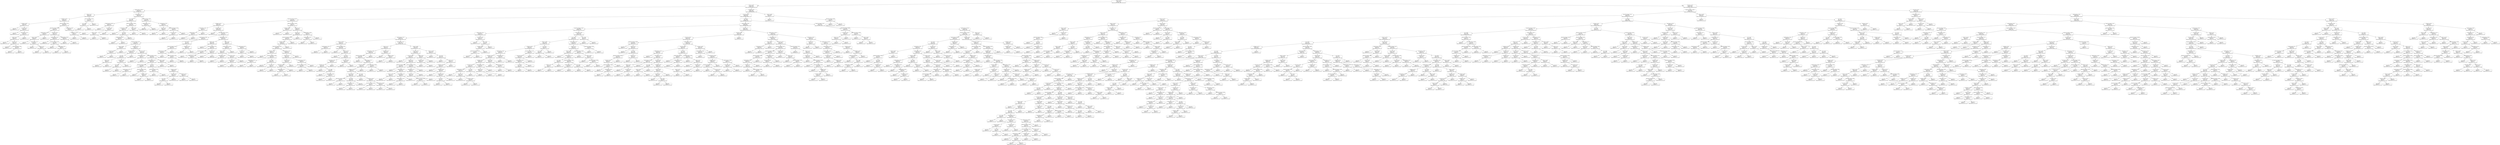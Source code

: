 digraph Tree {
node [shape=box, style="rounded", color="black", fontname=helvetica] ;
edge [fontname=helvetica] ;
0 [label="alcohol <= 10.05\ngini = 0.67\nsamples = 2477\nvalue = [19, 113, 1101, 1816, 722, 142, 4]"] ;
1 [label="alcohol <= 8.85\ngini = 0.6\nsamples = 1045\nvalue = [4, 57, 782, 681, 110, 19, 0]"] ;
0 -> 1 [labeldistance=2.5, labelangle=45, headlabel="True"] ;
2 [label="residual sugar <= 13.65\ngini = 0.63\nsamples = 117\nvalue = [1, 8, 100, 43, 19, 12, 0]"] ;
1 -> 2 ;
3 [label="density <= 1.0\ngini = 0.49\nsamples = 54\nvalue = [1, 8, 58, 12, 2, 3, 0]"] ;
2 -> 3 ;
4 [label="sulphates <= 0.41\ngini = 0.43\nsamples = 51\nvalue = [1, 8, 58, 10, 1, 1, 0]"] ;
3 -> 4 ;
5 [label="chlorides <= 0.04\ngini = 0.63\nsamples = 12\nvalue = [0, 3, 7, 6, 0, 0, 0]"] ;
4 -> 5 ;
6 [label="gini = 0.0\nsamples = 3\nvalue = [0, 0, 4, 0, 0, 0, 0]"] ;
5 -> 6 ;
7 [label="citric acid <= 0.11\ngini = 0.62\nsamples = 9\nvalue = [0, 3, 3, 6, 0, 0, 0]"] ;
5 -> 7 ;
8 [label="gini = 0.0\nsamples = 1\nvalue = [0, 2, 0, 0, 0, 0, 0]"] ;
7 -> 8 ;
9 [label="fixed acidity <= 7.15\ngini = 0.54\nsamples = 8\nvalue = [0, 1, 3, 6, 0, 0, 0]"] ;
7 -> 9 ;
10 [label="alcohol <= 8.6\ngini = 0.41\nsamples = 6\nvalue = [0, 1, 1, 6, 0, 0, 0]"] ;
9 -> 10 ;
11 [label="gini = 0.0\nsamples = 1\nvalue = [0, 0, 1, 0, 0, 0, 0]"] ;
10 -> 11 ;
12 [label="density <= 1.0\ngini = 0.24\nsamples = 5\nvalue = [0, 1, 0, 6, 0, 0, 0]"] ;
10 -> 12 ;
13 [label="gini = 0.0\nsamples = 2\nvalue = [0, 0, 0, 4, 0, 0, 0]"] ;
12 -> 13 ;
14 [label="free sulfur dioxide <= 18.5\ngini = 0.44\nsamples = 3\nvalue = [0, 1, 0, 2, 0, 0, 0]"] ;
12 -> 14 ;
15 [label="gini = 0.0\nsamples = 1\nvalue = [0, 1, 0, 0, 0, 0, 0]"] ;
14 -> 15 ;
16 [label="gini = 0.0\nsamples = 2\nvalue = [0, 0, 0, 2, 0, 0, 0]"] ;
14 -> 16 ;
17 [label="gini = 0.0\nsamples = 2\nvalue = [0, 0, 2, 0, 0, 0, 0]"] ;
9 -> 17 ;
18 [label="free sulfur dioxide <= 57.0\ngini = 0.33\nsamples = 39\nvalue = [1, 5, 51, 4, 1, 1, 0]"] ;
4 -> 18 ;
19 [label="total sulfur dioxide <= 152.5\ngini = 0.22\nsamples = 32\nvalue = [0, 0, 43, 4, 1, 1, 0]"] ;
18 -> 19 ;
20 [label="residual sugar <= 11.5\ngini = 0.44\nsamples = 9\nvalue = [0, 0, 10, 3, 1, 0, 0]"] ;
19 -> 20 ;
21 [label="density <= 0.99\ngini = 0.29\nsamples = 8\nvalue = [0, 0, 10, 1, 1, 0, 0]"] ;
20 -> 21 ;
22 [label="gini = 0.0\nsamples = 1\nvalue = [0, 0, 0, 1, 0, 0, 0]"] ;
21 -> 22 ;
23 [label="residual sugar <= 7.3\ngini = 0.17\nsamples = 7\nvalue = [0, 0, 10, 0, 1, 0, 0]"] ;
21 -> 23 ;
24 [label="gini = 0.0\nsamples = 5\nvalue = [0, 0, 9, 0, 0, 0, 0]"] ;
23 -> 24 ;
25 [label="density <= 1.0\ngini = 0.5\nsamples = 2\nvalue = [0, 0, 1, 0, 1, 0, 0]"] ;
23 -> 25 ;
26 [label="gini = 0.0\nsamples = 1\nvalue = [0, 0, 0, 0, 1, 0, 0]"] ;
25 -> 26 ;
27 [label="gini = 0.0\nsamples = 1\nvalue = [0, 0, 1, 0, 0, 0, 0]"] ;
25 -> 27 ;
28 [label="gini = 0.0\nsamples = 1\nvalue = [0, 0, 0, 2, 0, 0, 0]"] ;
20 -> 28 ;
29 [label="chlorides <= 0.06\ngini = 0.11\nsamples = 23\nvalue = [0, 0, 33, 1, 0, 1, 0]"] ;
19 -> 29 ;
30 [label="volatile acidity <= 0.37\ngini = 0.06\nsamples = 18\nvalue = [0, 0, 29, 1, 0, 0, 0]"] ;
29 -> 30 ;
31 [label="gini = 0.0\nsamples = 13\nvalue = [0, 0, 22, 0, 0, 0, 0]"] ;
30 -> 31 ;
32 [label="free sulfur dioxide <= 51.0\ngini = 0.22\nsamples = 5\nvalue = [0, 0, 7, 1, 0, 0, 0]"] ;
30 -> 32 ;
33 [label="gini = 0.0\nsamples = 3\nvalue = [0, 0, 6, 0, 0, 0, 0]"] ;
32 -> 33 ;
34 [label="volatile acidity <= 0.4\ngini = 0.5\nsamples = 2\nvalue = [0, 0, 1, 1, 0, 0, 0]"] ;
32 -> 34 ;
35 [label="gini = 0.0\nsamples = 1\nvalue = [0, 0, 0, 1, 0, 0, 0]"] ;
34 -> 35 ;
36 [label="gini = 0.0\nsamples = 1\nvalue = [0, 0, 1, 0, 0, 0, 0]"] ;
34 -> 36 ;
37 [label="volatile acidity <= 0.22\ngini = 0.32\nsamples = 5\nvalue = [0, 0, 4, 0, 0, 1, 0]"] ;
29 -> 37 ;
38 [label="gini = 0.0\nsamples = 1\nvalue = [0, 0, 0, 0, 0, 1, 0]"] ;
37 -> 38 ;
39 [label="gini = 0.0\nsamples = 4\nvalue = [0, 0, 4, 0, 0, 0, 0]"] ;
37 -> 39 ;
40 [label="fixed acidity <= 7.55\ngini = 0.54\nsamples = 7\nvalue = [1, 5, 8, 0, 0, 0, 0]"] ;
18 -> 40 ;
41 [label="fixed acidity <= 5.25\ngini = 0.2\nsamples = 6\nvalue = [1, 0, 8, 0, 0, 0, 0]"] ;
40 -> 41 ;
42 [label="gini = 0.0\nsamples = 1\nvalue = [1, 0, 0, 0, 0, 0, 0]"] ;
41 -> 42 ;
43 [label="gini = 0.0\nsamples = 5\nvalue = [0, 0, 8, 0, 0, 0, 0]"] ;
41 -> 43 ;
44 [label="gini = 0.0\nsamples = 1\nvalue = [0, 5, 0, 0, 0, 0, 0]"] ;
40 -> 44 ;
45 [label="free sulfur dioxide <= 43.5\ngini = 0.64\nsamples = 3\nvalue = [0, 0, 0, 2, 1, 2, 0]"] ;
3 -> 45 ;
46 [label="pH <= 3.18\ngini = 0.44\nsamples = 2\nvalue = [0, 0, 0, 0, 1, 2, 0]"] ;
45 -> 46 ;
47 [label="gini = 0.0\nsamples = 1\nvalue = [0, 0, 0, 0, 1, 0, 0]"] ;
46 -> 47 ;
48 [label="gini = 0.0\nsamples = 1\nvalue = [0, 0, 0, 0, 0, 2, 0]"] ;
46 -> 48 ;
49 [label="gini = 0.0\nsamples = 1\nvalue = [0, 0, 0, 2, 0, 0, 0]"] ;
45 -> 49 ;
50 [label="fixed acidity <= 7.25\ngini = 0.68\nsamples = 63\nvalue = [0, 0, 42, 31, 17, 9, 0]"] ;
2 -> 50 ;
51 [label="pH <= 3.09\ngini = 0.49\nsamples = 37\nvalue = [0, 0, 34, 27, 0, 0, 0]"] ;
50 -> 51 ;
52 [label="residual sugar <= 18.15\ngini = 0.43\nsamples = 12\nvalue = [0, 0, 6, 13, 0, 0, 0]"] ;
51 -> 52 ;
53 [label="gini = 0.0\nsamples = 7\nvalue = [0, 0, 0, 11, 0, 0, 0]"] ;
52 -> 53 ;
54 [label="citric acid <= 0.38\ngini = 0.38\nsamples = 5\nvalue = [0, 0, 6, 2, 0, 0, 0]"] ;
52 -> 54 ;
55 [label="alcohol <= 8.75\ngini = 0.5\nsamples = 2\nvalue = [0, 0, 2, 2, 0, 0, 0]"] ;
54 -> 55 ;
56 [label="gini = 0.0\nsamples = 1\nvalue = [0, 0, 2, 0, 0, 0, 0]"] ;
55 -> 56 ;
57 [label="gini = 0.0\nsamples = 1\nvalue = [0, 0, 0, 2, 0, 0, 0]"] ;
55 -> 57 ;
58 [label="gini = 0.0\nsamples = 3\nvalue = [0, 0, 4, 0, 0, 0, 0]"] ;
54 -> 58 ;
59 [label="total sulfur dioxide <= 152.0\ngini = 0.44\nsamples = 25\nvalue = [0, 0, 28, 14, 0, 0, 0]"] ;
51 -> 59 ;
60 [label="fixed acidity <= 6.35\ngini = 0.3\nsamples = 18\nvalue = [0, 0, 27, 6, 0, 0, 0]"] ;
59 -> 60 ;
61 [label="gini = 0.0\nsamples = 3\nvalue = [0, 0, 0, 5, 0, 0, 0]"] ;
60 -> 61 ;
62 [label="pH <= 3.21\ngini = 0.07\nsamples = 15\nvalue = [0, 0, 27, 1, 0, 0, 0]"] ;
60 -> 62 ;
63 [label="volatile acidity <= 0.22\ngini = 0.38\nsamples = 3\nvalue = [0, 0, 3, 1, 0, 0, 0]"] ;
62 -> 63 ;
64 [label="gini = 0.0\nsamples = 1\nvalue = [0, 0, 0, 1, 0, 0, 0]"] ;
63 -> 64 ;
65 [label="gini = 0.0\nsamples = 2\nvalue = [0, 0, 3, 0, 0, 0, 0]"] ;
63 -> 65 ;
66 [label="gini = 0.0\nsamples = 12\nvalue = [0, 0, 24, 0, 0, 0, 0]"] ;
62 -> 66 ;
67 [label="alcohol <= 8.65\ngini = 0.2\nsamples = 7\nvalue = [0, 0, 1, 8, 0, 0, 0]"] ;
59 -> 67 ;
68 [label="gini = 0.0\nsamples = 1\nvalue = [0, 0, 1, 0, 0, 0, 0]"] ;
67 -> 68 ;
69 [label="gini = 0.0\nsamples = 6\nvalue = [0, 0, 0, 8, 0, 0, 0]"] ;
67 -> 69 ;
70 [label="free sulfur dioxide <= 38.0\ngini = 0.69\nsamples = 26\nvalue = [0, 0, 8, 4, 17, 9, 0]"] ;
50 -> 70 ;
71 [label="volatile acidity <= 0.21\ngini = 0.41\nsamples = 13\nvalue = [0, 0, 6, 0, 15, 0, 0]"] ;
70 -> 71 ;
72 [label="gini = 0.0\nsamples = 10\nvalue = [0, 0, 0, 0, 15, 0, 0]"] ;
71 -> 72 ;
73 [label="gini = 0.0\nsamples = 3\nvalue = [0, 0, 6, 0, 0, 0, 0]"] ;
71 -> 73 ;
74 [label="fixed acidity <= 7.35\ngini = 0.64\nsamples = 13\nvalue = [0, 0, 2, 4, 2, 9, 0]"] ;
70 -> 74 ;
75 [label="density <= 1.0\ngini = 0.35\nsamples = 7\nvalue = [0, 0, 2, 0, 0, 7, 0]"] ;
74 -> 75 ;
76 [label="gini = 0.0\nsamples = 6\nvalue = [0, 0, 0, 0, 0, 7, 0]"] ;
75 -> 76 ;
77 [label="gini = 0.0\nsamples = 1\nvalue = [0, 0, 2, 0, 0, 0, 0]"] ;
75 -> 77 ;
78 [label="total sulfur dioxide <= 173.5\ngini = 0.62\nsamples = 6\nvalue = [0, 0, 0, 4, 2, 2, 0]"] ;
74 -> 78 ;
79 [label="citric acid <= 0.43\ngini = 0.5\nsamples = 3\nvalue = [0, 0, 0, 0, 2, 2, 0]"] ;
78 -> 79 ;
80 [label="gini = 0.0\nsamples = 1\nvalue = [0, 0, 0, 0, 2, 0, 0]"] ;
79 -> 80 ;
81 [label="gini = 0.0\nsamples = 2\nvalue = [0, 0, 0, 0, 0, 2, 0]"] ;
79 -> 81 ;
82 [label="gini = 0.0\nsamples = 3\nvalue = [0, 0, 0, 4, 0, 0, 0]"] ;
78 -> 82 ;
83 [label="sulphates <= 0.81\ngini = 0.59\nsamples = 928\nvalue = [3, 49, 682, 638, 91, 7, 0]"] ;
1 -> 83 ;
84 [label="citric acid <= 0.24\ngini = 0.59\nsamples = 923\nvalue = [3, 49, 682, 636, 84, 7, 0]"] ;
83 -> 84 ;
85 [label="free sulfur dioxide <= 42.25\ngini = 0.54\nsamples = 207\nvalue = [3, 25, 202, 94, 8, 0, 0]"] ;
84 -> 85 ;
86 [label="sulphates <= 0.34\ngini = 0.59\nsamples = 134\nvalue = [3, 16, 110, 77, 5, 0, 0]"] ;
85 -> 86 ;
87 [label="fixed acidity <= 7.45\ngini = 0.5\nsamples = 5\nvalue = [0, 4, 1, 1, 0, 0, 0]"] ;
86 -> 87 ;
88 [label="residual sugar <= 7.7\ngini = 0.32\nsamples = 4\nvalue = [0, 4, 1, 0, 0, 0, 0]"] ;
87 -> 88 ;
89 [label="gini = 0.0\nsamples = 3\nvalue = [0, 4, 0, 0, 0, 0, 0]"] ;
88 -> 89 ;
90 [label="gini = 0.0\nsamples = 1\nvalue = [0, 0, 1, 0, 0, 0, 0]"] ;
88 -> 90 ;
91 [label="gini = 0.0\nsamples = 1\nvalue = [0, 0, 0, 1, 0, 0, 0]"] ;
87 -> 91 ;
92 [label="chlorides <= 0.03\ngini = 0.58\nsamples = 129\nvalue = [3, 12, 109, 76, 5, 0, 0]"] ;
86 -> 92 ;
93 [label="gini = 0.0\nsamples = 2\nvalue = [0, 0, 0, 4, 0, 0, 0]"] ;
92 -> 93 ;
94 [label="total sulfur dioxide <= 147.5\ngini = 0.57\nsamples = 127\nvalue = [3, 12, 109, 72, 5, 0, 0]"] ;
92 -> 94 ;
95 [label="residual sugar <= 10.55\ngini = 0.51\nsamples = 91\nvalue = [3, 6, 92, 42, 2, 0, 0]"] ;
94 -> 95 ;
96 [label="free sulfur dioxide <= 8.5\ngini = 0.46\nsamples = 73\nvalue = [3, 5, 83, 26, 2, 0, 0]"] ;
95 -> 96 ;
97 [label="density <= 0.99\ngini = 0.66\nsamples = 3\nvalue = [3, 2, 0, 3, 0, 0, 0]"] ;
96 -> 97 ;
98 [label="citric acid <= 0.18\ngini = 0.48\nsamples = 2\nvalue = [0, 2, 0, 3, 0, 0, 0]"] ;
97 -> 98 ;
99 [label="gini = 0.0\nsamples = 1\nvalue = [0, 0, 0, 3, 0, 0, 0]"] ;
98 -> 99 ;
100 [label="gini = 0.0\nsamples = 1\nvalue = [0, 2, 0, 0, 0, 0, 0]"] ;
98 -> 100 ;
101 [label="gini = 0.0\nsamples = 1\nvalue = [3, 0, 0, 0, 0, 0, 0]"] ;
97 -> 101 ;
102 [label="sulphates <= 0.41\ngini = 0.4\nsamples = 70\nvalue = [0, 3, 83, 23, 2, 0, 0]"] ;
96 -> 102 ;
103 [label="fixed acidity <= 6.85\ngini = 0.54\nsamples = 20\nvalue = [0, 1, 16, 10, 1, 0, 0]"] ;
102 -> 103 ;
104 [label="pH <= 3.3\ngini = 0.59\nsamples = 13\nvalue = [0, 1, 9, 10, 1, 0, 0]"] ;
103 -> 104 ;
105 [label="alcohol <= 9.7\ngini = 0.17\nsamples = 7\nvalue = [0, 0, 1, 10, 0, 0, 0]"] ;
104 -> 105 ;
106 [label="gini = 0.0\nsamples = 6\nvalue = [0, 0, 0, 10, 0, 0, 0]"] ;
105 -> 106 ;
107 [label="gini = 0.0\nsamples = 1\nvalue = [0, 0, 1, 0, 0, 0, 0]"] ;
105 -> 107 ;
108 [label="chlorides <= 0.05\ngini = 0.34\nsamples = 6\nvalue = [0, 1, 8, 0, 1, 0, 0]"] ;
104 -> 108 ;
109 [label="pH <= 3.45\ngini = 0.2\nsamples = 5\nvalue = [0, 0, 8, 0, 1, 0, 0]"] ;
108 -> 109 ;
110 [label="gini = 0.0\nsamples = 4\nvalue = [0, 0, 8, 0, 0, 0, 0]"] ;
109 -> 110 ;
111 [label="gini = 0.0\nsamples = 1\nvalue = [0, 0, 0, 0, 1, 0, 0]"] ;
109 -> 111 ;
112 [label="gini = 0.0\nsamples = 1\nvalue = [0, 1, 0, 0, 0, 0, 0]"] ;
108 -> 112 ;
113 [label="gini = 0.0\nsamples = 7\nvalue = [0, 0, 7, 0, 0, 0, 0]"] ;
103 -> 113 ;
114 [label="citric acid <= 0.05\ngini = 0.32\nsamples = 50\nvalue = [0, 2, 67, 13, 1, 0, 0]"] ;
102 -> 114 ;
115 [label="fixed acidity <= 6.25\ngini = 0.5\nsamples = 2\nvalue = [0, 1, 0, 1, 0, 0, 0]"] ;
114 -> 115 ;
116 [label="gini = 0.0\nsamples = 1\nvalue = [0, 0, 0, 1, 0, 0, 0]"] ;
115 -> 116 ;
117 [label="gini = 0.0\nsamples = 1\nvalue = [0, 1, 0, 0, 0, 0, 0]"] ;
115 -> 117 ;
118 [label="total sulfur dioxide <= 141.5\ngini = 0.29\nsamples = 48\nvalue = [0, 1, 67, 12, 1, 0, 0]"] ;
114 -> 118 ;
119 [label="volatile acidity <= 0.23\ngini = 0.25\nsamples = 42\nvalue = [0, 1, 62, 8, 1, 0, 0]"] ;
118 -> 119 ;
120 [label="free sulfur dioxide <= 21.5\ngini = 0.49\nsamples = 9\nvalue = [0, 0, 5, 7, 0, 0, 0]"] ;
119 -> 120 ;
121 [label="residual sugar <= 4.75\ngini = 0.44\nsamples = 3\nvalue = [0, 0, 4, 2, 0, 0, 0]"] ;
120 -> 121 ;
122 [label="gini = 0.0\nsamples = 2\nvalue = [0, 0, 4, 0, 0, 0, 0]"] ;
121 -> 122 ;
123 [label="gini = 0.0\nsamples = 1\nvalue = [0, 0, 0, 2, 0, 0, 0]"] ;
121 -> 123 ;
124 [label="free sulfur dioxide <= 30.5\ngini = 0.28\nsamples = 6\nvalue = [0, 0, 1, 5, 0, 0, 0]"] ;
120 -> 124 ;
125 [label="gini = 0.0\nsamples = 3\nvalue = [0, 0, 0, 3, 0, 0, 0]"] ;
124 -> 125 ;
126 [label="sulphates <= 0.45\ngini = 0.44\nsamples = 3\nvalue = [0, 0, 1, 2, 0, 0, 0]"] ;
124 -> 126 ;
127 [label="gini = 0.0\nsamples = 1\nvalue = [0, 0, 1, 0, 0, 0, 0]"] ;
126 -> 127 ;
128 [label="gini = 0.0\nsamples = 2\nvalue = [0, 0, 0, 2, 0, 0, 0]"] ;
126 -> 128 ;
129 [label="pH <= 3.0\ngini = 0.1\nsamples = 33\nvalue = [0, 1, 57, 1, 1, 0, 0]"] ;
119 -> 129 ;
130 [label="free sulfur dioxide <= 21.5\ngini = 0.5\nsamples = 2\nvalue = [0, 1, 1, 0, 0, 0, 0]"] ;
129 -> 130 ;
131 [label="gini = 0.0\nsamples = 1\nvalue = [0, 1, 0, 0, 0, 0, 0]"] ;
130 -> 131 ;
132 [label="gini = 0.0\nsamples = 1\nvalue = [0, 0, 1, 0, 0, 0, 0]"] ;
130 -> 132 ;
133 [label="chlorides <= 0.08\ngini = 0.07\nsamples = 31\nvalue = [0, 0, 56, 1, 1, 0, 0]"] ;
129 -> 133 ;
134 [label="chlorides <= 0.04\ngini = 0.04\nsamples = 27\nvalue = [0, 0, 52, 0, 1, 0, 0]"] ;
133 -> 134 ;
135 [label="pH <= 3.42\ngini = 0.2\nsamples = 4\nvalue = [0, 0, 8, 0, 1, 0, 0]"] ;
134 -> 135 ;
136 [label="gini = 0.0\nsamples = 3\nvalue = [0, 0, 8, 0, 0, 0, 0]"] ;
135 -> 136 ;
137 [label="gini = 0.0\nsamples = 1\nvalue = [0, 0, 0, 0, 1, 0, 0]"] ;
135 -> 137 ;
138 [label="gini = 0.0\nsamples = 23\nvalue = [0, 0, 44, 0, 0, 0, 0]"] ;
134 -> 138 ;
139 [label="chlorides <= 0.11\ngini = 0.32\nsamples = 4\nvalue = [0, 0, 4, 1, 0, 0, 0]"] ;
133 -> 139 ;
140 [label="gini = 0.0\nsamples = 1\nvalue = [0, 0, 0, 1, 0, 0, 0]"] ;
139 -> 140 ;
141 [label="gini = 0.0\nsamples = 3\nvalue = [0, 0, 4, 0, 0, 0, 0]"] ;
139 -> 141 ;
142 [label="density <= 0.99\ngini = 0.49\nsamples = 6\nvalue = [0, 0, 5, 4, 0, 0, 0]"] ;
118 -> 142 ;
143 [label="gini = 0.0\nsamples = 3\nvalue = [0, 0, 5, 0, 0, 0, 0]"] ;
142 -> 143 ;
144 [label="gini = 0.0\nsamples = 3\nvalue = [0, 0, 0, 4, 0, 0, 0]"] ;
142 -> 144 ;
145 [label="pH <= 3.19\ngini = 0.5\nsamples = 18\nvalue = [0, 1, 9, 16, 0, 0, 0]"] ;
95 -> 145 ;
146 [label="free sulfur dioxide <= 36.0\ngini = 0.52\nsamples = 10\nvalue = [0, 1, 8, 4, 0, 0, 0]"] ;
145 -> 146 ;
147 [label="residual sugar <= 11.5\ngini = 0.34\nsamples = 8\nvalue = [0, 1, 8, 1, 0, 0, 0]"] ;
146 -> 147 ;
148 [label="gini = 0.0\nsamples = 1\nvalue = [0, 0, 0, 1, 0, 0, 0]"] ;
147 -> 148 ;
149 [label="free sulfur dioxide <= 20.5\ngini = 0.2\nsamples = 7\nvalue = [0, 1, 8, 0, 0, 0, 0]"] ;
147 -> 149 ;
150 [label="gini = 0.0\nsamples = 1\nvalue = [0, 1, 0, 0, 0, 0, 0]"] ;
149 -> 150 ;
151 [label="gini = 0.0\nsamples = 6\nvalue = [0, 0, 8, 0, 0, 0, 0]"] ;
149 -> 151 ;
152 [label="gini = 0.0\nsamples = 2\nvalue = [0, 0, 0, 3, 0, 0, 0]"] ;
146 -> 152 ;
153 [label="sulphates <= 0.44\ngini = 0.14\nsamples = 8\nvalue = [0, 0, 1, 12, 0, 0, 0]"] ;
145 -> 153 ;
154 [label="gini = 0.0\nsamples = 1\nvalue = [0, 0, 1, 0, 0, 0, 0]"] ;
153 -> 154 ;
155 [label="gini = 0.0\nsamples = 7\nvalue = [0, 0, 0, 12, 0, 0, 0]"] ;
153 -> 155 ;
156 [label="volatile acidity <= 0.34\ngini = 0.61\nsamples = 36\nvalue = [0, 6, 17, 30, 3, 0, 0]"] ;
94 -> 156 ;
157 [label="alcohol <= 9.2\ngini = 0.36\nsamples = 19\nvalue = [0, 0, 4, 26, 3, 0, 0]"] ;
156 -> 157 ;
158 [label="gini = 0.0\nsamples = 2\nvalue = [0, 0, 2, 0, 0, 0, 0]"] ;
157 -> 158 ;
159 [label="free sulfur dioxide <= 27.5\ngini = 0.28\nsamples = 17\nvalue = [0, 0, 2, 26, 3, 0, 0]"] ;
157 -> 159 ;
160 [label="free sulfur dioxide <= 25.5\ngini = 0.5\nsamples = 3\nvalue = [0, 0, 2, 0, 2, 0, 0]"] ;
159 -> 160 ;
161 [label="gini = 0.0\nsamples = 1\nvalue = [0, 0, 1, 0, 0, 0, 0]"] ;
160 -> 161 ;
162 [label="volatile acidity <= 0.31\ngini = 0.44\nsamples = 2\nvalue = [0, 0, 1, 0, 2, 0, 0]"] ;
160 -> 162 ;
163 [label="gini = 0.0\nsamples = 1\nvalue = [0, 0, 0, 0, 2, 0, 0]"] ;
162 -> 163 ;
164 [label="gini = 0.0\nsamples = 1\nvalue = [0, 0, 1, 0, 0, 0, 0]"] ;
162 -> 164 ;
165 [label="chlorides <= 0.03\ngini = 0.07\nsamples = 14\nvalue = [0, 0, 0, 26, 1, 0, 0]"] ;
159 -> 165 ;
166 [label="gini = 0.0\nsamples = 1\nvalue = [0, 0, 0, 0, 1, 0, 0]"] ;
165 -> 166 ;
167 [label="gini = 0.0\nsamples = 13\nvalue = [0, 0, 0, 26, 0, 0, 0]"] ;
165 -> 167 ;
168 [label="alcohol <= 9.8\ngini = 0.58\nsamples = 17\nvalue = [0, 6, 13, 4, 0, 0, 0]"] ;
156 -> 168 ;
169 [label="residual sugar <= 14.85\ngini = 0.44\nsamples = 13\nvalue = [0, 6, 12, 0, 0, 0, 0]"] ;
168 -> 169 ;
170 [label="density <= 1.0\ngini = 0.32\nsamples = 12\nvalue = [0, 3, 12, 0, 0, 0, 0]"] ;
169 -> 170 ;
171 [label="fixed acidity <= 6.95\ngini = 0.44\nsamples = 3\nvalue = [0, 2, 1, 0, 0, 0, 0]"] ;
170 -> 171 ;
172 [label="gini = 0.0\nsamples = 1\nvalue = [0, 0, 1, 0, 0, 0, 0]"] ;
171 -> 172 ;
173 [label="gini = 0.0\nsamples = 2\nvalue = [0, 2, 0, 0, 0, 0, 0]"] ;
171 -> 173 ;
174 [label="citric acid <= 0.21\ngini = 0.15\nsamples = 9\nvalue = [0, 1, 11, 0, 0, 0, 0]"] ;
170 -> 174 ;
175 [label="citric acid <= 0.17\ngini = 0.28\nsamples = 5\nvalue = [0, 1, 5, 0, 0, 0, 0]"] ;
174 -> 175 ;
176 [label="gini = 0.0\nsamples = 4\nvalue = [0, 0, 5, 0, 0, 0, 0]"] ;
175 -> 176 ;
177 [label="gini = 0.0\nsamples = 1\nvalue = [0, 1, 0, 0, 0, 0, 0]"] ;
175 -> 177 ;
178 [label="gini = 0.0\nsamples = 4\nvalue = [0, 0, 6, 0, 0, 0, 0]"] ;
174 -> 178 ;
179 [label="gini = 0.0\nsamples = 1\nvalue = [0, 3, 0, 0, 0, 0, 0]"] ;
169 -> 179 ;
180 [label="residual sugar <= 6.75\ngini = 0.32\nsamples = 4\nvalue = [0, 0, 1, 4, 0, 0, 0]"] ;
168 -> 180 ;
181 [label="citric acid <= 0.2\ngini = 0.5\nsamples = 2\nvalue = [0, 0, 1, 1, 0, 0, 0]"] ;
180 -> 181 ;
182 [label="gini = 0.0\nsamples = 1\nvalue = [0, 0, 0, 1, 0, 0, 0]"] ;
181 -> 182 ;
183 [label="gini = 0.0\nsamples = 1\nvalue = [0, 0, 1, 0, 0, 0, 0]"] ;
181 -> 183 ;
184 [label="gini = 0.0\nsamples = 2\nvalue = [0, 0, 0, 3, 0, 0, 0]"] ;
180 -> 184 ;
185 [label="total sulfur dioxide <= 124.0\ngini = 0.4\nsamples = 73\nvalue = [0, 9, 92, 17, 3, 0, 0]"] ;
85 -> 185 ;
186 [label="sulphates <= 0.45\ngini = 0.49\nsamples = 2\nvalue = [0, 4, 0, 0, 3, 0, 0]"] ;
185 -> 186 ;
187 [label="gini = 0.0\nsamples = 1\nvalue = [0, 4, 0, 0, 0, 0, 0]"] ;
186 -> 187 ;
188 [label="gini = 0.0\nsamples = 1\nvalue = [0, 0, 0, 0, 3, 0, 0]"] ;
186 -> 188 ;
189 [label="chlorides <= 0.1\ngini = 0.32\nsamples = 71\nvalue = [0, 5, 92, 17, 0, 0, 0]"] ;
185 -> 189 ;
190 [label="density <= 1.0\ngini = 0.28\nsamples = 68\nvalue = [0, 5, 90, 12, 0, 0, 0]"] ;
189 -> 190 ;
191 [label="free sulfur dioxide <= 111.75\ngini = 0.25\nsamples = 67\nvalue = [0, 5, 90, 10, 0, 0, 0]"] ;
190 -> 191 ;
192 [label="sulphates <= 0.73\ngini = 0.21\nsamples = 65\nvalue = [0, 2, 90, 10, 0, 0, 0]"] ;
191 -> 192 ;
193 [label="free sulfur dioxide <= 51.5\ngini = 0.2\nsamples = 64\nvalue = [0, 1, 90, 10, 0, 0, 0]"] ;
192 -> 193 ;
194 [label="sulphates <= 0.36\ngini = 0.1\nsamples = 33\nvalue = [0, 1, 53, 2, 0, 0, 0]"] ;
193 -> 194 ;
195 [label="gini = 0.0\nsamples = 1\nvalue = [0, 0, 0, 1, 0, 0, 0]"] ;
194 -> 195 ;
196 [label="total sulfur dioxide <= 136.5\ngini = 0.07\nsamples = 32\nvalue = [0, 1, 53, 1, 0, 0, 0]"] ;
194 -> 196 ;
197 [label="volatile acidity <= 0.2\ngini = 0.44\nsamples = 2\nvalue = [0, 0, 2, 1, 0, 0, 0]"] ;
196 -> 197 ;
198 [label="gini = 0.0\nsamples = 1\nvalue = [0, 0, 2, 0, 0, 0, 0]"] ;
197 -> 198 ;
199 [label="gini = 0.0\nsamples = 1\nvalue = [0, 0, 0, 1, 0, 0, 0]"] ;
197 -> 199 ;
200 [label="pH <= 3.39\ngini = 0.04\nsamples = 30\nvalue = [0, 1, 51, 0, 0, 0, 0]"] ;
196 -> 200 ;
201 [label="gini = 0.0\nsamples = 28\nvalue = [0, 0, 50, 0, 0, 0, 0]"] ;
200 -> 201 ;
202 [label="citric acid <= 0.2\ngini = 0.5\nsamples = 2\nvalue = [0, 1, 1, 0, 0, 0, 0]"] ;
200 -> 202 ;
203 [label="gini = 0.0\nsamples = 1\nvalue = [0, 1, 0, 0, 0, 0, 0]"] ;
202 -> 203 ;
204 [label="gini = 0.0\nsamples = 1\nvalue = [0, 0, 1, 0, 0, 0, 0]"] ;
202 -> 204 ;
205 [label="fixed acidity <= 7.15\ngini = 0.29\nsamples = 31\nvalue = [0, 0, 37, 8, 0, 0, 0]"] ;
193 -> 205 ;
206 [label="alcohol <= 9.75\ngini = 0.14\nsamples = 28\nvalue = [0, 0, 37, 3, 0, 0, 0]"] ;
205 -> 206 ;
207 [label="chlorides <= 0.04\ngini = 0.06\nsamples = 22\nvalue = [0, 0, 32, 1, 0, 0, 0]"] ;
206 -> 207 ;
208 [label="fixed acidity <= 6.75\ngini = 0.18\nsamples = 8\nvalue = [0, 0, 9, 1, 0, 0, 0]"] ;
207 -> 208 ;
209 [label="volatile acidity <= 0.3\ngini = 0.44\nsamples = 3\nvalue = [0, 0, 2, 1, 0, 0, 0]"] ;
208 -> 209 ;
210 [label="gini = 0.0\nsamples = 2\nvalue = [0, 0, 2, 0, 0, 0, 0]"] ;
209 -> 210 ;
211 [label="gini = 0.0\nsamples = 1\nvalue = [0, 0, 0, 1, 0, 0, 0]"] ;
209 -> 211 ;
212 [label="gini = 0.0\nsamples = 5\nvalue = [0, 0, 7, 0, 0, 0, 0]"] ;
208 -> 212 ;
213 [label="gini = 0.0\nsamples = 14\nvalue = [0, 0, 23, 0, 0, 0, 0]"] ;
207 -> 213 ;
214 [label="residual sugar <= 10.7\ngini = 0.41\nsamples = 6\nvalue = [0, 0, 5, 2, 0, 0, 0]"] ;
206 -> 214 ;
215 [label="total sulfur dioxide <= 141.5\ngini = 0.28\nsamples = 5\nvalue = [0, 0, 5, 1, 0, 0, 0]"] ;
214 -> 215 ;
216 [label="gini = 0.0\nsamples = 1\nvalue = [0, 0, 0, 1, 0, 0, 0]"] ;
215 -> 216 ;
217 [label="gini = 0.0\nsamples = 4\nvalue = [0, 0, 5, 0, 0, 0, 0]"] ;
215 -> 217 ;
218 [label="gini = 0.0\nsamples = 1\nvalue = [0, 0, 0, 1, 0, 0, 0]"] ;
214 -> 218 ;
219 [label="gini = 0.0\nsamples = 3\nvalue = [0, 0, 0, 5, 0, 0, 0]"] ;
205 -> 219 ;
220 [label="gini = 0.0\nsamples = 1\nvalue = [0, 1, 0, 0, 0, 0, 0]"] ;
192 -> 220 ;
221 [label="gini = 0.0\nsamples = 2\nvalue = [0, 3, 0, 0, 0, 0, 0]"] ;
191 -> 221 ;
222 [label="gini = 0.0\nsamples = 1\nvalue = [0, 0, 0, 2, 0, 0, 0]"] ;
190 -> 222 ;
223 [label="volatile acidity <= 0.38\ngini = 0.41\nsamples = 3\nvalue = [0, 0, 2, 5, 0, 0, 0]"] ;
189 -> 223 ;
224 [label="volatile acidity <= 0.37\ngini = 0.44\nsamples = 2\nvalue = [0, 0, 2, 1, 0, 0, 0]"] ;
223 -> 224 ;
225 [label="gini = 0.0\nsamples = 1\nvalue = [0, 0, 0, 1, 0, 0, 0]"] ;
224 -> 225 ;
226 [label="gini = 0.0\nsamples = 1\nvalue = [0, 0, 2, 0, 0, 0, 0]"] ;
224 -> 226 ;
227 [label="gini = 0.0\nsamples = 1\nvalue = [0, 0, 0, 4, 0, 0, 0]"] ;
223 -> 227 ;
228 [label="pH <= 3.25\ngini = 0.58\nsamples = 716\nvalue = [0, 24, 480, 542, 76, 7, 0]"] ;
84 -> 228 ;
229 [label="residual sugar <= 9.35\ngini = 0.58\nsamples = 537\nvalue = [0, 20, 385, 382, 52, 6, 0]"] ;
228 -> 229 ;
230 [label="total sulfur dioxide <= 170.5\ngini = 0.55\nsamples = 278\nvalue = [0, 15, 238, 172, 16, 0, 0]"] ;
229 -> 230 ;
231 [label="residual sugar <= 8.2\ngini = 0.57\nsamples = 173\nvalue = [0, 9, 128, 128, 11, 0, 0]"] ;
230 -> 231 ;
232 [label="residual sugar <= 1.15\ngini = 0.57\nsamples = 157\nvalue = [0, 9, 106, 125, 10, 0, 0]"] ;
231 -> 232 ;
233 [label="density <= 0.99\ngini = 0.6\nsamples = 28\nvalue = [0, 7, 24, 12, 1, 0, 0]"] ;
232 -> 233 ;
234 [label="residual sugar <= 1.05\ngini = 0.22\nsamples = 10\nvalue = [0, 0, 14, 2, 0, 0, 0]"] ;
233 -> 234 ;
235 [label="gini = 0.0\nsamples = 8\nvalue = [0, 0, 14, 0, 0, 0, 0]"] ;
234 -> 235 ;
236 [label="gini = 0.0\nsamples = 2\nvalue = [0, 0, 0, 2, 0, 0, 0]"] ;
234 -> 236 ;
237 [label="free sulfur dioxide <= 8.0\ngini = 0.68\nsamples = 18\nvalue = [0, 7, 10, 10, 1, 0, 0]"] ;
233 -> 237 ;
238 [label="gini = 0.0\nsamples = 2\nvalue = [0, 4, 0, 0, 0, 0, 0]"] ;
237 -> 238 ;
239 [label="chlorides <= 0.03\ngini = 0.64\nsamples = 16\nvalue = [0, 3, 10, 10, 1, 0, 0]"] ;
237 -> 239 ;
240 [label="gini = 0.0\nsamples = 1\nvalue = [0, 3, 0, 0, 0, 0, 0]"] ;
239 -> 240 ;
241 [label="pH <= 3.11\ngini = 0.54\nsamples = 15\nvalue = [0, 0, 10, 10, 1, 0, 0]"] ;
239 -> 241 ;
242 [label="fixed acidity <= 8.3\ngini = 0.44\nsamples = 11\nvalue = [0, 0, 10, 5, 0, 0, 0]"] ;
241 -> 242 ;
243 [label="chlorides <= 0.1\ngini = 0.36\nsamples = 10\nvalue = [0, 0, 10, 3, 0, 0, 0]"] ;
242 -> 243 ;
244 [label="gini = 0.0\nsamples = 5\nvalue = [0, 0, 8, 0, 0, 0, 0]"] ;
243 -> 244 ;
245 [label="pH <= 3.06\ngini = 0.48\nsamples = 5\nvalue = [0, 0, 2, 3, 0, 0, 0]"] ;
243 -> 245 ;
246 [label="gini = 0.0\nsamples = 2\nvalue = [0, 0, 0, 2, 0, 0, 0]"] ;
245 -> 246 ;
247 [label="volatile acidity <= 0.25\ngini = 0.44\nsamples = 3\nvalue = [0, 0, 2, 1, 0, 0, 0]"] ;
245 -> 247 ;
248 [label="gini = 0.0\nsamples = 2\nvalue = [0, 0, 2, 0, 0, 0, 0]"] ;
247 -> 248 ;
249 [label="gini = 0.0\nsamples = 1\nvalue = [0, 0, 0, 1, 0, 0, 0]"] ;
247 -> 249 ;
250 [label="gini = 0.0\nsamples = 1\nvalue = [0, 0, 0, 2, 0, 0, 0]"] ;
242 -> 250 ;
251 [label="citric acid <= 0.55\ngini = 0.28\nsamples = 4\nvalue = [0, 0, 0, 5, 1, 0, 0]"] ;
241 -> 251 ;
252 [label="gini = 0.0\nsamples = 3\nvalue = [0, 0, 0, 5, 0, 0, 0]"] ;
251 -> 252 ;
253 [label="gini = 0.0\nsamples = 1\nvalue = [0, 0, 0, 0, 1, 0, 0]"] ;
251 -> 253 ;
254 [label="fixed acidity <= 7.15\ngini = 0.54\nsamples = 129\nvalue = [0, 2, 82, 113, 9, 0, 0]"] ;
232 -> 254 ;
255 [label="density <= 1.0\ngini = 0.47\nsamples = 76\nvalue = [0, 0, 39, 76, 2, 0, 0]"] ;
254 -> 255 ;
256 [label="volatile acidity <= 0.38\ngini = 0.43\nsamples = 68\nvalue = [0, 0, 29, 73, 2, 0, 0]"] ;
255 -> 256 ;
257 [label="free sulfur dioxide <= 9.5\ngini = 0.33\nsamples = 61\nvalue = [0, 0, 16, 73, 2, 0, 0]"] ;
256 -> 257 ;
258 [label="gini = 0.0\nsamples = 4\nvalue = [0, 0, 5, 0, 0, 0, 0]"] ;
257 -> 258 ;
259 [label="residual sugar <= 7.9\ngini = 0.26\nsamples = 57\nvalue = [0, 0, 11, 73, 2, 0, 0]"] ;
257 -> 259 ;
260 [label="citric acid <= 0.72\ngini = 0.24\nsamples = 54\nvalue = [0, 0, 9, 72, 2, 0, 0]"] ;
259 -> 260 ;
261 [label="sulphates <= 0.52\ngini = 0.2\nsamples = 52\nvalue = [0, 0, 7, 72, 2, 0, 0]"] ;
260 -> 261 ;
262 [label="density <= 0.99\ngini = 0.06\nsamples = 39\nvalue = [0, 0, 2, 64, 0, 0, 0]"] ;
261 -> 262 ;
263 [label="total sulfur dioxide <= 127.5\ngini = 0.5\nsamples = 2\nvalue = [0, 0, 1, 1, 0, 0, 0]"] ;
262 -> 263 ;
264 [label="gini = 0.0\nsamples = 1\nvalue = [0, 0, 1, 0, 0, 0, 0]"] ;
263 -> 264 ;
265 [label="gini = 0.0\nsamples = 1\nvalue = [0, 0, 0, 1, 0, 0, 0]"] ;
263 -> 265 ;
266 [label="pH <= 3.05\ngini = 0.03\nsamples = 37\nvalue = [0, 0, 1, 63, 0, 0, 0]"] ;
262 -> 266 ;
267 [label="volatile acidity <= 0.3\ngini = 0.2\nsamples = 6\nvalue = [0, 0, 1, 8, 0, 0, 0]"] ;
266 -> 267 ;
268 [label="gini = 0.0\nsamples = 5\nvalue = [0, 0, 0, 8, 0, 0, 0]"] ;
267 -> 268 ;
269 [label="gini = 0.0\nsamples = 1\nvalue = [0, 0, 1, 0, 0, 0, 0]"] ;
267 -> 269 ;
270 [label="gini = 0.0\nsamples = 31\nvalue = [0, 0, 0, 55, 0, 0, 0]"] ;
266 -> 270 ;
271 [label="pH <= 3.07\ngini = 0.59\nsamples = 13\nvalue = [0, 0, 5, 8, 2, 0, 0]"] ;
261 -> 271 ;
272 [label="gini = 0.0\nsamples = 5\nvalue = [0, 0, 0, 5, 0, 0, 0]"] ;
271 -> 272 ;
273 [label="chlorides <= 0.04\ngini = 0.62\nsamples = 8\nvalue = [0, 0, 5, 3, 2, 0, 0]"] ;
271 -> 273 ;
274 [label="free sulfur dioxide <= 26.5\ngini = 0.5\nsamples = 4\nvalue = [0, 0, 0, 2, 2, 0, 0]"] ;
273 -> 274 ;
275 [label="gini = 0.0\nsamples = 2\nvalue = [0, 0, 0, 2, 0, 0, 0]"] ;
274 -> 275 ;
276 [label="gini = 0.0\nsamples = 2\nvalue = [0, 0, 0, 0, 2, 0, 0]"] ;
274 -> 276 ;
277 [label="fixed acidity <= 5.85\ngini = 0.28\nsamples = 4\nvalue = [0, 0, 5, 1, 0, 0, 0]"] ;
273 -> 277 ;
278 [label="gini = 0.0\nsamples = 1\nvalue = [0, 0, 0, 1, 0, 0, 0]"] ;
277 -> 278 ;
279 [label="gini = 0.0\nsamples = 3\nvalue = [0, 0, 5, 0, 0, 0, 0]"] ;
277 -> 279 ;
280 [label="gini = 0.0\nsamples = 2\nvalue = [0, 0, 2, 0, 0, 0, 0]"] ;
260 -> 280 ;
281 [label="total sulfur dioxide <= 169.0\ngini = 0.44\nsamples = 3\nvalue = [0, 0, 2, 1, 0, 0, 0]"] ;
259 -> 281 ;
282 [label="gini = 0.0\nsamples = 2\nvalue = [0, 0, 2, 0, 0, 0, 0]"] ;
281 -> 282 ;
283 [label="gini = 0.0\nsamples = 1\nvalue = [0, 0, 0, 1, 0, 0, 0]"] ;
281 -> 283 ;
284 [label="gini = 0.0\nsamples = 7\nvalue = [0, 0, 13, 0, 0, 0, 0]"] ;
256 -> 284 ;
285 [label="sulphates <= 0.37\ngini = 0.36\nsamples = 8\nvalue = [0, 0, 10, 3, 0, 0, 0]"] ;
255 -> 285 ;
286 [label="gini = 0.0\nsamples = 1\nvalue = [0, 0, 0, 2, 0, 0, 0]"] ;
285 -> 286 ;
287 [label="chlorides <= 0.05\ngini = 0.17\nsamples = 7\nvalue = [0, 0, 10, 1, 0, 0, 0]"] ;
285 -> 287 ;
288 [label="gini = 0.0\nsamples = 1\nvalue = [0, 0, 0, 1, 0, 0, 0]"] ;
287 -> 288 ;
289 [label="gini = 0.0\nsamples = 6\nvalue = [0, 0, 10, 0, 0, 0, 0]"] ;
287 -> 289 ;
290 [label="alcohol <= 9.85\ngini = 0.59\nsamples = 53\nvalue = [0, 2, 43, 37, 7, 0, 0]"] ;
254 -> 290 ;
291 [label="chlorides <= 0.06\ngini = 0.54\nsamples = 38\nvalue = [0, 0, 29, 34, 3, 0, 0]"] ;
290 -> 291 ;
292 [label="citric acid <= 0.27\ngini = 0.51\nsamples = 31\nvalue = [0, 0, 18, 33, 3, 0, 0]"] ;
291 -> 292 ;
293 [label="gini = 0.0\nsamples = 3\nvalue = [0, 0, 7, 0, 0, 0, 0]"] ;
292 -> 293 ;
294 [label="density <= 1.0\ngini = 0.45\nsamples = 28\nvalue = [0, 0, 11, 33, 3, 0, 0]"] ;
292 -> 294 ;
295 [label="total sulfur dioxide <= 86.5\ngini = 0.24\nsamples = 15\nvalue = [0, 0, 3, 25, 1, 0, 0]"] ;
294 -> 295 ;
296 [label="gini = 0.0\nsamples = 1\nvalue = [0, 0, 0, 0, 1, 0, 0]"] ;
295 -> 296 ;
297 [label="volatile acidity <= 0.2\ngini = 0.19\nsamples = 14\nvalue = [0, 0, 3, 25, 0, 0, 0]"] ;
295 -> 297 ;
298 [label="density <= 0.99\ngini = 0.1\nsamples = 9\nvalue = [0, 0, 1, 18, 0, 0, 0]"] ;
297 -> 298 ;
299 [label="gini = 0.0\nsamples = 8\nvalue = [0, 0, 0, 18, 0, 0, 0]"] ;
298 -> 299 ;
300 [label="gini = 0.0\nsamples = 1\nvalue = [0, 0, 1, 0, 0, 0, 0]"] ;
298 -> 300 ;
301 [label="residual sugar <= 2.3\ngini = 0.35\nsamples = 5\nvalue = [0, 0, 2, 7, 0, 0, 0]"] ;
297 -> 301 ;
302 [label="residual sugar <= 2.15\ngini = 0.5\nsamples = 3\nvalue = [0, 0, 2, 2, 0, 0, 0]"] ;
301 -> 302 ;
303 [label="gini = 0.0\nsamples = 2\nvalue = [0, 0, 0, 2, 0, 0, 0]"] ;
302 -> 303 ;
304 [label="gini = 0.0\nsamples = 1\nvalue = [0, 0, 2, 0, 0, 0, 0]"] ;
302 -> 304 ;
305 [label="gini = 0.0\nsamples = 2\nvalue = [0, 0, 0, 5, 0, 0, 0]"] ;
301 -> 305 ;
306 [label="free sulfur dioxide <= 37.0\ngini = 0.59\nsamples = 13\nvalue = [0, 0, 8, 8, 2, 0, 0]"] ;
294 -> 306 ;
307 [label="fixed acidity <= 7.9\ngini = 0.5\nsamples = 9\nvalue = [0, 0, 8, 2, 2, 0, 0]"] ;
306 -> 307 ;
308 [label="density <= 1.0\ngini = 0.64\nsamples = 3\nvalue = [0, 0, 1, 2, 2, 0, 0]"] ;
307 -> 308 ;
309 [label="total sulfur dioxide <= 152.5\ngini = 0.44\nsamples = 2\nvalue = [0, 0, 1, 0, 2, 0, 0]"] ;
308 -> 309 ;
310 [label="gini = 0.0\nsamples = 1\nvalue = [0, 0, 1, 0, 0, 0, 0]"] ;
309 -> 310 ;
311 [label="gini = 0.0\nsamples = 1\nvalue = [0, 0, 0, 0, 2, 0, 0]"] ;
309 -> 311 ;
312 [label="gini = 0.0\nsamples = 1\nvalue = [0, 0, 0, 2, 0, 0, 0]"] ;
308 -> 312 ;
313 [label="gini = 0.0\nsamples = 6\nvalue = [0, 0, 7, 0, 0, 0, 0]"] ;
307 -> 313 ;
314 [label="gini = 0.0\nsamples = 4\nvalue = [0, 0, 0, 6, 0, 0, 0]"] ;
306 -> 314 ;
315 [label="alcohol <= 9.3\ngini = 0.15\nsamples = 7\nvalue = [0, 0, 11, 1, 0, 0, 0]"] ;
291 -> 315 ;
316 [label="chlorides <= 0.16\ngini = 0.44\nsamples = 2\nvalue = [0, 0, 2, 1, 0, 0, 0]"] ;
315 -> 316 ;
317 [label="gini = 0.0\nsamples = 1\nvalue = [0, 0, 0, 1, 0, 0, 0]"] ;
316 -> 317 ;
318 [label="gini = 0.0\nsamples = 1\nvalue = [0, 0, 2, 0, 0, 0, 0]"] ;
316 -> 318 ;
319 [label="gini = 0.0\nsamples = 5\nvalue = [0, 0, 9, 0, 0, 0, 0]"] ;
315 -> 319 ;
320 [label="density <= 0.99\ngini = 0.57\nsamples = 15\nvalue = [0, 2, 14, 3, 4, 0, 0]"] ;
290 -> 320 ;
321 [label="gini = 0.0\nsamples = 2\nvalue = [0, 0, 0, 0, 4, 0, 0]"] ;
320 -> 321 ;
322 [label="pH <= 2.9\ngini = 0.42\nsamples = 13\nvalue = [0, 2, 14, 3, 0, 0, 0]"] ;
320 -> 322 ;
323 [label="gini = 0.0\nsamples = 1\nvalue = [0, 0, 0, 2, 0, 0, 0]"] ;
322 -> 323 ;
324 [label="density <= 1.0\ngini = 0.3\nsamples = 12\nvalue = [0, 2, 14, 1, 0, 0, 0]"] ;
322 -> 324 ;
325 [label="sulphates <= 0.51\ngini = 0.23\nsamples = 11\nvalue = [0, 1, 14, 1, 0, 0, 0]"] ;
324 -> 325 ;
326 [label="gini = 0.0\nsamples = 6\nvalue = [0, 0, 11, 0, 0, 0, 0]"] ;
325 -> 326 ;
327 [label="sulphates <= 0.54\ngini = 0.56\nsamples = 5\nvalue = [0, 1, 3, 1, 0, 0, 0]"] ;
325 -> 327 ;
328 [label="gini = 0.0\nsamples = 1\nvalue = [0, 0, 0, 1, 0, 0, 0]"] ;
327 -> 328 ;
329 [label="sulphates <= 0.68\ngini = 0.38\nsamples = 4\nvalue = [0, 1, 3, 0, 0, 0, 0]"] ;
327 -> 329 ;
330 [label="pH <= 3.13\ngini = 0.5\nsamples = 2\nvalue = [0, 1, 1, 0, 0, 0, 0]"] ;
329 -> 330 ;
331 [label="gini = 0.0\nsamples = 1\nvalue = [0, 1, 0, 0, 0, 0, 0]"] ;
330 -> 331 ;
332 [label="gini = 0.0\nsamples = 1\nvalue = [0, 0, 1, 0, 0, 0, 0]"] ;
330 -> 332 ;
333 [label="gini = 0.0\nsamples = 2\nvalue = [0, 0, 2, 0, 0, 0, 0]"] ;
329 -> 333 ;
334 [label="gini = 0.0\nsamples = 1\nvalue = [0, 1, 0, 0, 0, 0, 0]"] ;
324 -> 334 ;
335 [label="citric acid <= 0.36\ngini = 0.27\nsamples = 16\nvalue = [0, 0, 22, 3, 1, 0, 0]"] ;
231 -> 335 ;
336 [label="gini = 0.0\nsamples = 9\nvalue = [0, 0, 17, 0, 0, 0, 0]"] ;
335 -> 336 ;
337 [label="pH <= 3.18\ngini = 0.57\nsamples = 7\nvalue = [0, 0, 5, 3, 1, 0, 0]"] ;
335 -> 337 ;
338 [label="chlorides <= 0.05\ngini = 0.45\nsamples = 5\nvalue = [0, 0, 5, 1, 1, 0, 0]"] ;
337 -> 338 ;
339 [label="total sulfur dioxide <= 159.5\ngini = 0.5\nsamples = 2\nvalue = [0, 0, 0, 1, 1, 0, 0]"] ;
338 -> 339 ;
340 [label="gini = 0.0\nsamples = 1\nvalue = [0, 0, 0, 0, 1, 0, 0]"] ;
339 -> 340 ;
341 [label="gini = 0.0\nsamples = 1\nvalue = [0, 0, 0, 1, 0, 0, 0]"] ;
339 -> 341 ;
342 [label="gini = 0.0\nsamples = 3\nvalue = [0, 0, 5, 0, 0, 0, 0]"] ;
338 -> 342 ;
343 [label="gini = 0.0\nsamples = 2\nvalue = [0, 0, 0, 2, 0, 0, 0]"] ;
337 -> 343 ;
344 [label="fixed acidity <= 8.95\ngini = 0.48\nsamples = 105\nvalue = [0, 6, 110, 44, 5, 0, 0]"] ;
230 -> 344 ;
345 [label="pH <= 3.19\ngini = 0.45\nsamples = 101\nvalue = [0, 2, 110, 41, 5, 0, 0]"] ;
344 -> 345 ;
346 [label="alcohol <= 9.85\ngini = 0.38\nsamples = 64\nvalue = [0, 2, 81, 18, 5, 0, 0]"] ;
345 -> 346 ;
347 [label="chlorides <= 0.05\ngini = 0.33\nsamples = 61\nvalue = [0, 2, 80, 16, 2, 0, 0]"] ;
346 -> 347 ;
348 [label="volatile acidity <= 0.33\ngini = 0.49\nsamples = 31\nvalue = [0, 2, 32, 14, 1, 0, 0]"] ;
347 -> 348 ;
349 [label="chlorides <= 0.05\ngini = 0.42\nsamples = 26\nvalue = [0, 2, 30, 8, 1, 0, 0]"] ;
348 -> 349 ;
350 [label="sulphates <= 0.52\ngini = 0.32\nsamples = 23\nvalue = [0, 0, 29, 6, 1, 0, 0]"] ;
349 -> 350 ;
351 [label="citric acid <= 0.47\ngini = 0.22\nsamples = 19\nvalue = [0, 0, 28, 4, 0, 0, 0]"] ;
350 -> 351 ;
352 [label="volatile acidity <= 0.24\ngini = 0.13\nsamples = 16\nvalue = [0, 0, 26, 2, 0, 0, 0]"] ;
351 -> 352 ;
353 [label="gini = 0.0\nsamples = 1\nvalue = [0, 0, 0, 1, 0, 0, 0]"] ;
352 -> 353 ;
354 [label="density <= 1.0\ngini = 0.07\nsamples = 15\nvalue = [0, 0, 26, 1, 0, 0, 0]"] ;
352 -> 354 ;
355 [label="gini = 0.0\nsamples = 12\nvalue = [0, 0, 23, 0, 0, 0, 0]"] ;
354 -> 355 ;
356 [label="chlorides <= 0.05\ngini = 0.38\nsamples = 3\nvalue = [0, 0, 3, 1, 0, 0, 0]"] ;
354 -> 356 ;
357 [label="gini = 0.0\nsamples = 2\nvalue = [0, 0, 3, 0, 0, 0, 0]"] ;
356 -> 357 ;
358 [label="gini = 0.0\nsamples = 1\nvalue = [0, 0, 0, 1, 0, 0, 0]"] ;
356 -> 358 ;
359 [label="pH <= 3.07\ngini = 0.5\nsamples = 3\nvalue = [0, 0, 2, 2, 0, 0, 0]"] ;
351 -> 359 ;
360 [label="gini = 0.0\nsamples = 1\nvalue = [0, 0, 2, 0, 0, 0, 0]"] ;
359 -> 360 ;
361 [label="gini = 0.0\nsamples = 2\nvalue = [0, 0, 0, 2, 0, 0, 0]"] ;
359 -> 361 ;
362 [label="volatile acidity <= 0.28\ngini = 0.62\nsamples = 4\nvalue = [0, 0, 1, 2, 1, 0, 0]"] ;
350 -> 362 ;
363 [label="density <= 1.0\ngini = 0.44\nsamples = 3\nvalue = [0, 0, 0, 2, 1, 0, 0]"] ;
362 -> 363 ;
364 [label="gini = 0.0\nsamples = 2\nvalue = [0, 0, 0, 2, 0, 0, 0]"] ;
363 -> 364 ;
365 [label="gini = 0.0\nsamples = 1\nvalue = [0, 0, 0, 0, 1, 0, 0]"] ;
363 -> 365 ;
366 [label="gini = 0.0\nsamples = 1\nvalue = [0, 0, 1, 0, 0, 0, 0]"] ;
362 -> 366 ;
367 [label="alcohol <= 9.2\ngini = 0.64\nsamples = 3\nvalue = [0, 2, 1, 2, 0, 0, 0]"] ;
349 -> 367 ;
368 [label="gini = 0.0\nsamples = 1\nvalue = [0, 0, 0, 2, 0, 0, 0]"] ;
367 -> 368 ;
369 [label="residual sugar <= 4.5\ngini = 0.44\nsamples = 2\nvalue = [0, 2, 1, 0, 0, 0, 0]"] ;
367 -> 369 ;
370 [label="gini = 0.0\nsamples = 1\nvalue = [0, 0, 1, 0, 0, 0, 0]"] ;
369 -> 370 ;
371 [label="gini = 0.0\nsamples = 1\nvalue = [0, 2, 0, 0, 0, 0, 0]"] ;
369 -> 371 ;
372 [label="fixed acidity <= 6.4\ngini = 0.38\nsamples = 5\nvalue = [0, 0, 2, 6, 0, 0, 0]"] ;
348 -> 372 ;
373 [label="gini = 0.0\nsamples = 1\nvalue = [0, 0, 2, 0, 0, 0, 0]"] ;
372 -> 373 ;
374 [label="gini = 0.0\nsamples = 4\nvalue = [0, 0, 0, 6, 0, 0, 0]"] ;
372 -> 374 ;
375 [label="free sulfur dioxide <= 75.5\ngini = 0.11\nsamples = 30\nvalue = [0, 0, 48, 2, 1, 0, 0]"] ;
347 -> 375 ;
376 [label="citric acid <= 0.34\ngini = 0.08\nsamples = 29\nvalue = [0, 0, 48, 1, 1, 0, 0]"] ;
375 -> 376 ;
377 [label="volatile acidity <= 0.38\ngini = 0.27\nsamples = 10\nvalue = [0, 0, 11, 1, 1, 0, 0]"] ;
376 -> 377 ;
378 [label="pH <= 3.05\ngini = 0.15\nsamples = 9\nvalue = [0, 0, 11, 0, 1, 0, 0]"] ;
377 -> 378 ;
379 [label="gini = 0.0\nsamples = 1\nvalue = [0, 0, 0, 0, 1, 0, 0]"] ;
378 -> 379 ;
380 [label="gini = 0.0\nsamples = 8\nvalue = [0, 0, 11, 0, 0, 0, 0]"] ;
378 -> 380 ;
381 [label="gini = 0.0\nsamples = 1\nvalue = [0, 0, 0, 1, 0, 0, 0]"] ;
377 -> 381 ;
382 [label="gini = 0.0\nsamples = 19\nvalue = [0, 0, 37, 0, 0, 0, 0]"] ;
376 -> 382 ;
383 [label="gini = 0.0\nsamples = 1\nvalue = [0, 0, 0, 1, 0, 0, 0]"] ;
375 -> 383 ;
384 [label="pH <= 3.17\ngini = 0.61\nsamples = 3\nvalue = [0, 0, 1, 2, 3, 0, 0]"] ;
346 -> 384 ;
385 [label="pH <= 3.11\ngini = 0.44\nsamples = 2\nvalue = [0, 0, 1, 2, 0, 0, 0]"] ;
384 -> 385 ;
386 [label="gini = 0.0\nsamples = 1\nvalue = [0, 0, 0, 2, 0, 0, 0]"] ;
385 -> 386 ;
387 [label="gini = 0.0\nsamples = 1\nvalue = [0, 0, 1, 0, 0, 0, 0]"] ;
385 -> 387 ;
388 [label="gini = 0.0\nsamples = 1\nvalue = [0, 0, 0, 0, 3, 0, 0]"] ;
384 -> 388 ;
389 [label="residual sugar <= 8.2\ngini = 0.49\nsamples = 37\nvalue = [0, 0, 29, 23, 0, 0, 0]"] ;
345 -> 389 ;
390 [label="density <= 1.0\ngini = 0.46\nsamples = 31\nvalue = [0, 0, 28, 16, 0, 0, 0]"] ;
389 -> 390 ;
391 [label="alcohol <= 9.35\ngini = 0.48\nsamples = 20\nvalue = [0, 0, 9, 13, 0, 0, 0]"] ;
390 -> 391 ;
392 [label="gini = 0.0\nsamples = 5\nvalue = [0, 0, 0, 5, 0, 0, 0]"] ;
391 -> 392 ;
393 [label="residual sugar <= 2.17\ngini = 0.5\nsamples = 15\nvalue = [0, 0, 9, 8, 0, 0, 0]"] ;
391 -> 393 ;
394 [label="pH <= 3.22\ngini = 0.32\nsamples = 5\nvalue = [0, 0, 4, 1, 0, 0, 0]"] ;
393 -> 394 ;
395 [label="density <= 1.0\ngini = 0.5\nsamples = 2\nvalue = [0, 0, 1, 1, 0, 0, 0]"] ;
394 -> 395 ;
396 [label="gini = 0.0\nsamples = 1\nvalue = [0, 0, 0, 1, 0, 0, 0]"] ;
395 -> 396 ;
397 [label="gini = 0.0\nsamples = 1\nvalue = [0, 0, 1, 0, 0, 0, 0]"] ;
395 -> 397 ;
398 [label="gini = 0.0\nsamples = 3\nvalue = [0, 0, 3, 0, 0, 0, 0]"] ;
394 -> 398 ;
399 [label="total sulfur dioxide <= 199.0\ngini = 0.49\nsamples = 10\nvalue = [0, 0, 5, 7, 0, 0, 0]"] ;
393 -> 399 ;
400 [label="residual sugar <= 5.7\ngini = 0.44\nsamples = 5\nvalue = [0, 0, 4, 2, 0, 0, 0]"] ;
399 -> 400 ;
401 [label="gini = 0.0\nsamples = 2\nvalue = [0, 0, 0, 2, 0, 0, 0]"] ;
400 -> 401 ;
402 [label="gini = 0.0\nsamples = 3\nvalue = [0, 0, 4, 0, 0, 0, 0]"] ;
400 -> 402 ;
403 [label="pH <= 3.22\ngini = 0.28\nsamples = 5\nvalue = [0, 0, 1, 5, 0, 0, 0]"] ;
399 -> 403 ;
404 [label="gini = 0.0\nsamples = 4\nvalue = [0, 0, 0, 5, 0, 0, 0]"] ;
403 -> 404 ;
405 [label="gini = 0.0\nsamples = 1\nvalue = [0, 0, 1, 0, 0, 0, 0]"] ;
403 -> 405 ;
406 [label="total sulfur dioxide <= 192.5\ngini = 0.24\nsamples = 11\nvalue = [0, 0, 19, 3, 0, 0, 0]"] ;
390 -> 406 ;
407 [label="gini = 0.0\nsamples = 6\nvalue = [0, 0, 15, 0, 0, 0, 0]"] ;
406 -> 407 ;
408 [label="alcohol <= 9.15\ngini = 0.49\nsamples = 5\nvalue = [0, 0, 4, 3, 0, 0, 0]"] ;
406 -> 408 ;
409 [label="gini = 0.0\nsamples = 1\nvalue = [0, 0, 0, 2, 0, 0, 0]"] ;
408 -> 409 ;
410 [label="total sulfur dioxide <= 199.5\ngini = 0.32\nsamples = 4\nvalue = [0, 0, 4, 1, 0, 0, 0]"] ;
408 -> 410 ;
411 [label="gini = 0.0\nsamples = 1\nvalue = [0, 0, 0, 1, 0, 0, 0]"] ;
410 -> 411 ;
412 [label="gini = 0.0\nsamples = 3\nvalue = [0, 0, 4, 0, 0, 0, 0]"] ;
410 -> 412 ;
413 [label="total sulfur dioxide <= 176.0\ngini = 0.22\nsamples = 6\nvalue = [0, 0, 1, 7, 0, 0, 0]"] ;
389 -> 413 ;
414 [label="gini = 0.0\nsamples = 1\nvalue = [0, 0, 1, 0, 0, 0, 0]"] ;
413 -> 414 ;
415 [label="gini = 0.0\nsamples = 5\nvalue = [0, 0, 0, 7, 0, 0, 0]"] ;
413 -> 415 ;
416 [label="pH <= 3.01\ngini = 0.49\nsamples = 4\nvalue = [0, 4, 0, 3, 0, 0, 0]"] ;
344 -> 416 ;
417 [label="gini = 0.0\nsamples = 1\nvalue = [0, 0, 0, 3, 0, 0, 0]"] ;
416 -> 417 ;
418 [label="gini = 0.0\nsamples = 3\nvalue = [0, 4, 0, 0, 0, 0, 0]"] ;
416 -> 418 ;
419 [label="density <= 1.0\ngini = 0.59\nsamples = 259\nvalue = [0, 5, 147, 210, 36, 6, 0]"] ;
229 -> 419 ;
420 [label="chlorides <= 0.07\ngini = 0.49\nsamples = 126\nvalue = [0, 1, 60, 120, 7, 1, 0]"] ;
419 -> 420 ;
421 [label="citric acid <= 0.28\ngini = 0.48\nsamples = 121\nvalue = [0, 1, 52, 120, 7, 1, 0]"] ;
420 -> 421 ;
422 [label="total sulfur dioxide <= 130.0\ngini = 0.52\nsamples = 28\nvalue = [0, 1, 20, 22, 0, 0, 0]"] ;
421 -> 422 ;
423 [label="gini = 0.0\nsamples = 6\nvalue = [0, 0, 0, 7, 0, 0, 0]"] ;
422 -> 423 ;
424 [label="density <= 1.0\ngini = 0.52\nsamples = 22\nvalue = [0, 1, 20, 15, 0, 0, 0]"] ;
422 -> 424 ;
425 [label="gini = 0.0\nsamples = 4\nvalue = [0, 0, 0, 5, 0, 0, 0]"] ;
424 -> 425 ;
426 [label="pH <= 3.19\ngini = 0.48\nsamples = 18\nvalue = [0, 1, 20, 10, 0, 0, 0]"] ;
424 -> 426 ;
427 [label="total sulfur dioxide <= 205.5\ngini = 0.49\nsamples = 13\nvalue = [0, 0, 8, 10, 0, 0, 0]"] ;
426 -> 427 ;
428 [label="chlorides <= 0.05\ngini = 0.47\nsamples = 9\nvalue = [0, 0, 8, 5, 0, 0, 0]"] ;
427 -> 428 ;
429 [label="total sulfur dioxide <= 188.5\ngini = 0.2\nsamples = 6\nvalue = [0, 0, 8, 1, 0, 0, 0]"] ;
428 -> 429 ;
430 [label="gini = 0.0\nsamples = 3\nvalue = [0, 0, 6, 0, 0, 0, 0]"] ;
429 -> 430 ;
431 [label="fixed acidity <= 6.25\ngini = 0.44\nsamples = 3\nvalue = [0, 0, 2, 1, 0, 0, 0]"] ;
429 -> 431 ;
432 [label="gini = 0.0\nsamples = 1\nvalue = [0, 0, 0, 1, 0, 0, 0]"] ;
431 -> 432 ;
433 [label="gini = 0.0\nsamples = 2\nvalue = [0, 0, 2, 0, 0, 0, 0]"] ;
431 -> 433 ;
434 [label="gini = 0.0\nsamples = 3\nvalue = [0, 0, 0, 4, 0, 0, 0]"] ;
428 -> 434 ;
435 [label="gini = 0.0\nsamples = 4\nvalue = [0, 0, 0, 5, 0, 0, 0]"] ;
427 -> 435 ;
436 [label="density <= 1.0\ngini = 0.14\nsamples = 5\nvalue = [0, 1, 12, 0, 0, 0, 0]"] ;
426 -> 436 ;
437 [label="gini = 0.0\nsamples = 4\nvalue = [0, 0, 12, 0, 0, 0, 0]"] ;
436 -> 437 ;
438 [label="gini = 0.0\nsamples = 1\nvalue = [0, 1, 0, 0, 0, 0, 0]"] ;
436 -> 438 ;
439 [label="volatile acidity <= 0.28\ngini = 0.44\nsamples = 93\nvalue = [0, 0, 32, 98, 7, 1, 0]"] ;
421 -> 439 ;
440 [label="citric acid <= 0.41\ngini = 0.36\nsamples = 61\nvalue = [0, 0, 11, 71, 7, 1, 0]"] ;
439 -> 440 ;
441 [label="volatile acidity <= 0.12\ngini = 0.29\nsamples = 42\nvalue = [0, 0, 2, 50, 7, 1, 0]"] ;
440 -> 441 ;
442 [label="gini = 0.0\nsamples = 1\nvalue = [0, 0, 0, 0, 0, 1, 0]"] ;
441 -> 442 ;
443 [label="fixed acidity <= 7.05\ngini = 0.27\nsamples = 41\nvalue = [0, 0, 2, 50, 7, 0, 0]"] ;
441 -> 443 ;
444 [label="residual sugar <= 10.45\ngini = 0.13\nsamples = 19\nvalue = [0, 0, 1, 28, 1, 0, 0]"] ;
443 -> 444 ;
445 [label="density <= 1.0\ngini = 0.45\nsamples = 5\nvalue = [0, 0, 1, 5, 1, 0, 0]"] ;
444 -> 445 ;
446 [label="gini = 0.0\nsamples = 3\nvalue = [0, 0, 0, 5, 0, 0, 0]"] ;
445 -> 446 ;
447 [label="citric acid <= 0.37\ngini = 0.5\nsamples = 2\nvalue = [0, 0, 1, 0, 1, 0, 0]"] ;
445 -> 447 ;
448 [label="gini = 0.0\nsamples = 1\nvalue = [0, 0, 1, 0, 0, 0, 0]"] ;
447 -> 448 ;
449 [label="gini = 0.0\nsamples = 1\nvalue = [0, 0, 0, 0, 1, 0, 0]"] ;
447 -> 449 ;
450 [label="gini = 0.0\nsamples = 14\nvalue = [0, 0, 0, 23, 0, 0, 0]"] ;
444 -> 450 ;
451 [label="citric acid <= 0.31\ngini = 0.38\nsamples = 22\nvalue = [0, 0, 1, 22, 6, 0, 0]"] ;
443 -> 451 ;
452 [label="pH <= 3.15\ngini = 0.56\nsamples = 4\nvalue = [0, 0, 1, 1, 3, 0, 0]"] ;
451 -> 452 ;
453 [label="alcohol <= 9.35\ngini = 0.5\nsamples = 2\nvalue = [0, 0, 1, 1, 0, 0, 0]"] ;
452 -> 453 ;
454 [label="gini = 0.0\nsamples = 1\nvalue = [0, 0, 0, 1, 0, 0, 0]"] ;
453 -> 454 ;
455 [label="gini = 0.0\nsamples = 1\nvalue = [0, 0, 1, 0, 0, 0, 0]"] ;
453 -> 455 ;
456 [label="gini = 0.0\nsamples = 2\nvalue = [0, 0, 0, 0, 3, 0, 0]"] ;
452 -> 456 ;
457 [label="sulphates <= 0.57\ngini = 0.22\nsamples = 18\nvalue = [0, 0, 0, 21, 3, 0, 0]"] ;
451 -> 457 ;
458 [label="alcohol <= 9.05\ngini = 0.17\nsamples = 16\nvalue = [0, 0, 0, 20, 2, 0, 0]"] ;
457 -> 458 ;
459 [label="density <= 1.0\ngini = 0.38\nsamples = 7\nvalue = [0, 0, 0, 6, 2, 0, 0]"] ;
458 -> 459 ;
460 [label="gini = 0.0\nsamples = 3\nvalue = [0, 0, 0, 3, 0, 0, 0]"] ;
459 -> 460 ;
461 [label="pH <= 3.03\ngini = 0.48\nsamples = 4\nvalue = [0, 0, 0, 3, 2, 0, 0]"] ;
459 -> 461 ;
462 [label="gini = 0.0\nsamples = 2\nvalue = [0, 0, 0, 0, 2, 0, 0]"] ;
461 -> 462 ;
463 [label="gini = 0.0\nsamples = 2\nvalue = [0, 0, 0, 3, 0, 0, 0]"] ;
461 -> 463 ;
464 [label="gini = 0.0\nsamples = 9\nvalue = [0, 0, 0, 14, 0, 0, 0]"] ;
458 -> 464 ;
465 [label="alcohol <= 9.75\ngini = 0.5\nsamples = 2\nvalue = [0, 0, 0, 1, 1, 0, 0]"] ;
457 -> 465 ;
466 [label="gini = 0.0\nsamples = 1\nvalue = [0, 0, 0, 0, 1, 0, 0]"] ;
465 -> 466 ;
467 [label="gini = 0.0\nsamples = 1\nvalue = [0, 0, 0, 1, 0, 0, 0]"] ;
465 -> 467 ;
468 [label="pH <= 3.03\ngini = 0.42\nsamples = 19\nvalue = [0, 0, 9, 21, 0, 0, 0]"] ;
440 -> 468 ;
469 [label="residual sugar <= 13.15\ngini = 0.49\nsamples = 7\nvalue = [0, 0, 5, 4, 0, 0, 0]"] ;
468 -> 469 ;
470 [label="gini = 0.0\nsamples = 2\nvalue = [0, 0, 3, 0, 0, 0, 0]"] ;
469 -> 470 ;
471 [label="volatile acidity <= 0.18\ngini = 0.44\nsamples = 5\nvalue = [0, 0, 2, 4, 0, 0, 0]"] ;
469 -> 471 ;
472 [label="gini = 0.0\nsamples = 2\nvalue = [0, 0, 2, 0, 0, 0, 0]"] ;
471 -> 472 ;
473 [label="gini = 0.0\nsamples = 3\nvalue = [0, 0, 0, 4, 0, 0, 0]"] ;
471 -> 473 ;
474 [label="free sulfur dioxide <= 46.5\ngini = 0.31\nsamples = 12\nvalue = [0, 0, 4, 17, 0, 0, 0]"] ;
468 -> 474 ;
475 [label="gini = 0.0\nsamples = 4\nvalue = [0, 0, 0, 11, 0, 0, 0]"] ;
474 -> 475 ;
476 [label="density <= 1.0\ngini = 0.48\nsamples = 8\nvalue = [0, 0, 4, 6, 0, 0, 0]"] ;
474 -> 476 ;
477 [label="gini = 0.0\nsamples = 4\nvalue = [0, 0, 0, 4, 0, 0, 0]"] ;
476 -> 477 ;
478 [label="chlorides <= 0.04\ngini = 0.44\nsamples = 4\nvalue = [0, 0, 4, 2, 0, 0, 0]"] ;
476 -> 478 ;
479 [label="gini = 0.0\nsamples = 2\nvalue = [0, 0, 4, 0, 0, 0, 0]"] ;
478 -> 479 ;
480 [label="gini = 0.0\nsamples = 2\nvalue = [0, 0, 0, 2, 0, 0, 0]"] ;
478 -> 480 ;
481 [label="chlorides <= 0.05\ngini = 0.49\nsamples = 32\nvalue = [0, 0, 21, 27, 0, 0, 0]"] ;
439 -> 481 ;
482 [label="residual sugar <= 10.05\ngini = 0.45\nsamples = 25\nvalue = [0, 0, 14, 27, 0, 0, 0]"] ;
481 -> 482 ;
483 [label="gini = 0.0\nsamples = 3\nvalue = [0, 0, 5, 0, 0, 0, 0]"] ;
482 -> 483 ;
484 [label="fixed acidity <= 6.85\ngini = 0.38\nsamples = 22\nvalue = [0, 0, 9, 27, 0, 0, 0]"] ;
482 -> 484 ;
485 [label="sulphates <= 0.55\ngini = 0.49\nsamples = 11\nvalue = [0, 0, 8, 10, 0, 0, 0]"] ;
484 -> 485 ;
486 [label="free sulfur dioxide <= 17.5\ngini = 0.28\nsamples = 7\nvalue = [0, 0, 2, 10, 0, 0, 0]"] ;
485 -> 486 ;
487 [label="gini = 0.0\nsamples = 1\nvalue = [0, 0, 1, 0, 0, 0, 0]"] ;
486 -> 487 ;
488 [label="citric acid <= 0.44\ngini = 0.17\nsamples = 6\nvalue = [0, 0, 1, 10, 0, 0, 0]"] ;
486 -> 488 ;
489 [label="gini = 0.0\nsamples = 1\nvalue = [0, 0, 1, 0, 0, 0, 0]"] ;
488 -> 489 ;
490 [label="gini = 0.0\nsamples = 5\nvalue = [0, 0, 0, 10, 0, 0, 0]"] ;
488 -> 490 ;
491 [label="gini = 0.0\nsamples = 4\nvalue = [0, 0, 6, 0, 0, 0, 0]"] ;
485 -> 491 ;
492 [label="residual sugar <= 10.55\ngini = 0.1\nsamples = 11\nvalue = [0, 0, 1, 17, 0, 0, 0]"] ;
484 -> 492 ;
493 [label="citric acid <= 0.31\ngini = 0.38\nsamples = 3\nvalue = [0, 0, 1, 3, 0, 0, 0]"] ;
492 -> 493 ;
494 [label="gini = 0.0\nsamples = 1\nvalue = [0, 0, 1, 0, 0, 0, 0]"] ;
493 -> 494 ;
495 [label="gini = 0.0\nsamples = 2\nvalue = [0, 0, 0, 3, 0, 0, 0]"] ;
493 -> 495 ;
496 [label="gini = 0.0\nsamples = 8\nvalue = [0, 0, 0, 14, 0, 0, 0]"] ;
492 -> 496 ;
497 [label="gini = 0.0\nsamples = 7\nvalue = [0, 0, 7, 0, 0, 0, 0]"] ;
481 -> 497 ;
498 [label="gini = 0.0\nsamples = 5\nvalue = [0, 0, 8, 0, 0, 0, 0]"] ;
420 -> 498 ;
499 [label="residual sugar <= 16.15\ngini = 0.64\nsamples = 133\nvalue = [0, 4, 87, 90, 29, 5, 0]"] ;
419 -> 499 ;
500 [label="volatile acidity <= 0.2\ngini = 0.67\nsamples = 94\nvalue = [0, 3, 67, 48, 28, 5, 0]"] ;
499 -> 500 ;
501 [label="alcohol <= 9.15\ngini = 0.61\nsamples = 19\nvalue = [0, 0, 0, 11, 15, 5, 0]"] ;
500 -> 501 ;
502 [label="fixed acidity <= 7.5\ngini = 0.38\nsamples = 12\nvalue = [0, 0, 0, 0, 15, 5, 0]"] ;
501 -> 502 ;
503 [label="gini = 0.0\nsamples = 9\nvalue = [0, 0, 0, 0, 15, 0, 0]"] ;
502 -> 503 ;
504 [label="gini = 0.0\nsamples = 3\nvalue = [0, 0, 0, 0, 0, 5, 0]"] ;
502 -> 504 ;
505 [label="gini = 0.0\nsamples = 7\nvalue = [0, 0, 0, 11, 0, 0, 0]"] ;
501 -> 505 ;
506 [label="citric acid <= 0.37\ngini = 0.58\nsamples = 75\nvalue = [0, 3, 67, 37, 13, 0, 0]"] ;
500 -> 506 ;
507 [label="free sulfur dioxide <= 51.5\ngini = 0.63\nsamples = 36\nvalue = [0, 1, 17, 31, 13, 0, 0]"] ;
506 -> 507 ;
508 [label="total sulfur dioxide <= 184.0\ngini = 0.51\nsamples = 23\nvalue = [0, 1, 3, 27, 11, 0, 0]"] ;
507 -> 508 ;
509 [label="free sulfur dioxide <= 39.0\ngini = 0.25\nsamples = 12\nvalue = [0, 1, 2, 18, 0, 0, 0]"] ;
508 -> 509 ;
510 [label="volatile acidity <= 0.34\ngini = 0.19\nsamples = 11\nvalue = [0, 1, 1, 18, 0, 0, 0]"] ;
509 -> 510 ;
511 [label="density <= 1.0\ngini = 0.1\nsamples = 10\nvalue = [0, 1, 0, 18, 0, 0, 0]"] ;
510 -> 511 ;
512 [label="gini = 0.0\nsamples = 8\nvalue = [0, 0, 0, 17, 0, 0, 0]"] ;
511 -> 512 ;
513 [label="free sulfur dioxide <= 29.0\ngini = 0.5\nsamples = 2\nvalue = [0, 1, 0, 1, 0, 0, 0]"] ;
511 -> 513 ;
514 [label="gini = 0.0\nsamples = 1\nvalue = [0, 0, 0, 1, 0, 0, 0]"] ;
513 -> 514 ;
515 [label="gini = 0.0\nsamples = 1\nvalue = [0, 1, 0, 0, 0, 0, 0]"] ;
513 -> 515 ;
516 [label="gini = 0.0\nsamples = 1\nvalue = [0, 0, 1, 0, 0, 0, 0]"] ;
510 -> 516 ;
517 [label="gini = 0.0\nsamples = 1\nvalue = [0, 0, 1, 0, 0, 0, 0]"] ;
509 -> 517 ;
518 [label="volatile acidity <= 0.27\ngini = 0.54\nsamples = 11\nvalue = [0, 0, 1, 9, 11, 0, 0]"] ;
508 -> 518 ;
519 [label="fixed acidity <= 6.85\ngini = 0.15\nsamples = 7\nvalue = [0, 0, 1, 0, 11, 0, 0]"] ;
518 -> 519 ;
520 [label="gini = 0.0\nsamples = 1\nvalue = [0, 0, 1, 0, 0, 0, 0]"] ;
519 -> 520 ;
521 [label="gini = 0.0\nsamples = 6\nvalue = [0, 0, 0, 0, 11, 0, 0]"] ;
519 -> 521 ;
522 [label="gini = 0.0\nsamples = 4\nvalue = [0, 0, 0, 9, 0, 0, 0]"] ;
518 -> 522 ;
523 [label="chlorides <= 0.05\ngini = 0.46\nsamples = 13\nvalue = [0, 0, 14, 4, 2, 0, 0]"] ;
507 -> 523 ;
524 [label="gini = 0.0\nsamples = 7\nvalue = [0, 0, 12, 0, 0, 0, 0]"] ;
523 -> 524 ;
525 [label="density <= 1.0\ngini = 0.62\nsamples = 6\nvalue = [0, 0, 2, 4, 2, 0, 0]"] ;
523 -> 525 ;
526 [label="gini = 0.0\nsamples = 3\nvalue = [0, 0, 0, 4, 0, 0, 0]"] ;
525 -> 526 ;
527 [label="total sulfur dioxide <= 170.5\ngini = 0.5\nsamples = 3\nvalue = [0, 0, 2, 0, 2, 0, 0]"] ;
525 -> 527 ;
528 [label="gini = 0.0\nsamples = 1\nvalue = [0, 0, 2, 0, 0, 0, 0]"] ;
527 -> 528 ;
529 [label="gini = 0.0\nsamples = 2\nvalue = [0, 0, 0, 0, 2, 0, 0]"] ;
527 -> 529 ;
530 [label="free sulfur dioxide <= 47.5\ngini = 0.24\nsamples = 39\nvalue = [0, 2, 50, 6, 0, 0, 0]"] ;
506 -> 530 ;
531 [label="gini = 0.0\nsamples = 16\nvalue = [0, 0, 28, 0, 0, 0, 0]"] ;
530 -> 531 ;
532 [label="density <= 1.0\ngini = 0.42\nsamples = 23\nvalue = [0, 2, 22, 6, 0, 0, 0]"] ;
530 -> 532 ;
533 [label="density <= 1.0\ngini = 0.36\nsamples = 21\nvalue = [0, 2, 22, 4, 0, 0, 0]"] ;
532 -> 533 ;
534 [label="gini = 0.0\nsamples = 1\nvalue = [0, 1, 0, 0, 0, 0, 0]"] ;
533 -> 534 ;
535 [label="total sulfur dioxide <= 164.25\ngini = 0.31\nsamples = 20\nvalue = [0, 1, 22, 4, 0, 0, 0]"] ;
533 -> 535 ;
536 [label="gini = 0.0\nsamples = 2\nvalue = [0, 0, 0, 2, 0, 0, 0]"] ;
535 -> 536 ;
537 [label="free sulfur dioxide <= 52.0\ngini = 0.22\nsamples = 18\nvalue = [0, 1, 22, 2, 0, 0, 0]"] ;
535 -> 537 ;
538 [label="gini = 0.0\nsamples = 1\nvalue = [0, 1, 0, 0, 0, 0, 0]"] ;
537 -> 538 ;
539 [label="sulphates <= 0.47\ngini = 0.15\nsamples = 17\nvalue = [0, 0, 22, 2, 0, 0, 0]"] ;
537 -> 539 ;
540 [label="chlorides <= 0.04\ngini = 0.44\nsamples = 5\nvalue = [0, 0, 4, 2, 0, 0, 0]"] ;
539 -> 540 ;
541 [label="gini = 0.0\nsamples = 1\nvalue = [0, 0, 0, 2, 0, 0, 0]"] ;
540 -> 541 ;
542 [label="gini = 0.0\nsamples = 4\nvalue = [0, 0, 4, 0, 0, 0, 0]"] ;
540 -> 542 ;
543 [label="gini = 0.0\nsamples = 12\nvalue = [0, 0, 18, 0, 0, 0, 0]"] ;
539 -> 543 ;
544 [label="gini = 0.0\nsamples = 2\nvalue = [0, 0, 0, 2, 0, 0, 0]"] ;
532 -> 544 ;
545 [label="fixed acidity <= 6.45\ngini = 0.47\nsamples = 39\nvalue = [0, 1, 20, 42, 1, 0, 0]"] ;
499 -> 545 ;
546 [label="alcohol <= 9.2\ngini = 0.2\nsamples = 5\nvalue = [0, 0, 8, 1, 0, 0, 0]"] ;
545 -> 546 ;
547 [label="gini = 0.0\nsamples = 4\nvalue = [0, 0, 8, 0, 0, 0, 0]"] ;
546 -> 547 ;
548 [label="gini = 0.0\nsamples = 1\nvalue = [0, 0, 0, 1, 0, 0, 0]"] ;
546 -> 548 ;
549 [label="residual sugar <= 17.52\ngini = 0.4\nsamples = 34\nvalue = [0, 1, 12, 41, 1, 0, 0]"] ;
545 -> 549 ;
550 [label="residual sugar <= 16.77\ngini = 0.24\nsamples = 24\nvalue = [0, 0, 6, 37, 0, 0, 0]"] ;
549 -> 550 ;
551 [label="residual sugar <= 16.73\ngini = 0.43\nsamples = 11\nvalue = [0, 0, 6, 13, 0, 0, 0]"] ;
550 -> 551 ;
552 [label="citric acid <= 0.33\ngini = 0.23\nsamples = 9\nvalue = [0, 0, 2, 13, 0, 0, 0]"] ;
551 -> 552 ;
553 [label="gini = 0.0\nsamples = 1\nvalue = [0, 0, 1, 0, 0, 0, 0]"] ;
552 -> 553 ;
554 [label="chlorides <= 0.06\ngini = 0.13\nsamples = 8\nvalue = [0, 0, 1, 13, 0, 0, 0]"] ;
552 -> 554 ;
555 [label="gini = 0.0\nsamples = 7\nvalue = [0, 0, 0, 13, 0, 0, 0]"] ;
554 -> 555 ;
556 [label="gini = 0.0\nsamples = 1\nvalue = [0, 0, 1, 0, 0, 0, 0]"] ;
554 -> 556 ;
557 [label="gini = 0.0\nsamples = 2\nvalue = [0, 0, 4, 0, 0, 0, 0]"] ;
551 -> 557 ;
558 [label="gini = 0.0\nsamples = 13\nvalue = [0, 0, 0, 24, 0, 0, 0]"] ;
550 -> 558 ;
559 [label="chlorides <= 0.04\ngini = 0.62\nsamples = 10\nvalue = [0, 1, 6, 4, 1, 0, 0]"] ;
549 -> 559 ;
560 [label="gini = 0.0\nsamples = 2\nvalue = [0, 0, 0, 3, 0, 0, 0]"] ;
559 -> 560 ;
561 [label="sulphates <= 0.67\ngini = 0.52\nsamples = 8\nvalue = [0, 1, 6, 1, 1, 0, 0]"] ;
559 -> 561 ;
562 [label="residual sugar <= 18.93\ngini = 0.41\nsamples = 7\nvalue = [0, 0, 6, 1, 1, 0, 0]"] ;
561 -> 562 ;
563 [label="gini = 0.0\nsamples = 4\nvalue = [0, 0, 5, 0, 0, 0, 0]"] ;
562 -> 563 ;
564 [label="pH <= 2.99\ngini = 0.67\nsamples = 3\nvalue = [0, 0, 1, 1, 1, 0, 0]"] ;
562 -> 564 ;
565 [label="volatile acidity <= 0.24\ngini = 0.5\nsamples = 2\nvalue = [0, 0, 1, 0, 1, 0, 0]"] ;
564 -> 565 ;
566 [label="gini = 0.0\nsamples = 1\nvalue = [0, 0, 0, 0, 1, 0, 0]"] ;
565 -> 566 ;
567 [label="gini = 0.0\nsamples = 1\nvalue = [0, 0, 1, 0, 0, 0, 0]"] ;
565 -> 567 ;
568 [label="gini = 0.0\nsamples = 1\nvalue = [0, 0, 0, 1, 0, 0, 0]"] ;
564 -> 568 ;
569 [label="gini = 0.0\nsamples = 1\nvalue = [0, 1, 0, 0, 0, 0, 0]"] ;
561 -> 569 ;
570 [label="free sulfur dioxide <= 16.5\ngini = 0.56\nsamples = 179\nvalue = [0, 4, 95, 160, 24, 1, 0]"] ;
228 -> 570 ;
571 [label="total sulfur dioxide <= 128.0\ngini = 0.58\nsamples = 15\nvalue = [0, 1, 13, 5, 3, 0, 0]"] ;
570 -> 571 ;
572 [label="chlorides <= 0.05\ngini = 0.26\nsamples = 9\nvalue = [0, 1, 12, 1, 0, 0, 0]"] ;
571 -> 572 ;
573 [label="density <= 1.0\ngini = 0.14\nsamples = 8\nvalue = [0, 1, 12, 0, 0, 0, 0]"] ;
572 -> 573 ;
574 [label="gini = 0.0\nsamples = 7\nvalue = [0, 0, 12, 0, 0, 0, 0]"] ;
573 -> 574 ;
575 [label="gini = 0.0\nsamples = 1\nvalue = [0, 1, 0, 0, 0, 0, 0]"] ;
573 -> 575 ;
576 [label="gini = 0.0\nsamples = 1\nvalue = [0, 0, 0, 1, 0, 0, 0]"] ;
572 -> 576 ;
577 [label="total sulfur dioxide <= 153.5\ngini = 0.59\nsamples = 6\nvalue = [0, 0, 1, 4, 3, 0, 0]"] ;
571 -> 577 ;
578 [label="gini = 0.0\nsamples = 4\nvalue = [0, 0, 0, 4, 0, 0, 0]"] ;
577 -> 578 ;
579 [label="alcohol <= 9.55\ngini = 0.38\nsamples = 2\nvalue = [0, 0, 1, 0, 3, 0, 0]"] ;
577 -> 579 ;
580 [label="gini = 0.0\nsamples = 1\nvalue = [0, 0, 0, 0, 3, 0, 0]"] ;
579 -> 580 ;
581 [label="gini = 0.0\nsamples = 1\nvalue = [0, 0, 1, 0, 0, 0, 0]"] ;
579 -> 581 ;
582 [label="residual sugar <= 17.48\ngini = 0.55\nsamples = 164\nvalue = [0, 3, 82, 155, 21, 1, 0]"] ;
570 -> 582 ;
583 [label="total sulfur dioxide <= 161.5\ngini = 0.54\nsamples = 159\nvalue = [0, 3, 74, 153, 21, 1, 0]"] ;
582 -> 583 ;
584 [label="residual sugar <= 15.28\ngini = 0.45\nsamples = 76\nvalue = [0, 1, 23, 85, 10, 1, 0]"] ;
583 -> 584 ;
585 [label="pH <= 3.43\ngini = 0.41\nsamples = 69\nvalue = [0, 1, 19, 82, 7, 1, 0]"] ;
584 -> 585 ;
586 [label="fixed acidity <= 5.75\ngini = 0.37\nsamples = 58\nvalue = [0, 1, 11, 71, 7, 1, 0]"] ;
585 -> 586 ;
587 [label="alcohol <= 9.65\ngini = 0.49\nsamples = 7\nvalue = [0, 0, 5, 7, 0, 0, 0]"] ;
586 -> 587 ;
588 [label="total sulfur dioxide <= 100.5\ngini = 0.49\nsamples = 4\nvalue = [0, 0, 5, 4, 0, 0, 0]"] ;
587 -> 588 ;
589 [label="gini = 0.0\nsamples = 1\nvalue = [0, 0, 4, 0, 0, 0, 0]"] ;
588 -> 589 ;
590 [label="pH <= 3.32\ngini = 0.32\nsamples = 3\nvalue = [0, 0, 1, 4, 0, 0, 0]"] ;
588 -> 590 ;
591 [label="gini = 0.0\nsamples = 1\nvalue = [0, 0, 0, 2, 0, 0, 0]"] ;
590 -> 591 ;
592 [label="sulphates <= 0.44\ngini = 0.44\nsamples = 2\nvalue = [0, 0, 1, 2, 0, 0, 0]"] ;
590 -> 592 ;
593 [label="gini = 0.0\nsamples = 1\nvalue = [0, 0, 1, 0, 0, 0, 0]"] ;
592 -> 593 ;
594 [label="gini = 0.0\nsamples = 1\nvalue = [0, 0, 0, 2, 0, 0, 0]"] ;
592 -> 594 ;
595 [label="gini = 0.0\nsamples = 3\nvalue = [0, 0, 0, 3, 0, 0, 0]"] ;
587 -> 595 ;
596 [label="volatile acidity <= 0.21\ngini = 0.33\nsamples = 51\nvalue = [0, 1, 6, 64, 7, 1, 0]"] ;
586 -> 596 ;
597 [label="chlorides <= 0.05\ngini = 0.17\nsamples = 32\nvalue = [0, 0, 1, 48, 4, 0, 0]"] ;
596 -> 597 ;
598 [label="volatile acidity <= 0.12\ngini = 0.29\nsamples = 15\nvalue = [0, 0, 0, 19, 4, 0, 0]"] ;
597 -> 598 ;
599 [label="gini = 0.0\nsamples = 2\nvalue = [0, 0, 0, 0, 2, 0, 0]"] ;
598 -> 599 ;
600 [label="volatile acidity <= 0.16\ngini = 0.17\nsamples = 13\nvalue = [0, 0, 0, 19, 2, 0, 0]"] ;
598 -> 600 ;
601 [label="gini = 0.0\nsamples = 7\nvalue = [0, 0, 0, 12, 0, 0, 0]"] ;
600 -> 601 ;
602 [label="volatile acidity <= 0.18\ngini = 0.35\nsamples = 6\nvalue = [0, 0, 0, 7, 2, 0, 0]"] ;
600 -> 602 ;
603 [label="gini = 0.0\nsamples = 1\nvalue = [0, 0, 0, 0, 1, 0, 0]"] ;
602 -> 603 ;
604 [label="fixed acidity <= 6.15\ngini = 0.22\nsamples = 5\nvalue = [0, 0, 0, 7, 1, 0, 0]"] ;
602 -> 604 ;
605 [label="gini = 0.0\nsamples = 1\nvalue = [0, 0, 0, 0, 1, 0, 0]"] ;
604 -> 605 ;
606 [label="gini = 0.0\nsamples = 4\nvalue = [0, 0, 0, 7, 0, 0, 0]"] ;
604 -> 606 ;
607 [label="pH <= 3.34\ngini = 0.06\nsamples = 17\nvalue = [0, 0, 1, 29, 0, 0, 0]"] ;
597 -> 607 ;
608 [label="gini = 0.0\nsamples = 14\nvalue = [0, 0, 0, 27, 0, 0, 0]"] ;
607 -> 608 ;
609 [label="citric acid <= 0.35\ngini = 0.44\nsamples = 3\nvalue = [0, 0, 1, 2, 0, 0, 0]"] ;
607 -> 609 ;
610 [label="gini = 0.0\nsamples = 2\nvalue = [0, 0, 0, 2, 0, 0, 0]"] ;
609 -> 610 ;
611 [label="gini = 0.0\nsamples = 1\nvalue = [0, 0, 1, 0, 0, 0, 0]"] ;
609 -> 611 ;
612 [label="alcohol <= 9.75\ngini = 0.57\nsamples = 19\nvalue = [0, 1, 5, 16, 3, 1, 0]"] ;
596 -> 612 ;
613 [label="alcohol <= 9.1\ngini = 0.42\nsamples = 17\nvalue = [0, 0, 5, 16, 0, 1, 0]"] ;
612 -> 613 ;
614 [label="gini = 0.0\nsamples = 2\nvalue = [0, 0, 2, 0, 0, 0, 0]"] ;
613 -> 614 ;
615 [label="citric acid <= 0.37\ngini = 0.34\nsamples = 15\nvalue = [0, 0, 3, 16, 0, 1, 0]"] ;
613 -> 615 ;
616 [label="volatile acidity <= 0.27\ngini = 0.11\nsamples = 13\nvalue = [0, 0, 1, 16, 0, 0, 0]"] ;
615 -> 616 ;
617 [label="free sulfur dioxide <= 35.5\ngini = 0.38\nsamples = 4\nvalue = [0, 0, 1, 3, 0, 0, 0]"] ;
616 -> 617 ;
618 [label="gini = 0.0\nsamples = 3\nvalue = [0, 0, 0, 3, 0, 0, 0]"] ;
617 -> 618 ;
619 [label="gini = 0.0\nsamples = 1\nvalue = [0, 0, 1, 0, 0, 0, 0]"] ;
617 -> 619 ;
620 [label="gini = 0.0\nsamples = 9\nvalue = [0, 0, 0, 13, 0, 0, 0]"] ;
616 -> 620 ;
621 [label="free sulfur dioxide <= 37.0\ngini = 0.44\nsamples = 2\nvalue = [0, 0, 2, 0, 0, 1, 0]"] ;
615 -> 621 ;
622 [label="gini = 0.0\nsamples = 1\nvalue = [0, 0, 2, 0, 0, 0, 0]"] ;
621 -> 622 ;
623 [label="gini = 0.0\nsamples = 1\nvalue = [0, 0, 0, 0, 0, 1, 0]"] ;
621 -> 623 ;
624 [label="citric acid <= 0.32\ngini = 0.38\nsamples = 2\nvalue = [0, 1, 0, 0, 3, 0, 0]"] ;
612 -> 624 ;
625 [label="gini = 0.0\nsamples = 1\nvalue = [0, 0, 0, 0, 3, 0, 0]"] ;
624 -> 625 ;
626 [label="gini = 0.0\nsamples = 1\nvalue = [0, 1, 0, 0, 0, 0, 0]"] ;
624 -> 626 ;
627 [label="citric acid <= 0.3\ngini = 0.49\nsamples = 11\nvalue = [0, 0, 8, 11, 0, 0, 0]"] ;
585 -> 627 ;
628 [label="gini = 0.0\nsamples = 4\nvalue = [0, 0, 6, 0, 0, 0, 0]"] ;
627 -> 628 ;
629 [label="alcohol <= 9.95\ngini = 0.26\nsamples = 7\nvalue = [0, 0, 2, 11, 0, 0, 0]"] ;
627 -> 629 ;
630 [label="gini = 0.0\nsamples = 5\nvalue = [0, 0, 0, 10, 0, 0, 0]"] ;
629 -> 630 ;
631 [label="citric acid <= 0.36\ngini = 0.44\nsamples = 2\nvalue = [0, 0, 2, 1, 0, 0, 0]"] ;
629 -> 631 ;
632 [label="gini = 0.0\nsamples = 1\nvalue = [0, 0, 0, 1, 0, 0, 0]"] ;
631 -> 632 ;
633 [label="gini = 0.0\nsamples = 1\nvalue = [0, 0, 2, 0, 0, 0, 0]"] ;
631 -> 633 ;
634 [label="sulphates <= 0.44\ngini = 0.66\nsamples = 7\nvalue = [0, 0, 4, 3, 3, 0, 0]"] ;
584 -> 634 ;
635 [label="volatile acidity <= 0.2\ngini = 0.5\nsamples = 4\nvalue = [0, 0, 0, 3, 3, 0, 0]"] ;
634 -> 635 ;
636 [label="gini = 0.0\nsamples = 2\nvalue = [0, 0, 0, 0, 3, 0, 0]"] ;
635 -> 636 ;
637 [label="gini = 0.0\nsamples = 2\nvalue = [0, 0, 0, 3, 0, 0, 0]"] ;
635 -> 637 ;
638 [label="gini = 0.0\nsamples = 3\nvalue = [0, 0, 4, 0, 0, 0, 0]"] ;
634 -> 638 ;
639 [label="chlorides <= 0.06\ngini = 0.58\nsamples = 83\nvalue = [0, 2, 51, 68, 11, 0, 0]"] ;
583 -> 639 ;
640 [label="sulphates <= 0.44\ngini = 0.57\nsamples = 75\nvalue = [0, 2, 37, 65, 11, 0, 0]"] ;
639 -> 640 ;
641 [label="free sulfur dioxide <= 66.0\ngini = 0.42\nsamples = 17\nvalue = [0, 0, 18, 6, 1, 0, 0]"] ;
640 -> 641 ;
642 [label="citric acid <= 0.25\ngini = 0.25\nsamples = 14\nvalue = [0, 0, 18, 2, 1, 0, 0]"] ;
641 -> 642 ;
643 [label="gini = 0.0\nsamples = 1\nvalue = [0, 0, 0, 0, 1, 0, 0]"] ;
642 -> 643 ;
644 [label="chlorides <= 0.06\ngini = 0.18\nsamples = 13\nvalue = [0, 0, 18, 2, 0, 0, 0]"] ;
642 -> 644 ;
645 [label="total sulfur dioxide <= 171.0\ngini = 0.1\nsamples = 12\nvalue = [0, 0, 18, 1, 0, 0, 0]"] ;
644 -> 645 ;
646 [label="density <= 1.0\ngini = 0.44\nsamples = 2\nvalue = [0, 0, 2, 1, 0, 0, 0]"] ;
645 -> 646 ;
647 [label="gini = 0.0\nsamples = 1\nvalue = [0, 0, 2, 0, 0, 0, 0]"] ;
646 -> 647 ;
648 [label="gini = 0.0\nsamples = 1\nvalue = [0, 0, 0, 1, 0, 0, 0]"] ;
646 -> 648 ;
649 [label="gini = 0.0\nsamples = 10\nvalue = [0, 0, 16, 0, 0, 0, 0]"] ;
645 -> 649 ;
650 [label="gini = 0.0\nsamples = 1\nvalue = [0, 0, 0, 1, 0, 0, 0]"] ;
644 -> 650 ;
651 [label="gini = 0.0\nsamples = 3\nvalue = [0, 0, 0, 4, 0, 0, 0]"] ;
641 -> 651 ;
652 [label="total sulfur dioxide <= 247.5\ngini = 0.51\nsamples = 58\nvalue = [0, 2, 19, 59, 10, 0, 0]"] ;
640 -> 652 ;
653 [label="sulphates <= 0.59\ngini = 0.48\nsamples = 54\nvalue = [0, 2, 14, 59, 10, 0, 0]"] ;
652 -> 653 ;
654 [label="fixed acidity <= 6.05\ngini = 0.38\nsamples = 39\nvalue = [0, 1, 4, 48, 9, 0, 0]"] ;
653 -> 654 ;
655 [label="gini = 0.0\nsamples = 1\nvalue = [0, 0, 0, 0, 2, 0, 0]"] ;
654 -> 655 ;
656 [label="free sulfur dioxide <= 33.0\ngini = 0.34\nsamples = 38\nvalue = [0, 1, 4, 48, 7, 0, 0]"] ;
654 -> 656 ;
657 [label="chlorides <= 0.04\ngini = 0.72\nsamples = 6\nvalue = [0, 1, 2, 2, 3, 0, 0]"] ;
656 -> 657 ;
658 [label="chlorides <= 0.04\ngini = 0.38\nsamples = 2\nvalue = [0, 0, 0, 1, 3, 0, 0]"] ;
657 -> 658 ;
659 [label="gini = 0.0\nsamples = 1\nvalue = [0, 0, 0, 1, 0, 0, 0]"] ;
658 -> 659 ;
660 [label="gini = 0.0\nsamples = 1\nvalue = [0, 0, 0, 0, 3, 0, 0]"] ;
658 -> 660 ;
661 [label="chlorides <= 0.05\ngini = 0.62\nsamples = 4\nvalue = [0, 1, 2, 1, 0, 0, 0]"] ;
657 -> 661 ;
662 [label="gini = 0.0\nsamples = 2\nvalue = [0, 0, 2, 0, 0, 0, 0]"] ;
661 -> 662 ;
663 [label="chlorides <= 0.06\ngini = 0.5\nsamples = 2\nvalue = [0, 1, 0, 1, 0, 0, 0]"] ;
661 -> 663 ;
664 [label="gini = 0.0\nsamples = 1\nvalue = [0, 1, 0, 0, 0, 0, 0]"] ;
663 -> 664 ;
665 [label="gini = 0.0\nsamples = 1\nvalue = [0, 0, 0, 1, 0, 0, 0]"] ;
663 -> 665 ;
666 [label="volatile acidity <= 0.27\ngini = 0.21\nsamples = 32\nvalue = [0, 0, 2, 46, 4, 0, 0]"] ;
656 -> 666 ;
667 [label="sulphates <= 0.53\ngini = 0.33\nsamples = 19\nvalue = [0, 0, 2, 25, 4, 0, 0]"] ;
666 -> 667 ;
668 [label="density <= 1.0\ngini = 0.1\nsamples = 11\nvalue = [0, 0, 0, 17, 1, 0, 0]"] ;
667 -> 668 ;
669 [label="gini = 0.0\nsamples = 6\nvalue = [0, 0, 0, 11, 0, 0, 0]"] ;
668 -> 669 ;
670 [label="free sulfur dioxide <= 47.5\ngini = 0.24\nsamples = 5\nvalue = [0, 0, 0, 6, 1, 0, 0]"] ;
668 -> 670 ;
671 [label="gini = 0.0\nsamples = 1\nvalue = [0, 0, 0, 0, 1, 0, 0]"] ;
670 -> 671 ;
672 [label="gini = 0.0\nsamples = 4\nvalue = [0, 0, 0, 6, 0, 0, 0]"] ;
670 -> 672 ;
673 [label="chlorides <= 0.04\ngini = 0.54\nsamples = 8\nvalue = [0, 0, 2, 8, 3, 0, 0]"] ;
667 -> 673 ;
674 [label="gini = 0.0\nsamples = 1\nvalue = [0, 0, 0, 0, 3, 0, 0]"] ;
673 -> 674 ;
675 [label="citric acid <= 0.42\ngini = 0.32\nsamples = 7\nvalue = [0, 0, 2, 8, 0, 0, 0]"] ;
673 -> 675 ;
676 [label="gini = 0.0\nsamples = 6\nvalue = [0, 0, 0, 8, 0, 0, 0]"] ;
675 -> 676 ;
677 [label="gini = 0.0\nsamples = 1\nvalue = [0, 0, 2, 0, 0, 0, 0]"] ;
675 -> 677 ;
678 [label="gini = 0.0\nsamples = 13\nvalue = [0, 0, 0, 21, 0, 0, 0]"] ;
666 -> 678 ;
679 [label="total sulfur dioxide <= 181.0\ngini = 0.58\nsamples = 15\nvalue = [0, 1, 10, 11, 1, 0, 0]"] ;
653 -> 679 ;
680 [label="volatile acidity <= 0.29\ngini = 0.2\nsamples = 5\nvalue = [0, 0, 1, 8, 0, 0, 0]"] ;
679 -> 680 ;
681 [label="gini = 0.0\nsamples = 4\nvalue = [0, 0, 0, 8, 0, 0, 0]"] ;
680 -> 681 ;
682 [label="gini = 0.0\nsamples = 1\nvalue = [0, 0, 1, 0, 0, 0, 0]"] ;
680 -> 682 ;
683 [label="sulphates <= 0.69\ngini = 0.53\nsamples = 10\nvalue = [0, 1, 9, 3, 1, 0, 0]"] ;
679 -> 683 ;
684 [label="chlorides <= 0.04\ngini = 0.3\nsamples = 7\nvalue = [0, 0, 9, 2, 0, 0, 0]"] ;
683 -> 684 ;
685 [label="sulphates <= 0.61\ngini = 0.44\nsamples = 2\nvalue = [0, 0, 1, 2, 0, 0, 0]"] ;
684 -> 685 ;
686 [label="gini = 0.0\nsamples = 1\nvalue = [0, 0, 0, 2, 0, 0, 0]"] ;
685 -> 686 ;
687 [label="gini = 0.0\nsamples = 1\nvalue = [0, 0, 1, 0, 0, 0, 0]"] ;
685 -> 687 ;
688 [label="gini = 0.0\nsamples = 5\nvalue = [0, 0, 8, 0, 0, 0, 0]"] ;
684 -> 688 ;
689 [label="citric acid <= 0.3\ngini = 0.67\nsamples = 3\nvalue = [0, 1, 0, 1, 1, 0, 0]"] ;
683 -> 689 ;
690 [label="gini = 0.0\nsamples = 1\nvalue = [0, 1, 0, 0, 0, 0, 0]"] ;
689 -> 690 ;
691 [label="citric acid <= 0.37\ngini = 0.5\nsamples = 2\nvalue = [0, 0, 0, 1, 1, 0, 0]"] ;
689 -> 691 ;
692 [label="gini = 0.0\nsamples = 1\nvalue = [0, 0, 0, 1, 0, 0, 0]"] ;
691 -> 692 ;
693 [label="gini = 0.0\nsamples = 1\nvalue = [0, 0, 0, 0, 1, 0, 0]"] ;
691 -> 693 ;
694 [label="gini = 0.0\nsamples = 4\nvalue = [0, 0, 5, 0, 0, 0, 0]"] ;
652 -> 694 ;
695 [label="sulphates <= 0.41\ngini = 0.29\nsamples = 8\nvalue = [0, 0, 14, 3, 0, 0, 0]"] ;
639 -> 695 ;
696 [label="sulphates <= 0.32\ngini = 0.38\nsamples = 3\nvalue = [0, 0, 1, 3, 0, 0, 0]"] ;
695 -> 696 ;
697 [label="gini = 0.0\nsamples = 1\nvalue = [0, 0, 1, 0, 0, 0, 0]"] ;
696 -> 697 ;
698 [label="gini = 0.0\nsamples = 2\nvalue = [0, 0, 0, 3, 0, 0, 0]"] ;
696 -> 698 ;
699 [label="gini = 0.0\nsamples = 5\nvalue = [0, 0, 13, 0, 0, 0, 0]"] ;
695 -> 699 ;
700 [label="density <= 1.0\ngini = 0.32\nsamples = 5\nvalue = [0, 0, 8, 2, 0, 0, 0]"] ;
582 -> 700 ;
701 [label="gini = 0.0\nsamples = 4\nvalue = [0, 0, 8, 0, 0, 0, 0]"] ;
700 -> 701 ;
702 [label="gini = 0.0\nsamples = 1\nvalue = [0, 0, 0, 2, 0, 0, 0]"] ;
700 -> 702 ;
703 [label="alcohol <= 8.95\ngini = 0.35\nsamples = 5\nvalue = [0, 0, 0, 2, 7, 0, 0]"] ;
83 -> 703 ;
704 [label="gini = 0.0\nsamples = 1\nvalue = [0, 0, 0, 1, 0, 0, 0]"] ;
703 -> 704 ;
705 [label="total sulfur dioxide <= 96.5\ngini = 0.22\nsamples = 4\nvalue = [0, 0, 0, 1, 7, 0, 0]"] ;
703 -> 705 ;
706 [label="gini = 0.0\nsamples = 1\nvalue = [0, 0, 0, 1, 0, 0, 0]"] ;
705 -> 706 ;
707 [label="gini = 0.0\nsamples = 3\nvalue = [0, 0, 0, 0, 7, 0, 0]"] ;
705 -> 707 ;
708 [label="chlorides <= 0.04\ngini = 0.65\nsamples = 1432\nvalue = [15, 56, 319, 1135, 612, 123, 4]"] ;
0 -> 708 [labeldistance=2.5, labelangle=-45, headlabel="False"] ;
709 [label="total sulfur dioxide <= 155.5\ngini = 0.65\nsamples = 795\nvalue = [9, 24, 116, 601, 434, 91, 4]"] ;
708 -> 709 ;
710 [label="free sulfur dioxide <= 14.5\ngini = 0.65\nsamples = 712\nvalue = [8, 20, 98, 521, 413, 85, 4]"] ;
709 -> 710 ;
711 [label="alcohol <= 12.25\ngini = 0.75\nsamples = 86\nvalue = [6, 12, 37, 44, 28, 3, 0]"] ;
710 -> 711 ;
712 [label="alcohol <= 10.45\ngini = 0.74\nsamples = 61\nvalue = [3, 12, 34, 26, 14, 2, 0]"] ;
711 -> 712 ;
713 [label="density <= 0.99\ngini = 0.76\nsamples = 8\nvalue = [2, 2, 3, 1, 6, 1, 0]"] ;
712 -> 713 ;
714 [label="gini = 0.0\nsamples = 2\nvalue = [0, 0, 0, 0, 6, 0, 0]"] ;
713 -> 714 ;
715 [label="chlorides <= 0.04\ngini = 0.77\nsamples = 6\nvalue = [2, 2, 3, 1, 0, 1, 0]"] ;
713 -> 715 ;
716 [label="total sulfur dioxide <= 68.0\ngini = 0.72\nsamples = 5\nvalue = [2, 2, 0, 1, 0, 1, 0]"] ;
715 -> 716 ;
717 [label="gini = 0.0\nsamples = 1\nvalue = [2, 0, 0, 0, 0, 0, 0]"] ;
716 -> 717 ;
718 [label="pH <= 3.2\ngini = 0.62\nsamples = 4\nvalue = [0, 2, 0, 1, 0, 1, 0]"] ;
716 -> 718 ;
719 [label="gini = 0.0\nsamples = 2\nvalue = [0, 2, 0, 0, 0, 0, 0]"] ;
718 -> 719 ;
720 [label="residual sugar <= 2.75\ngini = 0.5\nsamples = 2\nvalue = [0, 0, 0, 1, 0, 1, 0]"] ;
718 -> 720 ;
721 [label="gini = 0.0\nsamples = 1\nvalue = [0, 0, 0, 1, 0, 0, 0]"] ;
720 -> 721 ;
722 [label="gini = 0.0\nsamples = 1\nvalue = [0, 0, 0, 0, 0, 1, 0]"] ;
720 -> 722 ;
723 [label="gini = 0.0\nsamples = 1\nvalue = [0, 0, 3, 0, 0, 0, 0]"] ;
715 -> 723 ;
724 [label="fixed acidity <= 7.45\ngini = 0.7\nsamples = 53\nvalue = [1, 10, 31, 25, 8, 1, 0]"] ;
712 -> 724 ;
725 [label="density <= 0.99\ngini = 0.71\nsamples = 38\nvalue = [1, 8, 16, 23, 7, 1, 0]"] ;
724 -> 725 ;
726 [label="volatile acidity <= 0.22\ngini = 0.78\nsamples = 22\nvalue = [1, 6, 7, 7, 6, 1, 0]"] ;
725 -> 726 ;
727 [label="density <= 0.99\ngini = 0.62\nsamples = 9\nvalue = [0, 0, 1, 4, 6, 1, 0]"] ;
726 -> 727 ;
728 [label="density <= 0.99\ngini = 0.38\nsamples = 3\nvalue = [0, 0, 0, 3, 0, 1, 0]"] ;
727 -> 728 ;
729 [label="total sulfur dioxide <= 43.5\ngini = 0.5\nsamples = 2\nvalue = [0, 0, 0, 1, 0, 1, 0]"] ;
728 -> 729 ;
730 [label="gini = 0.0\nsamples = 1\nvalue = [0, 0, 0, 1, 0, 0, 0]"] ;
729 -> 730 ;
731 [label="gini = 0.0\nsamples = 1\nvalue = [0, 0, 0, 0, 0, 1, 0]"] ;
729 -> 731 ;
732 [label="gini = 0.0\nsamples = 1\nvalue = [0, 0, 0, 2, 0, 0, 0]"] ;
728 -> 732 ;
733 [label="pH <= 3.25\ngini = 0.41\nsamples = 6\nvalue = [0, 0, 1, 1, 6, 0, 0]"] ;
727 -> 733 ;
734 [label="residual sugar <= 1.2\ngini = 0.24\nsamples = 5\nvalue = [0, 0, 0, 1, 6, 0, 0]"] ;
733 -> 734 ;
735 [label="gini = 0.0\nsamples = 1\nvalue = [0, 0, 0, 1, 0, 0, 0]"] ;
734 -> 735 ;
736 [label="gini = 0.0\nsamples = 4\nvalue = [0, 0, 0, 0, 6, 0, 0]"] ;
734 -> 736 ;
737 [label="gini = 0.0\nsamples = 1\nvalue = [0, 0, 1, 0, 0, 0, 0]"] ;
733 -> 737 ;
738 [label="volatile acidity <= 0.44\ngini = 0.68\nsamples = 13\nvalue = [1, 6, 6, 3, 0, 0, 0]"] ;
726 -> 738 ;
739 [label="pH <= 3.18\ngini = 0.65\nsamples = 10\nvalue = [1, 6, 2, 3, 0, 0, 0]"] ;
738 -> 739 ;
740 [label="gini = 0.0\nsamples = 2\nvalue = [0, 0, 0, 2, 0, 0, 0]"] ;
739 -> 740 ;
741 [label="residual sugar <= 1.85\ngini = 0.58\nsamples = 8\nvalue = [1, 6, 2, 1, 0, 0, 0]"] ;
739 -> 741 ;
742 [label="fixed acidity <= 5.9\ngini = 0.28\nsamples = 5\nvalue = [0, 5, 0, 1, 0, 0, 0]"] ;
741 -> 742 ;
743 [label="gini = 0.0\nsamples = 2\nvalue = [0, 3, 0, 0, 0, 0, 0]"] ;
742 -> 743 ;
744 [label="density <= 0.99\ngini = 0.44\nsamples = 3\nvalue = [0, 2, 0, 1, 0, 0, 0]"] ;
742 -> 744 ;
745 [label="gini = 0.0\nsamples = 2\nvalue = [0, 2, 0, 0, 0, 0, 0]"] ;
744 -> 745 ;
746 [label="gini = 0.0\nsamples = 1\nvalue = [0, 0, 0, 1, 0, 0, 0]"] ;
744 -> 746 ;
747 [label="sulphates <= 0.44\ngini = 0.62\nsamples = 3\nvalue = [1, 1, 2, 0, 0, 0, 0]"] ;
741 -> 747 ;
748 [label="density <= 0.99\ngini = 0.5\nsamples = 2\nvalue = [1, 1, 0, 0, 0, 0, 0]"] ;
747 -> 748 ;
749 [label="gini = 0.0\nsamples = 1\nvalue = [0, 1, 0, 0, 0, 0, 0]"] ;
748 -> 749 ;
750 [label="gini = 0.0\nsamples = 1\nvalue = [1, 0, 0, 0, 0, 0, 0]"] ;
748 -> 750 ;
751 [label="gini = 0.0\nsamples = 1\nvalue = [0, 0, 2, 0, 0, 0, 0]"] ;
747 -> 751 ;
752 [label="gini = 0.0\nsamples = 3\nvalue = [0, 0, 4, 0, 0, 0, 0]"] ;
738 -> 752 ;
753 [label="total sulfur dioxide <= 51.5\ngini = 0.56\nsamples = 16\nvalue = [0, 2, 9, 16, 1, 0, 0]"] ;
725 -> 753 ;
754 [label="gini = 0.0\nsamples = 3\nvalue = [0, 0, 0, 6, 0, 0, 0]"] ;
753 -> 754 ;
755 [label="residual sugar <= 5.8\ngini = 0.62\nsamples = 13\nvalue = [0, 2, 9, 10, 1, 0, 0]"] ;
753 -> 755 ;
756 [label="free sulfur dioxide <= 9.0\ngini = 0.37\nsamples = 6\nvalue = [0, 0, 7, 1, 1, 0, 0]"] ;
755 -> 756 ;
757 [label="volatile acidity <= 0.25\ngini = 0.5\nsamples = 2\nvalue = [0, 0, 0, 1, 1, 0, 0]"] ;
756 -> 757 ;
758 [label="gini = 0.0\nsamples = 1\nvalue = [0, 0, 0, 1, 0, 0, 0]"] ;
757 -> 758 ;
759 [label="gini = 0.0\nsamples = 1\nvalue = [0, 0, 0, 0, 1, 0, 0]"] ;
757 -> 759 ;
760 [label="gini = 0.0\nsamples = 4\nvalue = [0, 0, 7, 0, 0, 0, 0]"] ;
756 -> 760 ;
761 [label="alcohol <= 11.1\ngini = 0.47\nsamples = 7\nvalue = [0, 2, 2, 9, 0, 0, 0]"] ;
755 -> 761 ;
762 [label="citric acid <= 0.35\ngini = 0.5\nsamples = 3\nvalue = [0, 2, 2, 0, 0, 0, 0]"] ;
761 -> 762 ;
763 [label="gini = 0.0\nsamples = 2\nvalue = [0, 0, 2, 0, 0, 0, 0]"] ;
762 -> 763 ;
764 [label="gini = 0.0\nsamples = 1\nvalue = [0, 2, 0, 0, 0, 0, 0]"] ;
762 -> 764 ;
765 [label="gini = 0.0\nsamples = 4\nvalue = [0, 0, 0, 9, 0, 0, 0]"] ;
761 -> 765 ;
766 [label="volatile acidity <= 0.28\ngini = 0.42\nsamples = 15\nvalue = [0, 2, 15, 2, 1, 0, 0]"] ;
724 -> 766 ;
767 [label="fixed acidity <= 8.45\ngini = 0.17\nsamples = 7\nvalue = [0, 0, 10, 1, 0, 0, 0]"] ;
766 -> 767 ;
768 [label="gini = 0.0\nsamples = 4\nvalue = [0, 0, 7, 0, 0, 0, 0]"] ;
767 -> 768 ;
769 [label="fixed acidity <= 8.55\ngini = 0.38\nsamples = 3\nvalue = [0, 0, 3, 1, 0, 0, 0]"] ;
767 -> 769 ;
770 [label="gini = 0.0\nsamples = 1\nvalue = [0, 0, 0, 1, 0, 0, 0]"] ;
769 -> 770 ;
771 [label="gini = 0.0\nsamples = 2\nvalue = [0, 0, 3, 0, 0, 0, 0]"] ;
769 -> 771 ;
772 [label="fixed acidity <= 7.8\ngini = 0.62\nsamples = 8\nvalue = [0, 2, 5, 1, 1, 0, 0]"] ;
766 -> 772 ;
773 [label="gini = 0.0\nsamples = 1\nvalue = [0, 0, 0, 0, 1, 0, 0]"] ;
772 -> 773 ;
774 [label="total sulfur dioxide <= 61.0\ngini = 0.53\nsamples = 7\nvalue = [0, 2, 5, 1, 0, 0, 0]"] ;
772 -> 774 ;
775 [label="gini = 0.0\nsamples = 1\nvalue = [0, 1, 0, 0, 0, 0, 0]"] ;
774 -> 775 ;
776 [label="density <= 0.99\ngini = 0.45\nsamples = 6\nvalue = [0, 1, 5, 1, 0, 0, 0]"] ;
774 -> 776 ;
777 [label="volatile acidity <= 0.3\ngini = 0.28\nsamples = 5\nvalue = [0, 1, 5, 0, 0, 0, 0]"] ;
776 -> 777 ;
778 [label="gini = 0.0\nsamples = 1\nvalue = [0, 1, 0, 0, 0, 0, 0]"] ;
777 -> 778 ;
779 [label="gini = 0.0\nsamples = 4\nvalue = [0, 0, 5, 0, 0, 0, 0]"] ;
777 -> 779 ;
780 [label="gini = 0.0\nsamples = 1\nvalue = [0, 0, 0, 1, 0, 0, 0]"] ;
776 -> 780 ;
781 [label="alcohol <= 12.55\ngini = 0.65\nsamples = 25\nvalue = [3, 0, 3, 18, 14, 1, 0]"] ;
711 -> 781 ;
782 [label="free sulfur dioxide <= 8.5\ngini = 0.2\nsamples = 6\nvalue = [0, 0, 0, 8, 0, 1, 0]"] ;
781 -> 782 ;
783 [label="gini = 0.0\nsamples = 1\nvalue = [0, 0, 0, 0, 0, 1, 0]"] ;
782 -> 783 ;
784 [label="gini = 0.0\nsamples = 5\nvalue = [0, 0, 0, 8, 0, 0, 0]"] ;
782 -> 784 ;
785 [label="free sulfur dioxide <= 6.5\ngini = 0.65\nsamples = 19\nvalue = [3, 0, 3, 10, 14, 0, 0]"] ;
781 -> 785 ;
786 [label="alcohol <= 12.65\ngini = 0.61\nsamples = 4\nvalue = [3, 0, 3, 1, 0, 0, 0]"] ;
785 -> 786 ;
787 [label="gini = 0.0\nsamples = 1\nvalue = [3, 0, 0, 0, 0, 0, 0]"] ;
786 -> 787 ;
788 [label="pH <= 3.12\ngini = 0.38\nsamples = 3\nvalue = [0, 0, 3, 1, 0, 0, 0]"] ;
786 -> 788 ;
789 [label="gini = 0.0\nsamples = 1\nvalue = [0, 0, 0, 1, 0, 0, 0]"] ;
788 -> 789 ;
790 [label="gini = 0.0\nsamples = 2\nvalue = [0, 0, 3, 0, 0, 0, 0]"] ;
788 -> 790 ;
791 [label="volatile acidity <= 0.34\ngini = 0.48\nsamples = 15\nvalue = [0, 0, 0, 9, 14, 0, 0]"] ;
785 -> 791 ;
792 [label="pH <= 3.13\ngini = 0.26\nsamples = 7\nvalue = [0, 0, 0, 2, 11, 0, 0]"] ;
791 -> 792 ;
793 [label="density <= 0.99\ngini = 0.44\nsamples = 3\nvalue = [0, 0, 0, 2, 4, 0, 0]"] ;
792 -> 793 ;
794 [label="gini = 0.0\nsamples = 2\nvalue = [0, 0, 0, 2, 0, 0, 0]"] ;
793 -> 794 ;
795 [label="gini = 0.0\nsamples = 1\nvalue = [0, 0, 0, 0, 4, 0, 0]"] ;
793 -> 795 ;
796 [label="gini = 0.0\nsamples = 4\nvalue = [0, 0, 0, 0, 7, 0, 0]"] ;
792 -> 796 ;
797 [label="residual sugar <= 2.95\ngini = 0.42\nsamples = 8\nvalue = [0, 0, 0, 7, 3, 0, 0]"] ;
791 -> 797 ;
798 [label="gini = 0.0\nsamples = 1\nvalue = [0, 0, 0, 0, 1, 0, 0]"] ;
797 -> 798 ;
799 [label="chlorides <= 0.03\ngini = 0.35\nsamples = 7\nvalue = [0, 0, 0, 7, 2, 0, 0]"] ;
797 -> 799 ;
800 [label="pH <= 3.1\ngini = 0.48\nsamples = 5\nvalue = [0, 0, 0, 3, 2, 0, 0]"] ;
799 -> 800 ;
801 [label="gini = 0.0\nsamples = 2\nvalue = [0, 0, 0, 2, 0, 0, 0]"] ;
800 -> 801 ;
802 [label="total sulfur dioxide <= 90.5\ngini = 0.44\nsamples = 3\nvalue = [0, 0, 0, 1, 2, 0, 0]"] ;
800 -> 802 ;
803 [label="gini = 0.0\nsamples = 1\nvalue = [0, 0, 0, 1, 0, 0, 0]"] ;
802 -> 803 ;
804 [label="gini = 0.0\nsamples = 2\nvalue = [0, 0, 0, 0, 2, 0, 0]"] ;
802 -> 804 ;
805 [label="gini = 0.0\nsamples = 2\nvalue = [0, 0, 0, 4, 0, 0, 0]"] ;
799 -> 805 ;
806 [label="pH <= 3.38\ngini = 0.63\nsamples = 626\nvalue = [2, 8, 61, 477, 385, 82, 4]"] ;
710 -> 806 ;
807 [label="chlorides <= 0.04\ngini = 0.62\nsamples = 546\nvalue = [2, 8, 53, 441, 309, 63, 4]"] ;
806 -> 807 ;
808 [label="total sulfur dioxide <= 135.5\ngini = 0.61\nsamples = 471\nvalue = [2, 6, 42, 399, 248, 59, 4]"] ;
807 -> 808 ;
809 [label="pH <= 3.35\ngini = 0.59\nsamples = 409\nvalue = [2, 6, 36, 367, 205, 46, 2]"] ;
808 -> 809 ;
810 [label="alcohol <= 12.55\ngini = 0.6\nsamples = 387\nvalue = [2, 6, 36, 333, 203, 41, 2]"] ;
809 -> 810 ;
811 [label="pH <= 3.25\ngini = 0.57\nsamples = 309\nvalue = [2, 5, 34, 298, 137, 27, 2]"] ;
810 -> 811 ;
812 [label="sulphates <= 0.79\ngini = 0.54\nsamples = 244\nvalue = [2, 5, 29, 258, 93, 18, 2]"] ;
811 -> 812 ;
813 [label="pH <= 3.23\ngini = 0.53\nsamples = 241\nvalue = [2, 5, 29, 258, 88, 18, 2]"] ;
812 -> 813 ;
814 [label="alcohol <= 11.78\ngini = 0.56\nsamples = 208\nvalue = [2, 5, 27, 211, 82, 16, 2]"] ;
813 -> 814 ;
815 [label="volatile acidity <= 0.58\ngini = 0.52\nsamples = 127\nvalue = [0, 5, 22, 137, 32, 7, 2]"] ;
814 -> 815 ;
816 [label="sulphates <= 0.28\ngini = 0.51\nsamples = 126\nvalue = [0, 3, 22, 137, 32, 7, 2]"] ;
815 -> 816 ;
817 [label="gini = 0.0\nsamples = 1\nvalue = [0, 0, 2, 0, 0, 0, 0]"] ;
816 -> 817 ;
818 [label="density <= 0.99\ngini = 0.5\nsamples = 125\nvalue = [0, 3, 20, 137, 32, 7, 2]"] ;
816 -> 818 ;
819 [label="residual sugar <= 8.75\ngini = 0.45\nsamples = 108\nvalue = [0, 3, 14, 125, 25, 7, 0]"] ;
818 -> 819 ;
820 [label="free sulfur dioxide <= 16.5\ngini = 0.48\nsamples = 100\nvalue = [0, 3, 14, 113, 25, 7, 0]"] ;
819 -> 820 ;
821 [label="citric acid <= 0.34\ngini = 0.49\nsamples = 5\nvalue = [0, 0, 0, 0, 4, 5, 0]"] ;
820 -> 821 ;
822 [label="pH <= 3.14\ngini = 0.28\nsamples = 3\nvalue = [0, 0, 0, 0, 1, 5, 0]"] ;
821 -> 822 ;
823 [label="gini = 0.0\nsamples = 2\nvalue = [0, 0, 0, 0, 0, 5, 0]"] ;
822 -> 823 ;
824 [label="gini = 0.0\nsamples = 1\nvalue = [0, 0, 0, 0, 1, 0, 0]"] ;
822 -> 824 ;
825 [label="gini = 0.0\nsamples = 2\nvalue = [0, 0, 0, 0, 3, 0, 0]"] ;
821 -> 825 ;
826 [label="total sulfur dioxide <= 134.5\ngini = 0.43\nsamples = 95\nvalue = [0, 3, 14, 113, 21, 2, 0]"] ;
820 -> 826 ;
827 [label="sulphates <= 0.5\ngini = 0.41\nsamples = 93\nvalue = [0, 3, 12, 113, 21, 2, 0]"] ;
826 -> 827 ;
828 [label="free sulfur dioxide <= 62.0\ngini = 0.51\nsamples = 56\nvalue = [0, 3, 10, 57, 13, 2, 0]"] ;
827 -> 828 ;
829 [label="citric acid <= 0.36\ngini = 0.48\nsamples = 55\nvalue = [0, 0, 10, 57, 13, 2, 0]"] ;
828 -> 829 ;
830 [label="alcohol <= 10.3\ngini = 0.38\nsamples = 41\nvalue = [0, 0, 4, 48, 11, 0, 0]"] ;
829 -> 830 ;
831 [label="gini = 0.0\nsamples = 1\nvalue = [0, 0, 2, 0, 0, 0, 0]"] ;
830 -> 831 ;
832 [label="sulphates <= 0.5\ngini = 0.35\nsamples = 40\nvalue = [0, 0, 2, 48, 11, 0, 0]"] ;
830 -> 832 ;
833 [label="pH <= 2.94\ngini = 0.29\nsamples = 39\nvalue = [0, 0, 2, 48, 8, 0, 0]"] ;
832 -> 833 ;
834 [label="pH <= 2.93\ngini = 0.44\nsamples = 3\nvalue = [0, 0, 0, 1, 2, 0, 0]"] ;
833 -> 834 ;
835 [label="gini = 0.0\nsamples = 1\nvalue = [0, 0, 0, 1, 0, 0, 0]"] ;
834 -> 835 ;
836 [label="gini = 0.0\nsamples = 2\nvalue = [0, 0, 0, 0, 2, 0, 0]"] ;
834 -> 836 ;
837 [label="volatile acidity <= 0.2\ngini = 0.26\nsamples = 36\nvalue = [0, 0, 2, 47, 6, 0, 0]"] ;
833 -> 837 ;
838 [label="fixed acidity <= 7.05\ngini = 0.49\nsamples = 8\nvalue = [0, 0, 0, 5, 4, 0, 0]"] ;
837 -> 838 ;
839 [label="citric acid <= 0.29\ngini = 0.38\nsamples = 4\nvalue = [0, 0, 0, 1, 3, 0, 0]"] ;
838 -> 839 ;
840 [label="gini = 0.0\nsamples = 2\nvalue = [0, 0, 0, 0, 2, 0, 0]"] ;
839 -> 840 ;
841 [label="pH <= 3.11\ngini = 0.5\nsamples = 2\nvalue = [0, 0, 0, 1, 1, 0, 0]"] ;
839 -> 841 ;
842 [label="gini = 0.0\nsamples = 1\nvalue = [0, 0, 0, 1, 0, 0, 0]"] ;
841 -> 842 ;
843 [label="gini = 0.0\nsamples = 1\nvalue = [0, 0, 0, 0, 1, 0, 0]"] ;
841 -> 843 ;
844 [label="citric acid <= 0.33\ngini = 0.32\nsamples = 4\nvalue = [0, 0, 0, 4, 1, 0, 0]"] ;
838 -> 844 ;
845 [label="gini = 0.0\nsamples = 3\nvalue = [0, 0, 0, 4, 0, 0, 0]"] ;
844 -> 845 ;
846 [label="gini = 0.0\nsamples = 1\nvalue = [0, 0, 0, 0, 1, 0, 0]"] ;
844 -> 846 ;
847 [label="residual sugar <= 8.35\ngini = 0.16\nsamples = 28\nvalue = [0, 0, 2, 42, 2, 0, 0]"] ;
837 -> 847 ;
848 [label="total sulfur dioxide <= 132.5\ngini = 0.13\nsamples = 27\nvalue = [0, 0, 1, 42, 2, 0, 0]"] ;
847 -> 848 ;
849 [label="free sulfur dioxide <= 44.5\ngini = 0.09\nsamples = 25\nvalue = [0, 0, 1, 41, 1, 0, 0]"] ;
848 -> 849 ;
850 [label="volatile acidity <= 0.38\ngini = 0.05\nsamples = 23\nvalue = [0, 0, 1, 38, 0, 0, 0]"] ;
849 -> 850 ;
851 [label="gini = 0.0\nsamples = 19\nvalue = [0, 0, 0, 32, 0, 0, 0]"] ;
850 -> 851 ;
852 [label="pH <= 3.04\ngini = 0.24\nsamples = 4\nvalue = [0, 0, 1, 6, 0, 0, 0]"] ;
850 -> 852 ;
853 [label="gini = 0.0\nsamples = 1\nvalue = [0, 0, 1, 0, 0, 0, 0]"] ;
852 -> 853 ;
854 [label="gini = 0.0\nsamples = 3\nvalue = [0, 0, 0, 6, 0, 0, 0]"] ;
852 -> 854 ;
855 [label="sulphates <= 0.39\ngini = 0.38\nsamples = 2\nvalue = [0, 0, 0, 3, 1, 0, 0]"] ;
849 -> 855 ;
856 [label="gini = 0.0\nsamples = 1\nvalue = [0, 0, 0, 0, 1, 0, 0]"] ;
855 -> 856 ;
857 [label="gini = 0.0\nsamples = 1\nvalue = [0, 0, 0, 3, 0, 0, 0]"] ;
855 -> 857 ;
858 [label="citric acid <= 0.31\ngini = 0.5\nsamples = 2\nvalue = [0, 0, 0, 1, 1, 0, 0]"] ;
848 -> 858 ;
859 [label="gini = 0.0\nsamples = 1\nvalue = [0, 0, 0, 0, 1, 0, 0]"] ;
858 -> 859 ;
860 [label="gini = 0.0\nsamples = 1\nvalue = [0, 0, 0, 1, 0, 0, 0]"] ;
858 -> 860 ;
861 [label="gini = 0.0\nsamples = 1\nvalue = [0, 0, 1, 0, 0, 0, 0]"] ;
847 -> 861 ;
862 [label="gini = 0.0\nsamples = 1\nvalue = [0, 0, 0, 0, 3, 0, 0]"] ;
832 -> 862 ;
863 [label="alcohol <= 10.85\ngini = 0.65\nsamples = 14\nvalue = [0, 0, 6, 9, 2, 2, 0]"] ;
829 -> 863 ;
864 [label="chlorides <= 0.04\ngini = 0.2\nsamples = 7\nvalue = [0, 0, 1, 8, 0, 0, 0]"] ;
863 -> 864 ;
865 [label="gini = 0.0\nsamples = 6\nvalue = [0, 0, 0, 8, 0, 0, 0]"] ;
864 -> 865 ;
866 [label="gini = 0.0\nsamples = 1\nvalue = [0, 0, 1, 0, 0, 0, 0]"] ;
864 -> 866 ;
867 [label="pH <= 3.12\ngini = 0.66\nsamples = 7\nvalue = [0, 0, 5, 1, 2, 2, 0]"] ;
863 -> 867 ;
868 [label="sulphates <= 0.36\ngini = 0.41\nsamples = 5\nvalue = [0, 0, 5, 0, 0, 2, 0]"] ;
867 -> 868 ;
869 [label="fixed acidity <= 8.6\ngini = 0.44\nsamples = 3\nvalue = [0, 0, 1, 0, 0, 2, 0]"] ;
868 -> 869 ;
870 [label="gini = 0.0\nsamples = 2\nvalue = [0, 0, 0, 0, 0, 2, 0]"] ;
869 -> 870 ;
871 [label="gini = 0.0\nsamples = 1\nvalue = [0, 0, 1, 0, 0, 0, 0]"] ;
869 -> 871 ;
872 [label="gini = 0.0\nsamples = 2\nvalue = [0, 0, 4, 0, 0, 0, 0]"] ;
868 -> 872 ;
873 [label="free sulfur dioxide <= 25.5\ngini = 0.44\nsamples = 2\nvalue = [0, 0, 0, 1, 2, 0, 0]"] ;
867 -> 873 ;
874 [label="gini = 0.0\nsamples = 1\nvalue = [0, 0, 0, 0, 2, 0, 0]"] ;
873 -> 874 ;
875 [label="gini = 0.0\nsamples = 1\nvalue = [0, 0, 0, 1, 0, 0, 0]"] ;
873 -> 875 ;
876 [label="gini = 0.0\nsamples = 1\nvalue = [0, 3, 0, 0, 0, 0, 0]"] ;
828 -> 876 ;
877 [label="pH <= 3.08\ngini = 0.26\nsamples = 37\nvalue = [0, 0, 2, 56, 8, 0, 0]"] ;
827 -> 877 ;
878 [label="citric acid <= 0.28\ngini = 0.38\nsamples = 19\nvalue = [0, 0, 0, 23, 8, 0, 0]"] ;
877 -> 878 ;
879 [label="gini = 0.0\nsamples = 3\nvalue = [0, 0, 0, 0, 3, 0, 0]"] ;
878 -> 879 ;
880 [label="alcohol <= 10.65\ngini = 0.29\nsamples = 16\nvalue = [0, 0, 0, 23, 5, 0, 0]"] ;
878 -> 880 ;
881 [label="gini = 0.0\nsamples = 1\nvalue = [0, 0, 0, 0, 2, 0, 0]"] ;
880 -> 881 ;
882 [label="chlorides <= 0.03\ngini = 0.2\nsamples = 15\nvalue = [0, 0, 0, 23, 3, 0, 0]"] ;
880 -> 882 ;
883 [label="gini = 0.0\nsamples = 10\nvalue = [0, 0, 0, 16, 0, 0, 0]"] ;
882 -> 883 ;
884 [label="pH <= 3.06\ngini = 0.42\nsamples = 5\nvalue = [0, 0, 0, 7, 3, 0, 0]"] ;
882 -> 884 ;
885 [label="gini = 0.0\nsamples = 3\nvalue = [0, 0, 0, 7, 0, 0, 0]"] ;
884 -> 885 ;
886 [label="gini = 0.0\nsamples = 2\nvalue = [0, 0, 0, 0, 3, 0, 0]"] ;
884 -> 886 ;
887 [label="density <= 0.99\ngini = 0.11\nsamples = 18\nvalue = [0, 0, 2, 33, 0, 0, 0]"] ;
877 -> 887 ;
888 [label="gini = 0.0\nsamples = 13\nvalue = [0, 0, 0, 27, 0, 0, 0]"] ;
887 -> 888 ;
889 [label="pH <= 3.16\ngini = 0.38\nsamples = 5\nvalue = [0, 0, 2, 6, 0, 0, 0]"] ;
887 -> 889 ;
890 [label="gini = 0.0\nsamples = 2\nvalue = [0, 0, 0, 5, 0, 0, 0]"] ;
889 -> 890 ;
891 [label="density <= 0.99\ngini = 0.44\nsamples = 3\nvalue = [0, 0, 2, 1, 0, 0, 0]"] ;
889 -> 891 ;
892 [label="gini = 0.0\nsamples = 2\nvalue = [0, 0, 2, 0, 0, 0, 0]"] ;
891 -> 892 ;
893 [label="gini = 0.0\nsamples = 1\nvalue = [0, 0, 0, 1, 0, 0, 0]"] ;
891 -> 893 ;
894 [label="gini = 0.0\nsamples = 2\nvalue = [0, 0, 2, 0, 0, 0, 0]"] ;
826 -> 894 ;
895 [label="gini = 0.0\nsamples = 8\nvalue = [0, 0, 0, 12, 0, 0, 0]"] ;
819 -> 895 ;
896 [label="sulphates <= 0.44\ngini = 0.68\nsamples = 17\nvalue = [0, 0, 6, 12, 7, 0, 2]"] ;
818 -> 896 ;
897 [label="sulphates <= 0.36\ngini = 0.58\nsamples = 15\nvalue = [0, 0, 3, 12, 7, 0, 0]"] ;
896 -> 897 ;
898 [label="gini = 0.0\nsamples = 2\nvalue = [0, 0, 3, 0, 0, 0, 0]"] ;
897 -> 898 ;
899 [label="alcohol <= 10.53\ngini = 0.47\nsamples = 13\nvalue = [0, 0, 0, 12, 7, 0, 0]"] ;
897 -> 899 ;
900 [label="total sulfur dioxide <= 92.5\ngini = 0.38\nsamples = 5\nvalue = [0, 0, 0, 2, 6, 0, 0]"] ;
899 -> 900 ;
901 [label="gini = 0.0\nsamples = 1\nvalue = [0, 0, 0, 2, 0, 0, 0]"] ;
900 -> 901 ;
902 [label="gini = 0.0\nsamples = 4\nvalue = [0, 0, 0, 0, 6, 0, 0]"] ;
900 -> 902 ;
903 [label="fixed acidity <= 7.7\ngini = 0.17\nsamples = 8\nvalue = [0, 0, 0, 10, 1, 0, 0]"] ;
899 -> 903 ;
904 [label="gini = 0.0\nsamples = 6\nvalue = [0, 0, 0, 8, 0, 0, 0]"] ;
903 -> 904 ;
905 [label="alcohol <= 10.85\ngini = 0.44\nsamples = 2\nvalue = [0, 0, 0, 2, 1, 0, 0]"] ;
903 -> 905 ;
906 [label="gini = 0.0\nsamples = 1\nvalue = [0, 0, 0, 2, 0, 0, 0]"] ;
905 -> 906 ;
907 [label="gini = 0.0\nsamples = 1\nvalue = [0, 0, 0, 0, 1, 0, 0]"] ;
905 -> 907 ;
908 [label="pH <= 3.12\ngini = 0.48\nsamples = 2\nvalue = [0, 0, 3, 0, 0, 0, 2]"] ;
896 -> 908 ;
909 [label="gini = 0.0\nsamples = 1\nvalue = [0, 0, 3, 0, 0, 0, 0]"] ;
908 -> 909 ;
910 [label="gini = 0.0\nsamples = 1\nvalue = [0, 0, 0, 0, 0, 0, 2]"] ;
908 -> 910 ;
911 [label="gini = 0.0\nsamples = 1\nvalue = [0, 2, 0, 0, 0, 0, 0]"] ;
815 -> 911 ;
912 [label="total sulfur dioxide <= 92.5\ngini = 0.59\nsamples = 81\nvalue = [2, 0, 5, 74, 50, 9, 0]"] ;
814 -> 912 ;
913 [label="sulphates <= 0.47\ngini = 0.38\nsamples = 25\nvalue = [0, 0, 3, 33, 7, 0, 0]"] ;
912 -> 913 ;
914 [label="citric acid <= 0.29\ngini = 0.48\nsamples = 19\nvalue = [0, 0, 3, 21, 7, 0, 0]"] ;
913 -> 914 ;
915 [label="free sulfur dioxide <= 23.0\ngini = 0.1\nsamples = 11\nvalue = [0, 0, 0, 18, 1, 0, 0]"] ;
914 -> 915 ;
916 [label="gini = 0.0\nsamples = 1\nvalue = [0, 0, 0, 0, 1, 0, 0]"] ;
915 -> 916 ;
917 [label="gini = 0.0\nsamples = 10\nvalue = [0, 0, 0, 18, 0, 0, 0]"] ;
915 -> 917 ;
918 [label="pH <= 3.03\ngini = 0.62\nsamples = 8\nvalue = [0, 0, 3, 3, 6, 0, 0]"] ;
914 -> 918 ;
919 [label="gini = 0.0\nsamples = 1\nvalue = [0, 0, 3, 0, 0, 0, 0]"] ;
918 -> 919 ;
920 [label="density <= 0.99\ngini = 0.44\nsamples = 7\nvalue = [0, 0, 0, 3, 6, 0, 0]"] ;
918 -> 920 ;
921 [label="pH <= 3.17\ngini = 0.38\nsamples = 4\nvalue = [0, 0, 0, 3, 1, 0, 0]"] ;
920 -> 921 ;
922 [label="sulphates <= 0.34\ngini = 0.5\nsamples = 2\nvalue = [0, 0, 0, 1, 1, 0, 0]"] ;
921 -> 922 ;
923 [label="gini = 0.0\nsamples = 1\nvalue = [0, 0, 0, 1, 0, 0, 0]"] ;
922 -> 923 ;
924 [label="gini = 0.0\nsamples = 1\nvalue = [0, 0, 0, 0, 1, 0, 0]"] ;
922 -> 924 ;
925 [label="gini = 0.0\nsamples = 2\nvalue = [0, 0, 0, 2, 0, 0, 0]"] ;
921 -> 925 ;
926 [label="gini = 0.0\nsamples = 3\nvalue = [0, 0, 0, 0, 5, 0, 0]"] ;
920 -> 926 ;
927 [label="gini = 0.0\nsamples = 6\nvalue = [0, 0, 0, 12, 0, 0, 0]"] ;
913 -> 927 ;
928 [label="sulphates <= 0.34\ngini = 0.62\nsamples = 56\nvalue = [2, 0, 2, 41, 43, 9, 0]"] ;
912 -> 928 ;
929 [label="fixed acidity <= 7.95\ngini = 0.47\nsamples = 12\nvalue = [2, 0, 0, 2, 17, 3, 0]"] ;
928 -> 929 ;
930 [label="density <= 0.99\ngini = 0.32\nsamples = 10\nvalue = [0, 0, 0, 1, 17, 3, 0]"] ;
929 -> 930 ;
931 [label="sulphates <= 0.33\ngini = 0.12\nsamples = 7\nvalue = [0, 0, 0, 1, 14, 0, 0]"] ;
930 -> 931 ;
932 [label="gini = 0.0\nsamples = 5\nvalue = [0, 0, 0, 0, 11, 0, 0]"] ;
931 -> 932 ;
933 [label="free sulfur dioxide <= 31.5\ngini = 0.38\nsamples = 2\nvalue = [0, 0, 0, 1, 3, 0, 0]"] ;
931 -> 933 ;
934 [label="gini = 0.0\nsamples = 1\nvalue = [0, 0, 0, 0, 3, 0, 0]"] ;
933 -> 934 ;
935 [label="gini = 0.0\nsamples = 1\nvalue = [0, 0, 0, 1, 0, 0, 0]"] ;
933 -> 935 ;
936 [label="alcohol <= 12.35\ngini = 0.5\nsamples = 3\nvalue = [0, 0, 0, 0, 3, 3, 0]"] ;
930 -> 936 ;
937 [label="gini = 0.0\nsamples = 2\nvalue = [0, 0, 0, 0, 3, 0, 0]"] ;
936 -> 937 ;
938 [label="gini = 0.0\nsamples = 1\nvalue = [0, 0, 0, 0, 0, 3, 0]"] ;
936 -> 938 ;
939 [label="free sulfur dioxide <= 28.0\ngini = 0.44\nsamples = 2\nvalue = [2, 0, 0, 1, 0, 0, 0]"] ;
929 -> 939 ;
940 [label="gini = 0.0\nsamples = 1\nvalue = [2, 0, 0, 0, 0, 0, 0]"] ;
939 -> 940 ;
941 [label="gini = 0.0\nsamples = 1\nvalue = [0, 0, 0, 1, 0, 0, 0]"] ;
939 -> 941 ;
942 [label="pH <= 3.19\ngini = 0.58\nsamples = 44\nvalue = [0, 0, 2, 39, 26, 6, 0]"] ;
928 -> 942 ;
943 [label="chlorides <= 0.02\ngini = 0.55\nsamples = 39\nvalue = [0, 0, 1, 39, 20, 6, 0]"] ;
942 -> 943 ;
944 [label="gini = 0.0\nsamples = 2\nvalue = [0, 0, 0, 0, 3, 0, 0]"] ;
943 -> 944 ;
945 [label="volatile acidity <= 0.34\ngini = 0.53\nsamples = 37\nvalue = [0, 0, 1, 39, 17, 6, 0]"] ;
943 -> 945 ;
946 [label="alcohol <= 12.15\ngini = 0.4\nsamples = 28\nvalue = [0, 0, 0, 33, 7, 4, 0]"] ;
945 -> 946 ;
947 [label="chlorides <= 0.03\ngini = 0.51\nsamples = 12\nvalue = [0, 0, 0, 10, 5, 1, 0]"] ;
946 -> 947 ;
948 [label="gini = 0.0\nsamples = 2\nvalue = [0, 0, 0, 0, 2, 0, 0]"] ;
947 -> 948 ;
949 [label="residual sugar <= 1.55\ngini = 0.44\nsamples = 10\nvalue = [0, 0, 0, 10, 3, 1, 0]"] ;
947 -> 949 ;
950 [label="gini = 0.0\nsamples = 2\nvalue = [0, 0, 0, 0, 3, 0, 0]"] ;
949 -> 950 ;
951 [label="citric acid <= 0.31\ngini = 0.17\nsamples = 8\nvalue = [0, 0, 0, 10, 0, 1, 0]"] ;
949 -> 951 ;
952 [label="residual sugar <= 4.3\ngini = 0.32\nsamples = 5\nvalue = [0, 0, 0, 4, 0, 1, 0]"] ;
951 -> 952 ;
953 [label="gini = 0.0\nsamples = 3\nvalue = [0, 0, 0, 3, 0, 0, 0]"] ;
952 -> 953 ;
954 [label="citric acid <= 0.31\ngini = 0.5\nsamples = 2\nvalue = [0, 0, 0, 1, 0, 1, 0]"] ;
952 -> 954 ;
955 [label="gini = 0.0\nsamples = 1\nvalue = [0, 0, 0, 1, 0, 0, 0]"] ;
954 -> 955 ;
956 [label="gini = 0.0\nsamples = 1\nvalue = [0, 0, 0, 0, 0, 1, 0]"] ;
954 -> 956 ;
957 [label="gini = 0.0\nsamples = 3\nvalue = [0, 0, 0, 6, 0, 0, 0]"] ;
951 -> 957 ;
958 [label="chlorides <= 0.04\ngini = 0.31\nsamples = 16\nvalue = [0, 0, 0, 23, 2, 3, 0]"] ;
946 -> 958 ;
959 [label="sulphates <= 0.57\ngini = 0.26\nsamples = 15\nvalue = [0, 0, 0, 23, 1, 3, 0]"] ;
958 -> 959 ;
960 [label="free sulfur dioxide <= 29.5\ngini = 0.15\nsamples = 14\nvalue = [0, 0, 0, 23, 1, 1, 0]"] ;
959 -> 960 ;
961 [label="fixed acidity <= 7.75\ngini = 0.5\nsamples = 2\nvalue = [0, 0, 0, 1, 1, 0, 0]"] ;
960 -> 961 ;
962 [label="gini = 0.0\nsamples = 1\nvalue = [0, 0, 0, 0, 1, 0, 0]"] ;
961 -> 962 ;
963 [label="gini = 0.0\nsamples = 1\nvalue = [0, 0, 0, 1, 0, 0, 0]"] ;
961 -> 963 ;
964 [label="pH <= 3.0\ngini = 0.08\nsamples = 12\nvalue = [0, 0, 0, 22, 0, 1, 0]"] ;
960 -> 964 ;
965 [label="citric acid <= 0.39\ngini = 0.24\nsamples = 4\nvalue = [0, 0, 0, 6, 0, 1, 0]"] ;
964 -> 965 ;
966 [label="sulphates <= 0.41\ngini = 0.44\nsamples = 2\nvalue = [0, 0, 0, 2, 0, 1, 0]"] ;
965 -> 966 ;
967 [label="gini = 0.0\nsamples = 1\nvalue = [0, 0, 0, 0, 0, 1, 0]"] ;
966 -> 967 ;
968 [label="gini = 0.0\nsamples = 1\nvalue = [0, 0, 0, 2, 0, 0, 0]"] ;
966 -> 968 ;
969 [label="gini = 0.0\nsamples = 2\nvalue = [0, 0, 0, 4, 0, 0, 0]"] ;
965 -> 969 ;
970 [label="gini = 0.0\nsamples = 8\nvalue = [0, 0, 0, 16, 0, 0, 0]"] ;
964 -> 970 ;
971 [label="gini = 0.0\nsamples = 1\nvalue = [0, 0, 0, 0, 0, 2, 0]"] ;
959 -> 971 ;
972 [label="gini = 0.0\nsamples = 1\nvalue = [0, 0, 0, 0, 1, 0, 0]"] ;
958 -> 972 ;
973 [label="chlorides <= 0.03\ngini = 0.61\nsamples = 9\nvalue = [0, 0, 1, 6, 10, 2, 0]"] ;
945 -> 973 ;
974 [label="fixed acidity <= 8.3\ngini = 0.28\nsamples = 4\nvalue = [0, 0, 1, 5, 0, 0, 0]"] ;
973 -> 974 ;
975 [label="gini = 0.0\nsamples = 3\nvalue = [0, 0, 0, 5, 0, 0, 0]"] ;
974 -> 975 ;
976 [label="gini = 0.0\nsamples = 1\nvalue = [0, 0, 1, 0, 0, 0, 0]"] ;
974 -> 976 ;
977 [label="volatile acidity <= 0.36\ngini = 0.38\nsamples = 5\nvalue = [0, 0, 0, 1, 10, 2, 0]"] ;
973 -> 977 ;
978 [label="gini = 0.0\nsamples = 1\nvalue = [0, 0, 0, 0, 0, 2, 0]"] ;
977 -> 978 ;
979 [label="total sulfur dioxide <= 116.5\ngini = 0.17\nsamples = 4\nvalue = [0, 0, 0, 1, 10, 0, 0]"] ;
977 -> 979 ;
980 [label="gini = 0.0\nsamples = 3\nvalue = [0, 0, 0, 0, 10, 0, 0]"] ;
979 -> 980 ;
981 [label="gini = 0.0\nsamples = 1\nvalue = [0, 0, 0, 1, 0, 0, 0]"] ;
979 -> 981 ;
982 [label="sulphates <= 0.56\ngini = 0.24\nsamples = 5\nvalue = [0, 0, 1, 0, 6, 0, 0]"] ;
942 -> 982 ;
983 [label="gini = 0.0\nsamples = 3\nvalue = [0, 0, 0, 0, 4, 0, 0]"] ;
982 -> 983 ;
984 [label="total sulfur dioxide <= 113.5\ngini = 0.44\nsamples = 2\nvalue = [0, 0, 1, 0, 2, 0, 0]"] ;
982 -> 984 ;
985 [label="gini = 0.0\nsamples = 1\nvalue = [0, 0, 0, 0, 2, 0, 0]"] ;
984 -> 985 ;
986 [label="gini = 0.0\nsamples = 1\nvalue = [0, 0, 1, 0, 0, 0, 0]"] ;
984 -> 986 ;
987 [label="pH <= 3.25\ngini = 0.31\nsamples = 33\nvalue = [0, 0, 2, 47, 6, 2, 0]"] ;
813 -> 987 ;
988 [label="fixed acidity <= 6.75\ngini = 0.05\nsamples = 21\nvalue = [0, 0, 0, 35, 1, 0, 0]"] ;
987 -> 988 ;
989 [label="gini = 0.0\nsamples = 12\nvalue = [0, 0, 0, 25, 0, 0, 0]"] ;
988 -> 989 ;
990 [label="total sulfur dioxide <= 98.5\ngini = 0.17\nsamples = 9\nvalue = [0, 0, 0, 10, 1, 0, 0]"] ;
988 -> 990 ;
991 [label="gini = 0.0\nsamples = 3\nvalue = [0, 0, 0, 5, 0, 0, 0]"] ;
990 -> 991 ;
992 [label="total sulfur dioxide <= 103.0\ngini = 0.28\nsamples = 6\nvalue = [0, 0, 0, 5, 1, 0, 0]"] ;
990 -> 992 ;
993 [label="gini = 0.0\nsamples = 1\nvalue = [0, 0, 0, 0, 1, 0, 0]"] ;
992 -> 993 ;
994 [label="gini = 0.0\nsamples = 5\nvalue = [0, 0, 0, 5, 0, 0, 0]"] ;
992 -> 994 ;
995 [label="residual sugar <= 2.7\ngini = 0.6\nsamples = 12\nvalue = [0, 0, 2, 12, 5, 2, 0]"] ;
987 -> 995 ;
996 [label="fixed acidity <= 6.65\ngini = 0.69\nsamples = 5\nvalue = [0, 0, 2, 1, 4, 2, 0]"] ;
995 -> 996 ;
997 [label="volatile acidity <= 0.22\ngini = 0.64\nsamples = 3\nvalue = [0, 0, 2, 1, 0, 2, 0]"] ;
996 -> 997 ;
998 [label="gini = 0.0\nsamples = 1\nvalue = [0, 0, 0, 0, 0, 2, 0]"] ;
997 -> 998 ;
999 [label="alcohol <= 11.7\ngini = 0.44\nsamples = 2\nvalue = [0, 0, 2, 1, 0, 0, 0]"] ;
997 -> 999 ;
1000 [label="gini = 0.0\nsamples = 1\nvalue = [0, 0, 2, 0, 0, 0, 0]"] ;
999 -> 1000 ;
1001 [label="gini = 0.0\nsamples = 1\nvalue = [0, 0, 0, 1, 0, 0, 0]"] ;
999 -> 1001 ;
1002 [label="gini = 0.0\nsamples = 2\nvalue = [0, 0, 0, 0, 4, 0, 0]"] ;
996 -> 1002 ;
1003 [label="citric acid <= 0.32\ngini = 0.15\nsamples = 7\nvalue = [0, 0, 0, 11, 1, 0, 0]"] ;
995 -> 1003 ;
1004 [label="gini = 0.0\nsamples = 1\nvalue = [0, 0, 0, 0, 1, 0, 0]"] ;
1003 -> 1004 ;
1005 [label="gini = 0.0\nsamples = 6\nvalue = [0, 0, 0, 11, 0, 0, 0]"] ;
1003 -> 1005 ;
1006 [label="gini = 0.0\nsamples = 3\nvalue = [0, 0, 0, 0, 5, 0, 0]"] ;
812 -> 1006 ;
1007 [label="total sulfur dioxide <= 98.5\ngini = 0.62\nsamples = 65\nvalue = [0, 0, 5, 40, 44, 9, 0]"] ;
811 -> 1007 ;
1008 [label="volatile acidity <= 0.4\ngini = 0.52\nsamples = 21\nvalue = [0, 0, 1, 18, 9, 1, 0]"] ;
1007 -> 1008 ;
1009 [label="alcohol <= 12.35\ngini = 0.49\nsamples = 20\nvalue = [0, 0, 1, 18, 7, 1, 0]"] ;
1008 -> 1009 ;
1010 [label="sulphates <= 0.54\ngini = 0.39\nsamples = 17\nvalue = [0, 0, 1, 18, 5, 0, 0]"] ;
1009 -> 1010 ;
1011 [label="citric acid <= 0.31\ngini = 0.3\nsamples = 15\nvalue = [0, 0, 0, 18, 4, 0, 0]"] ;
1010 -> 1011 ;
1012 [label="gini = 0.0\nsamples = 6\nvalue = [0, 0, 0, 8, 0, 0, 0]"] ;
1011 -> 1012 ;
1013 [label="free sulfur dioxide <= 25.0\ngini = 0.41\nsamples = 9\nvalue = [0, 0, 0, 10, 4, 0, 0]"] ;
1011 -> 1013 ;
1014 [label="residual sugar <= 1.6\ngini = 0.5\nsamples = 5\nvalue = [0, 0, 0, 4, 4, 0, 0]"] ;
1013 -> 1014 ;
1015 [label="chlorides <= 0.02\ngini = 0.32\nsamples = 3\nvalue = [0, 0, 0, 1, 4, 0, 0]"] ;
1014 -> 1015 ;
1016 [label="gini = 0.0\nsamples = 1\nvalue = [0, 0, 0, 1, 0, 0, 0]"] ;
1015 -> 1016 ;
1017 [label="gini = 0.0\nsamples = 2\nvalue = [0, 0, 0, 0, 4, 0, 0]"] ;
1015 -> 1017 ;
1018 [label="gini = 0.0\nsamples = 2\nvalue = [0, 0, 0, 3, 0, 0, 0]"] ;
1014 -> 1018 ;
1019 [label="gini = 0.0\nsamples = 4\nvalue = [0, 0, 0, 6, 0, 0, 0]"] ;
1013 -> 1019 ;
1020 [label="total sulfur dioxide <= 86.0\ngini = 0.5\nsamples = 2\nvalue = [0, 0, 1, 0, 1, 0, 0]"] ;
1010 -> 1020 ;
1021 [label="gini = 0.0\nsamples = 1\nvalue = [0, 0, 1, 0, 0, 0, 0]"] ;
1020 -> 1021 ;
1022 [label="gini = 0.0\nsamples = 1\nvalue = [0, 0, 0, 0, 1, 0, 0]"] ;
1020 -> 1022 ;
1023 [label="density <= 0.99\ngini = 0.44\nsamples = 3\nvalue = [0, 0, 0, 0, 2, 1, 0]"] ;
1009 -> 1023 ;
1024 [label="gini = 0.0\nsamples = 1\nvalue = [0, 0, 0, 0, 0, 1, 0]"] ;
1023 -> 1024 ;
1025 [label="gini = 0.0\nsamples = 2\nvalue = [0, 0, 0, 0, 2, 0, 0]"] ;
1023 -> 1025 ;
1026 [label="gini = 0.0\nsamples = 1\nvalue = [0, 0, 0, 0, 2, 0, 0]"] ;
1008 -> 1026 ;
1027 [label="residual sugar <= 1.95\ngini = 0.62\nsamples = 44\nvalue = [0, 0, 4, 22, 35, 8, 0]"] ;
1007 -> 1027 ;
1028 [label="density <= 0.99\ngini = 0.56\nsamples = 24\nvalue = [0, 0, 2, 20, 13, 1, 0]"] ;
1027 -> 1028 ;
1029 [label="residual sugar <= 1.55\ngini = 0.53\nsamples = 14\nvalue = [0, 0, 1, 9, 12, 0, 0]"] ;
1028 -> 1029 ;
1030 [label="citric acid <= 0.36\ngini = 0.42\nsamples = 9\nvalue = [0, 0, 1, 3, 11, 0, 0]"] ;
1029 -> 1030 ;
1031 [label="free sulfur dioxide <= 20.5\ngini = 0.27\nsamples = 8\nvalue = [0, 0, 1, 1, 11, 0, 0]"] ;
1030 -> 1031 ;
1032 [label="gini = 0.0\nsamples = 1\nvalue = [0, 0, 0, 1, 0, 0, 0]"] ;
1031 -> 1032 ;
1033 [label="pH <= 3.27\ngini = 0.15\nsamples = 7\nvalue = [0, 0, 1, 0, 11, 0, 0]"] ;
1031 -> 1033 ;
1034 [label="gini = 0.0\nsamples = 1\nvalue = [0, 0, 1, 0, 0, 0, 0]"] ;
1033 -> 1034 ;
1035 [label="gini = 0.0\nsamples = 6\nvalue = [0, 0, 0, 0, 11, 0, 0]"] ;
1033 -> 1035 ;
1036 [label="gini = 0.0\nsamples = 1\nvalue = [0, 0, 0, 2, 0, 0, 0]"] ;
1030 -> 1036 ;
1037 [label="sulphates <= 0.44\ngini = 0.24\nsamples = 5\nvalue = [0, 0, 0, 6, 1, 0, 0]"] ;
1029 -> 1037 ;
1038 [label="gini = 0.0\nsamples = 1\nvalue = [0, 0, 0, 0, 1, 0, 0]"] ;
1037 -> 1038 ;
1039 [label="gini = 0.0\nsamples = 4\nvalue = [0, 0, 0, 6, 0, 0, 0]"] ;
1037 -> 1039 ;
1040 [label="fixed acidity <= 7.75\ngini = 0.37\nsamples = 10\nvalue = [0, 0, 1, 11, 1, 1, 0]"] ;
1028 -> 1040 ;
1041 [label="free sulfur dioxide <= 16.5\ngini = 0.27\nsamples = 9\nvalue = [0, 0, 1, 11, 0, 1, 0]"] ;
1040 -> 1041 ;
1042 [label="gini = 0.0\nsamples = 1\nvalue = [0, 0, 1, 0, 0, 0, 0]"] ;
1041 -> 1042 ;
1043 [label="total sulfur dioxide <= 118.5\ngini = 0.15\nsamples = 8\nvalue = [0, 0, 0, 11, 0, 1, 0]"] ;
1041 -> 1043 ;
1044 [label="free sulfur dioxide <= 28.0\ngini = 0.44\nsamples = 3\nvalue = [0, 0, 0, 2, 0, 1, 0]"] ;
1043 -> 1044 ;
1045 [label="gini = 0.0\nsamples = 2\nvalue = [0, 0, 0, 2, 0, 0, 0]"] ;
1044 -> 1045 ;
1046 [label="gini = 0.0\nsamples = 1\nvalue = [0, 0, 0, 0, 0, 1, 0]"] ;
1044 -> 1046 ;
1047 [label="gini = 0.0\nsamples = 5\nvalue = [0, 0, 0, 9, 0, 0, 0]"] ;
1043 -> 1047 ;
1048 [label="gini = 0.0\nsamples = 1\nvalue = [0, 0, 0, 0, 1, 0, 0]"] ;
1040 -> 1048 ;
1049 [label="pH <= 3.34\ngini = 0.5\nsamples = 20\nvalue = [0, 0, 2, 2, 22, 7, 0]"] ;
1027 -> 1049 ;
1050 [label="sulphates <= 0.38\ngini = 0.44\nsamples = 18\nvalue = [0, 0, 2, 2, 22, 4, 0]"] ;
1049 -> 1050 ;
1051 [label="volatile acidity <= 0.2\ngini = 0.5\nsamples = 2\nvalue = [0, 0, 2, 0, 0, 2, 0]"] ;
1050 -> 1051 ;
1052 [label="gini = 0.0\nsamples = 1\nvalue = [0, 0, 0, 0, 0, 2, 0]"] ;
1051 -> 1052 ;
1053 [label="gini = 0.0\nsamples = 1\nvalue = [0, 0, 2, 0, 0, 0, 0]"] ;
1051 -> 1053 ;
1054 [label="residual sugar <= 2.15\ngini = 0.27\nsamples = 16\nvalue = [0, 0, 0, 2, 22, 2, 0]"] ;
1050 -> 1054 ;
1055 [label="gini = 0.0\nsamples = 1\nvalue = [0, 0, 0, 0, 0, 2, 0]"] ;
1054 -> 1055 ;
1056 [label="volatile acidity <= 0.2\ngini = 0.15\nsamples = 15\nvalue = [0, 0, 0, 2, 22, 0, 0]"] ;
1054 -> 1056 ;
1057 [label="alcohol <= 10.97\ngini = 0.48\nsamples = 3\nvalue = [0, 0, 0, 2, 3, 0, 0]"] ;
1056 -> 1057 ;
1058 [label="gini = 0.0\nsamples = 2\nvalue = [0, 0, 0, 0, 3, 0, 0]"] ;
1057 -> 1058 ;
1059 [label="gini = 0.0\nsamples = 1\nvalue = [0, 0, 0, 2, 0, 0, 0]"] ;
1057 -> 1059 ;
1060 [label="gini = 0.0\nsamples = 12\nvalue = [0, 0, 0, 0, 19, 0, 0]"] ;
1056 -> 1060 ;
1061 [label="gini = 0.0\nsamples = 2\nvalue = [0, 0, 0, 0, 0, 3, 0]"] ;
1049 -> 1061 ;
1062 [label="density <= 0.99\ngini = 0.58\nsamples = 78\nvalue = [0, 1, 2, 35, 66, 14, 0]"] ;
810 -> 1062 ;
1063 [label="residual sugar <= 1.35\ngini = 0.24\nsamples = 12\nvalue = [0, 0, 0, 2, 19, 1, 0]"] ;
1062 -> 1063 ;
1064 [label="gini = 0.0\nsamples = 6\nvalue = [0, 0, 0, 0, 12, 0, 0]"] ;
1063 -> 1064 ;
1065 [label="density <= 0.99\ngini = 0.46\nsamples = 6\nvalue = [0, 0, 0, 2, 7, 1, 0]"] ;
1063 -> 1065 ;
1066 [label="free sulfur dioxide <= 30.5\ngini = 0.62\nsamples = 4\nvalue = [0, 0, 0, 2, 1, 1, 0]"] ;
1065 -> 1066 ;
1067 [label="gini = 0.0\nsamples = 2\nvalue = [0, 0, 0, 2, 0, 0, 0]"] ;
1066 -> 1067 ;
1068 [label="density <= 0.99\ngini = 0.5\nsamples = 2\nvalue = [0, 0, 0, 0, 1, 1, 0]"] ;
1066 -> 1068 ;
1069 [label="gini = 0.0\nsamples = 1\nvalue = [0, 0, 0, 0, 1, 0, 0]"] ;
1068 -> 1069 ;
1070 [label="gini = 0.0\nsamples = 1\nvalue = [0, 0, 0, 0, 0, 1, 0]"] ;
1068 -> 1070 ;
1071 [label="gini = 0.0\nsamples = 2\nvalue = [0, 0, 0, 0, 6, 0, 0]"] ;
1065 -> 1071 ;
1072 [label="free sulfur dioxide <= 21.5\ngini = 0.62\nsamples = 66\nvalue = [0, 1, 2, 33, 47, 13, 0]"] ;
1062 -> 1072 ;
1073 [label="density <= 0.99\ngini = 0.51\nsamples = 17\nvalue = [0, 1, 0, 16, 4, 3, 0]"] ;
1072 -> 1073 ;
1074 [label="chlorides <= 0.03\ngini = 0.38\nsamples = 3\nvalue = [0, 1, 0, 0, 0, 3, 0]"] ;
1073 -> 1074 ;
1075 [label="gini = 0.0\nsamples = 1\nvalue = [0, 1, 0, 0, 0, 0, 0]"] ;
1074 -> 1075 ;
1076 [label="gini = 0.0\nsamples = 2\nvalue = [0, 0, 0, 0, 0, 3, 0]"] ;
1074 -> 1076 ;
1077 [label="total sulfur dioxide <= 82.5\ngini = 0.32\nsamples = 14\nvalue = [0, 0, 0, 16, 4, 0, 0]"] ;
1073 -> 1077 ;
1078 [label="citric acid <= 0.31\ngini = 0.38\nsamples = 3\nvalue = [0, 0, 0, 1, 3, 0, 0]"] ;
1077 -> 1078 ;
1079 [label="gini = 0.0\nsamples = 2\nvalue = [0, 0, 0, 0, 3, 0, 0]"] ;
1078 -> 1079 ;
1080 [label="gini = 0.0\nsamples = 1\nvalue = [0, 0, 0, 1, 0, 0, 0]"] ;
1078 -> 1080 ;
1081 [label="volatile acidity <= 0.22\ngini = 0.12\nsamples = 11\nvalue = [0, 0, 0, 15, 1, 0, 0]"] ;
1077 -> 1081 ;
1082 [label="gini = 0.0\nsamples = 1\nvalue = [0, 0, 0, 0, 1, 0, 0]"] ;
1081 -> 1082 ;
1083 [label="gini = 0.0\nsamples = 10\nvalue = [0, 0, 0, 15, 0, 0, 0]"] ;
1081 -> 1083 ;
1084 [label="fixed acidity <= 5.85\ngini = 0.57\nsamples = 49\nvalue = [0, 0, 2, 17, 43, 10, 0]"] ;
1072 -> 1084 ;
1085 [label="chlorides <= 0.03\ngini = 0.32\nsamples = 3\nvalue = [0, 0, 1, 4, 0, 0, 0]"] ;
1084 -> 1085 ;
1086 [label="gini = 0.0\nsamples = 2\nvalue = [0, 0, 0, 4, 0, 0, 0]"] ;
1085 -> 1086 ;
1087 [label="gini = 0.0\nsamples = 1\nvalue = [0, 0, 1, 0, 0, 0, 0]"] ;
1085 -> 1087 ;
1088 [label="pH <= 3.32\ngini = 0.53\nsamples = 46\nvalue = [0, 0, 1, 13, 43, 10, 0]"] ;
1084 -> 1088 ;
1089 [label="residual sugar <= 3.85\ngini = 0.47\nsamples = 42\nvalue = [0, 0, 1, 11, 43, 7, 0]"] ;
1088 -> 1089 ;
1090 [label="residual sugar <= 2.35\ngini = 0.61\nsamples = 17\nvalue = [0, 0, 0, 9, 12, 4, 0]"] ;
1089 -> 1090 ;
1091 [label="sulphates <= 0.47\ngini = 0.32\nsamples = 10\nvalue = [0, 0, 0, 3, 12, 0, 0]"] ;
1090 -> 1091 ;
1092 [label="fixed acidity <= 7.25\ngini = 0.38\nsamples = 3\nvalue = [0, 0, 0, 3, 1, 0, 0]"] ;
1091 -> 1092 ;
1093 [label="gini = 0.0\nsamples = 2\nvalue = [0, 0, 0, 3, 0, 0, 0]"] ;
1092 -> 1093 ;
1094 [label="gini = 0.0\nsamples = 1\nvalue = [0, 0, 0, 0, 1, 0, 0]"] ;
1092 -> 1094 ;
1095 [label="gini = 0.0\nsamples = 7\nvalue = [0, 0, 0, 0, 11, 0, 0]"] ;
1091 -> 1095 ;
1096 [label="pH <= 3.16\ngini = 0.48\nsamples = 7\nvalue = [0, 0, 0, 6, 0, 4, 0]"] ;
1090 -> 1096 ;
1097 [label="gini = 0.0\nsamples = 3\nvalue = [0, 0, 0, 5, 0, 0, 0]"] ;
1096 -> 1097 ;
1098 [label="density <= 0.99\ngini = 0.32\nsamples = 4\nvalue = [0, 0, 0, 1, 0, 4, 0]"] ;
1096 -> 1098 ;
1099 [label="gini = 0.0\nsamples = 1\nvalue = [0, 0, 0, 1, 0, 0, 0]"] ;
1098 -> 1099 ;
1100 [label="gini = 0.0\nsamples = 3\nvalue = [0, 0, 0, 0, 0, 4, 0]"] ;
1098 -> 1100 ;
1101 [label="pH <= 2.99\ngini = 0.29\nsamples = 25\nvalue = [0, 0, 1, 2, 31, 3, 0]"] ;
1089 -> 1101 ;
1102 [label="gini = 0.0\nsamples = 1\nvalue = [0, 0, 0, 0, 0, 2, 0]"] ;
1101 -> 1102 ;
1103 [label="density <= 0.99\ngini = 0.21\nsamples = 24\nvalue = [0, 0, 1, 2, 31, 1, 0]"] ;
1101 -> 1103 ;
1104 [label="sulphates <= 0.82\ngini = 0.13\nsamples = 20\nvalue = [0, 0, 1, 1, 28, 0, 0]"] ;
1103 -> 1104 ;
1105 [label="citric acid <= 0.27\ngini = 0.07\nsamples = 19\nvalue = [0, 0, 0, 1, 28, 0, 0]"] ;
1104 -> 1105 ;
1106 [label="density <= 0.99\ngini = 0.44\nsamples = 3\nvalue = [0, 0, 0, 1, 2, 0, 0]"] ;
1105 -> 1106 ;
1107 [label="gini = 0.0\nsamples = 2\nvalue = [0, 0, 0, 0, 2, 0, 0]"] ;
1106 -> 1107 ;
1108 [label="gini = 0.0\nsamples = 1\nvalue = [0, 0, 0, 1, 0, 0, 0]"] ;
1106 -> 1108 ;
1109 [label="gini = 0.0\nsamples = 16\nvalue = [0, 0, 0, 0, 26, 0, 0]"] ;
1105 -> 1109 ;
1110 [label="gini = 0.0\nsamples = 1\nvalue = [0, 0, 1, 0, 0, 0, 0]"] ;
1104 -> 1110 ;
1111 [label="chlorides <= 0.03\ngini = 0.56\nsamples = 4\nvalue = [0, 0, 0, 1, 3, 1, 0]"] ;
1103 -> 1111 ;
1112 [label="sulphates <= 0.61\ngini = 0.5\nsamples = 2\nvalue = [0, 0, 0, 1, 0, 1, 0]"] ;
1111 -> 1112 ;
1113 [label="gini = 0.0\nsamples = 1\nvalue = [0, 0, 0, 1, 0, 0, 0]"] ;
1112 -> 1113 ;
1114 [label="gini = 0.0\nsamples = 1\nvalue = [0, 0, 0, 0, 0, 1, 0]"] ;
1112 -> 1114 ;
1115 [label="gini = 0.0\nsamples = 2\nvalue = [0, 0, 0, 0, 3, 0, 0]"] ;
1111 -> 1115 ;
1116 [label="density <= 0.99\ngini = 0.48\nsamples = 4\nvalue = [0, 0, 0, 2, 0, 3, 0]"] ;
1088 -> 1116 ;
1117 [label="gini = 0.0\nsamples = 3\nvalue = [0, 0, 0, 0, 0, 3, 0]"] ;
1116 -> 1117 ;
1118 [label="gini = 0.0\nsamples = 1\nvalue = [0, 0, 0, 2, 0, 0, 0]"] ;
1116 -> 1118 ;
1119 [label="free sulfur dioxide <= 16.0\ngini = 0.3\nsamples = 22\nvalue = [0, 0, 0, 34, 2, 5, 0]"] ;
809 -> 1119 ;
1120 [label="gini = 0.0\nsamples = 1\nvalue = [0, 0, 0, 0, 0, 2, 0]"] ;
1119 -> 1120 ;
1121 [label="total sulfur dioxide <= 104.0\ngini = 0.23\nsamples = 21\nvalue = [0, 0, 0, 34, 2, 3, 0]"] ;
1119 -> 1121 ;
1122 [label="total sulfur dioxide <= 99.5\ngini = 0.62\nsamples = 5\nvalue = [0, 0, 0, 4, 2, 2, 0]"] ;
1121 -> 1122 ;
1123 [label="free sulfur dioxide <= 31.5\ngini = 0.44\nsamples = 4\nvalue = [0, 0, 0, 4, 2, 0, 0]"] ;
1122 -> 1123 ;
1124 [label="sulphates <= 0.53\ngini = 0.44\nsamples = 3\nvalue = [0, 0, 0, 1, 2, 0, 0]"] ;
1123 -> 1124 ;
1125 [label="gini = 0.0\nsamples = 2\nvalue = [0, 0, 0, 0, 2, 0, 0]"] ;
1124 -> 1125 ;
1126 [label="gini = 0.0\nsamples = 1\nvalue = [0, 0, 0, 1, 0, 0, 0]"] ;
1124 -> 1126 ;
1127 [label="gini = 0.0\nsamples = 1\nvalue = [0, 0, 0, 3, 0, 0, 0]"] ;
1123 -> 1127 ;
1128 [label="gini = 0.0\nsamples = 1\nvalue = [0, 0, 0, 0, 0, 2, 0]"] ;
1122 -> 1128 ;
1129 [label="free sulfur dioxide <= 41.5\ngini = 0.06\nsamples = 16\nvalue = [0, 0, 0, 30, 0, 1, 0]"] ;
1121 -> 1129 ;
1130 [label="gini = 0.0\nsamples = 15\nvalue = [0, 0, 0, 30, 0, 0, 0]"] ;
1129 -> 1130 ;
1131 [label="gini = 0.0\nsamples = 1\nvalue = [0, 0, 0, 0, 0, 1, 0]"] ;
1129 -> 1131 ;
1132 [label="residual sugar <= 7.55\ngini = 0.67\nsamples = 62\nvalue = [0, 0, 6, 32, 43, 13, 2]"] ;
808 -> 1132 ;
1133 [label="citric acid <= 0.49\ngini = 0.62\nsamples = 46\nvalue = [0, 0, 6, 15, 40, 9, 2]"] ;
1132 -> 1133 ;
1134 [label="alcohol <= 11.4\ngini = 0.6\nsamples = 45\nvalue = [0, 0, 6, 15, 40, 6, 2]"] ;
1133 -> 1134 ;
1135 [label="sulphates <= 0.38\ngini = 0.66\nsamples = 14\nvalue = [0, 0, 6, 6, 7, 0, 0]"] ;
1134 -> 1135 ;
1136 [label="gini = 0.0\nsamples = 3\nvalue = [0, 0, 4, 0, 0, 0, 0]"] ;
1135 -> 1136 ;
1137 [label="chlorides <= 0.03\ngini = 0.6\nsamples = 11\nvalue = [0, 0, 2, 6, 7, 0, 0]"] ;
1135 -> 1137 ;
1138 [label="volatile acidity <= 0.16\ngini = 0.41\nsamples = 6\nvalue = [0, 0, 2, 5, 0, 0, 0]"] ;
1137 -> 1138 ;
1139 [label="gini = 0.0\nsamples = 2\nvalue = [0, 0, 2, 0, 0, 0, 0]"] ;
1138 -> 1139 ;
1140 [label="gini = 0.0\nsamples = 4\nvalue = [0, 0, 0, 5, 0, 0, 0]"] ;
1138 -> 1140 ;
1141 [label="sulphates <= 0.42\ngini = 0.22\nsamples = 5\nvalue = [0, 0, 0, 1, 7, 0, 0]"] ;
1137 -> 1141 ;
1142 [label="gini = 0.0\nsamples = 1\nvalue = [0, 0, 0, 1, 0, 0, 0]"] ;
1141 -> 1142 ;
1143 [label="gini = 0.0\nsamples = 4\nvalue = [0, 0, 0, 0, 7, 0, 0]"] ;
1141 -> 1143 ;
1144 [label="sulphates <= 0.38\ngini = 0.52\nsamples = 31\nvalue = [0, 0, 0, 9, 33, 6, 2]"] ;
1134 -> 1144 ;
1145 [label="citric acid <= 0.33\ngini = 0.48\nsamples = 6\nvalue = [0, 0, 0, 6, 4, 0, 0]"] ;
1144 -> 1145 ;
1146 [label="citric acid <= 0.24\ngini = 0.32\nsamples = 3\nvalue = [0, 0, 0, 1, 4, 0, 0]"] ;
1145 -> 1146 ;
1147 [label="gini = 0.0\nsamples = 1\nvalue = [0, 0, 0, 1, 0, 0, 0]"] ;
1146 -> 1147 ;
1148 [label="gini = 0.0\nsamples = 2\nvalue = [0, 0, 0, 0, 4, 0, 0]"] ;
1146 -> 1148 ;
1149 [label="gini = 0.0\nsamples = 3\nvalue = [0, 0, 0, 5, 0, 0, 0]"] ;
1145 -> 1149 ;
1150 [label="chlorides <= 0.03\ngini = 0.44\nsamples = 25\nvalue = [0, 0, 0, 3, 29, 6, 2]"] ;
1144 -> 1150 ;
1151 [label="fixed acidity <= 6.2\ngini = 0.71\nsamples = 8\nvalue = [0, 0, 0, 2, 4, 5, 2]"] ;
1150 -> 1151 ;
1152 [label="fixed acidity <= 6.0\ngini = 0.53\nsamples = 5\nvalue = [0, 0, 0, 2, 1, 5, 0]"] ;
1151 -> 1152 ;
1153 [label="fixed acidity <= 5.4\ngini = 0.64\nsamples = 3\nvalue = [0, 0, 0, 2, 1, 2, 0]"] ;
1152 -> 1153 ;
1154 [label="gini = 0.0\nsamples = 1\nvalue = [0, 0, 0, 0, 0, 2, 0]"] ;
1153 -> 1154 ;
1155 [label="pH <= 3.22\ngini = 0.44\nsamples = 2\nvalue = [0, 0, 0, 2, 1, 0, 0]"] ;
1153 -> 1155 ;
1156 [label="gini = 0.0\nsamples = 1\nvalue = [0, 0, 0, 0, 1, 0, 0]"] ;
1155 -> 1156 ;
1157 [label="gini = 0.0\nsamples = 1\nvalue = [0, 0, 0, 2, 0, 0, 0]"] ;
1155 -> 1157 ;
1158 [label="gini = 0.0\nsamples = 2\nvalue = [0, 0, 0, 0, 0, 3, 0]"] ;
1152 -> 1158 ;
1159 [label="density <= 0.99\ngini = 0.48\nsamples = 3\nvalue = [0, 0, 0, 0, 3, 0, 2]"] ;
1151 -> 1159 ;
1160 [label="gini = 0.0\nsamples = 1\nvalue = [0, 0, 0, 0, 0, 0, 2]"] ;
1159 -> 1160 ;
1161 [label="gini = 0.0\nsamples = 2\nvalue = [0, 0, 0, 0, 3, 0, 0]"] ;
1159 -> 1161 ;
1162 [label="total sulfur dioxide <= 154.0\ngini = 0.14\nsamples = 17\nvalue = [0, 0, 0, 1, 25, 1, 0]"] ;
1150 -> 1162 ;
1163 [label="sulphates <= 0.48\ngini = 0.07\nsamples = 16\nvalue = [0, 0, 0, 1, 25, 0, 0]"] ;
1162 -> 1163 ;
1164 [label="gini = 0.0\nsamples = 14\nvalue = [0, 0, 0, 0, 23, 0, 0]"] ;
1163 -> 1164 ;
1165 [label="citric acid <= 0.3\ngini = 0.44\nsamples = 2\nvalue = [0, 0, 0, 1, 2, 0, 0]"] ;
1163 -> 1165 ;
1166 [label="gini = 0.0\nsamples = 1\nvalue = [0, 0, 0, 0, 2, 0, 0]"] ;
1165 -> 1166 ;
1167 [label="gini = 0.0\nsamples = 1\nvalue = [0, 0, 0, 1, 0, 0, 0]"] ;
1165 -> 1167 ;
1168 [label="gini = 0.0\nsamples = 1\nvalue = [0, 0, 0, 0, 0, 1, 0]"] ;
1162 -> 1168 ;
1169 [label="gini = 0.0\nsamples = 1\nvalue = [0, 0, 0, 0, 0, 3, 0]"] ;
1133 -> 1169 ;
1170 [label="volatile acidity <= 0.38\ngini = 0.45\nsamples = 16\nvalue = [0, 0, 0, 17, 3, 4, 0]"] ;
1132 -> 1170 ;
1171 [label="volatile acidity <= 0.19\ngini = 0.22\nsamples = 12\nvalue = [0, 0, 0, 14, 2, 0, 0]"] ;
1170 -> 1171 ;
1172 [label="gini = 0.0\nsamples = 1\nvalue = [0, 0, 0, 0, 1, 0, 0]"] ;
1171 -> 1172 ;
1173 [label="pH <= 2.99\ngini = 0.12\nsamples = 11\nvalue = [0, 0, 0, 14, 1, 0, 0]"] ;
1171 -> 1173 ;
1174 [label="gini = 0.0\nsamples = 1\nvalue = [0, 0, 0, 0, 1, 0, 0]"] ;
1173 -> 1174 ;
1175 [label="gini = 0.0\nsamples = 10\nvalue = [0, 0, 0, 14, 0, 0, 0]"] ;
1173 -> 1175 ;
1176 [label="density <= 0.99\ngini = 0.59\nsamples = 4\nvalue = [0, 0, 0, 3, 1, 4, 0]"] ;
1170 -> 1176 ;
1177 [label="gini = 0.0\nsamples = 1\nvalue = [0, 0, 0, 3, 0, 0, 0]"] ;
1176 -> 1177 ;
1178 [label="density <= 1.0\ngini = 0.32\nsamples = 3\nvalue = [0, 0, 0, 0, 1, 4, 0]"] ;
1176 -> 1178 ;
1179 [label="gini = 0.0\nsamples = 2\nvalue = [0, 0, 0, 0, 0, 4, 0]"] ;
1178 -> 1179 ;
1180 [label="gini = 0.0\nsamples = 1\nvalue = [0, 0, 0, 0, 1, 0, 0]"] ;
1178 -> 1180 ;
1181 [label="pH <= 3.11\ngini = 0.61\nsamples = 75\nvalue = [0, 2, 11, 42, 61, 4, 0]"] ;
807 -> 1181 ;
1182 [label="total sulfur dioxide <= 75.5\ngini = 0.5\nsamples = 26\nvalue = [0, 2, 5, 7, 29, 0, 0]"] ;
1181 -> 1182 ;
1183 [label="free sulfur dioxide <= 23.5\ngini = 0.48\nsamples = 2\nvalue = [0, 2, 3, 0, 0, 0, 0]"] ;
1182 -> 1183 ;
1184 [label="gini = 0.0\nsamples = 1\nvalue = [0, 0, 3, 0, 0, 0, 0]"] ;
1183 -> 1184 ;
1185 [label="gini = 0.0\nsamples = 1\nvalue = [0, 2, 0, 0, 0, 0, 0]"] ;
1183 -> 1185 ;
1186 [label="free sulfur dioxide <= 25.0\ngini = 0.38\nsamples = 24\nvalue = [0, 0, 2, 7, 29, 0, 0]"] ;
1182 -> 1186 ;
1187 [label="density <= 0.99\ngini = 0.32\nsamples = 4\nvalue = [0, 0, 1, 4, 0, 0, 0]"] ;
1186 -> 1187 ;
1188 [label="gini = 0.0\nsamples = 3\nvalue = [0, 0, 0, 4, 0, 0, 0]"] ;
1187 -> 1188 ;
1189 [label="gini = 0.0\nsamples = 1\nvalue = [0, 0, 1, 0, 0, 0, 0]"] ;
1187 -> 1189 ;
1190 [label="residual sugar <= 1.3\ngini = 0.22\nsamples = 20\nvalue = [0, 0, 1, 3, 29, 0, 0]"] ;
1186 -> 1190 ;
1191 [label="alcohol <= 11.0\ngini = 0.44\nsamples = 2\nvalue = [0, 0, 1, 2, 0, 0, 0]"] ;
1190 -> 1191 ;
1192 [label="gini = 0.0\nsamples = 1\nvalue = [0, 0, 1, 0, 0, 0, 0]"] ;
1191 -> 1192 ;
1193 [label="gini = 0.0\nsamples = 1\nvalue = [0, 0, 0, 2, 0, 0, 0]"] ;
1191 -> 1193 ;
1194 [label="free sulfur dioxide <= 46.5\ngini = 0.06\nsamples = 18\nvalue = [0, 0, 0, 1, 29, 0, 0]"] ;
1190 -> 1194 ;
1195 [label="gini = 0.0\nsamples = 15\nvalue = [0, 0, 0, 0, 26, 0, 0]"] ;
1194 -> 1195 ;
1196 [label="pH <= 3.04\ngini = 0.38\nsamples = 3\nvalue = [0, 0, 0, 1, 3, 0, 0]"] ;
1194 -> 1196 ;
1197 [label="gini = 0.0\nsamples = 2\nvalue = [0, 0, 0, 0, 3, 0, 0]"] ;
1196 -> 1197 ;
1198 [label="gini = 0.0\nsamples = 1\nvalue = [0, 0, 0, 1, 0, 0, 0]"] ;
1196 -> 1198 ;
1199 [label="free sulfur dioxide <= 45.5\ngini = 0.61\nsamples = 49\nvalue = [0, 0, 6, 35, 32, 4, 0]"] ;
1181 -> 1199 ;
1200 [label="alcohol <= 10.9\ngini = 0.61\nsamples = 42\nvalue = [0, 0, 6, 33, 20, 4, 0]"] ;
1199 -> 1200 ;
1201 [label="alcohol <= 10.15\ngini = 0.32\nsamples = 13\nvalue = [0, 0, 3, 17, 1, 0, 0]"] ;
1200 -> 1201 ;
1202 [label="gini = 0.0\nsamples = 1\nvalue = [0, 0, 2, 0, 0, 0, 0]"] ;
1201 -> 1202 ;
1203 [label="density <= 0.99\ngini = 0.19\nsamples = 12\nvalue = [0, 0, 1, 17, 1, 0, 0]"] ;
1201 -> 1203 ;
1204 [label="gini = 0.0\nsamples = 7\nvalue = [0, 0, 0, 14, 0, 0, 0]"] ;
1203 -> 1204 ;
1205 [label="density <= 0.99\ngini = 0.56\nsamples = 5\nvalue = [0, 0, 1, 3, 1, 0, 0]"] ;
1203 -> 1205 ;
1206 [label="gini = 0.0\nsamples = 1\nvalue = [0, 0, 0, 0, 1, 0, 0]"] ;
1205 -> 1206 ;
1207 [label="sulphates <= 0.42\ngini = 0.38\nsamples = 4\nvalue = [0, 0, 1, 3, 0, 0, 0]"] ;
1205 -> 1207 ;
1208 [label="gini = 0.0\nsamples = 1\nvalue = [0, 0, 1, 0, 0, 0, 0]"] ;
1207 -> 1208 ;
1209 [label="gini = 0.0\nsamples = 3\nvalue = [0, 0, 0, 3, 0, 0, 0]"] ;
1207 -> 1209 ;
1210 [label="sulphates <= 0.59\ngini = 0.64\nsamples = 29\nvalue = [0, 0, 3, 16, 19, 4, 0]"] ;
1200 -> 1210 ;
1211 [label="residual sugar <= 1.2\ngini = 0.57\nsamples = 24\nvalue = [0, 0, 3, 14, 18, 0, 0]"] ;
1210 -> 1211 ;
1212 [label="gini = 0.0\nsamples = 1\nvalue = [0, 0, 2, 0, 0, 0, 0]"] ;
1211 -> 1212 ;
1213 [label="alcohol <= 11.15\ngini = 0.52\nsamples = 23\nvalue = [0, 0, 1, 14, 18, 0, 0]"] ;
1211 -> 1213 ;
1214 [label="chlorides <= 0.04\ngini = 0.32\nsamples = 3\nvalue = [0, 0, 1, 0, 4, 0, 0]"] ;
1213 -> 1214 ;
1215 [label="gini = 0.0\nsamples = 1\nvalue = [0, 0, 1, 0, 0, 0, 0]"] ;
1214 -> 1215 ;
1216 [label="gini = 0.0\nsamples = 2\nvalue = [0, 0, 0, 0, 4, 0, 0]"] ;
1214 -> 1216 ;
1217 [label="free sulfur dioxide <= 37.5\ngini = 0.5\nsamples = 20\nvalue = [0, 0, 0, 14, 14, 0, 0]"] ;
1213 -> 1217 ;
1218 [label="sulphates <= 0.38\ngini = 0.45\nsamples = 15\nvalue = [0, 0, 0, 7, 13, 0, 0]"] ;
1217 -> 1218 ;
1219 [label="pH <= 3.25\ngini = 0.49\nsamples = 5\nvalue = [0, 0, 0, 4, 3, 0, 0]"] ;
1218 -> 1219 ;
1220 [label="gini = 0.0\nsamples = 3\nvalue = [0, 0, 0, 4, 0, 0, 0]"] ;
1219 -> 1220 ;
1221 [label="gini = 0.0\nsamples = 2\nvalue = [0, 0, 0, 0, 3, 0, 0]"] ;
1219 -> 1221 ;
1222 [label="chlorides <= 0.04\ngini = 0.36\nsamples = 10\nvalue = [0, 0, 0, 3, 10, 0, 0]"] ;
1218 -> 1222 ;
1223 [label="density <= 0.99\ngini = 0.44\nsamples = 7\nvalue = [0, 0, 0, 3, 6, 0, 0]"] ;
1222 -> 1223 ;
1224 [label="gini = 0.0\nsamples = 1\nvalue = [0, 0, 0, 1, 0, 0, 0]"] ;
1223 -> 1224 ;
1225 [label="total sulfur dioxide <= 104.0\ngini = 0.38\nsamples = 6\nvalue = [0, 0, 0, 2, 6, 0, 0]"] ;
1223 -> 1225 ;
1226 [label="free sulfur dioxide <= 19.5\ngini = 0.44\nsamples = 2\nvalue = [0, 0, 0, 2, 1, 0, 0]"] ;
1225 -> 1226 ;
1227 [label="gini = 0.0\nsamples = 1\nvalue = [0, 0, 0, 0, 1, 0, 0]"] ;
1226 -> 1227 ;
1228 [label="gini = 0.0\nsamples = 1\nvalue = [0, 0, 0, 2, 0, 0, 0]"] ;
1226 -> 1228 ;
1229 [label="gini = 0.0\nsamples = 4\nvalue = [0, 0, 0, 0, 5, 0, 0]"] ;
1225 -> 1229 ;
1230 [label="gini = 0.0\nsamples = 3\nvalue = [0, 0, 0, 0, 4, 0, 0]"] ;
1222 -> 1230 ;
1231 [label="total sulfur dioxide <= 131.5\ngini = 0.22\nsamples = 5\nvalue = [0, 0, 0, 7, 1, 0, 0]"] ;
1217 -> 1231 ;
1232 [label="citric acid <= 0.33\ngini = 0.44\nsamples = 2\nvalue = [0, 0, 0, 2, 1, 0, 0]"] ;
1231 -> 1232 ;
1233 [label="gini = 0.0\nsamples = 1\nvalue = [0, 0, 0, 0, 1, 0, 0]"] ;
1232 -> 1233 ;
1234 [label="gini = 0.0\nsamples = 1\nvalue = [0, 0, 0, 2, 0, 0, 0]"] ;
1232 -> 1234 ;
1235 [label="gini = 0.0\nsamples = 3\nvalue = [0, 0, 0, 5, 0, 0, 0]"] ;
1231 -> 1235 ;
1236 [label="sulphates <= 0.62\ngini = 0.57\nsamples = 5\nvalue = [0, 0, 0, 2, 1, 4, 0]"] ;
1210 -> 1236 ;
1237 [label="gini = 0.0\nsamples = 2\nvalue = [0, 0, 0, 0, 0, 4, 0]"] ;
1236 -> 1237 ;
1238 [label="free sulfur dioxide <= 38.5\ngini = 0.44\nsamples = 3\nvalue = [0, 0, 0, 2, 1, 0, 0]"] ;
1236 -> 1238 ;
1239 [label="gini = 0.0\nsamples = 2\nvalue = [0, 0, 0, 2, 0, 0, 0]"] ;
1238 -> 1239 ;
1240 [label="gini = 0.0\nsamples = 1\nvalue = [0, 0, 0, 0, 1, 0, 0]"] ;
1238 -> 1240 ;
1241 [label="citric acid <= 0.23\ngini = 0.24\nsamples = 7\nvalue = [0, 0, 0, 2, 12, 0, 0]"] ;
1199 -> 1241 ;
1242 [label="gini = 0.0\nsamples = 1\nvalue = [0, 0, 0, 2, 0, 0, 0]"] ;
1241 -> 1242 ;
1243 [label="gini = 0.0\nsamples = 6\nvalue = [0, 0, 0, 0, 12, 0, 0]"] ;
1241 -> 1243 ;
1244 [label="fixed acidity <= 5.55\ngini = 0.61\nsamples = 80\nvalue = [0, 0, 8, 36, 76, 19, 0]"] ;
806 -> 1244 ;
1245 [label="alcohol <= 12.65\ngini = 0.65\nsamples = 20\nvalue = [0, 0, 2, 7, 9, 18, 0]"] ;
1244 -> 1245 ;
1246 [label="fixed acidity <= 4.9\ngini = 0.7\nsamples = 14\nvalue = [0, 0, 2, 6, 9, 7, 0]"] ;
1245 -> 1246 ;
1247 [label="gini = 0.0\nsamples = 3\nvalue = [0, 0, 0, 0, 8, 0, 0]"] ;
1246 -> 1247 ;
1248 [label="chlorides <= 0.03\ngini = 0.65\nsamples = 11\nvalue = [0, 0, 2, 6, 1, 7, 0]"] ;
1246 -> 1248 ;
1249 [label="density <= 0.99\ngini = 0.28\nsamples = 3\nvalue = [0, 0, 0, 0, 1, 5, 0]"] ;
1248 -> 1249 ;
1250 [label="gini = 0.0\nsamples = 1\nvalue = [0, 0, 0, 0, 1, 0, 0]"] ;
1249 -> 1250 ;
1251 [label="gini = 0.0\nsamples = 2\nvalue = [0, 0, 0, 0, 0, 5, 0]"] ;
1249 -> 1251 ;
1252 [label="total sulfur dioxide <= 99.0\ngini = 0.56\nsamples = 8\nvalue = [0, 0, 2, 6, 0, 2, 0]"] ;
1248 -> 1252 ;
1253 [label="residual sugar <= 1.45\ngini = 0.5\nsamples = 3\nvalue = [0, 0, 2, 0, 0, 2, 0]"] ;
1252 -> 1253 ;
1254 [label="gini = 0.0\nsamples = 1\nvalue = [0, 0, 0, 0, 0, 2, 0]"] ;
1253 -> 1254 ;
1255 [label="gini = 0.0\nsamples = 2\nvalue = [0, 0, 2, 0, 0, 0, 0]"] ;
1253 -> 1255 ;
1256 [label="gini = 0.0\nsamples = 5\nvalue = [0, 0, 0, 6, 0, 0, 0]"] ;
1252 -> 1256 ;
1257 [label="citric acid <= 0.13\ngini = 0.15\nsamples = 6\nvalue = [0, 0, 0, 1, 0, 11, 0]"] ;
1245 -> 1257 ;
1258 [label="gini = 0.0\nsamples = 1\nvalue = [0, 0, 0, 1, 0, 0, 0]"] ;
1257 -> 1258 ;
1259 [label="gini = 0.0\nsamples = 5\nvalue = [0, 0, 0, 0, 0, 11, 0]"] ;
1257 -> 1259 ;
1260 [label="total sulfur dioxide <= 82.0\ngini = 0.49\nsamples = 60\nvalue = [0, 0, 6, 29, 67, 1, 0]"] ;
1244 -> 1260 ;
1261 [label="residual sugar <= 2.4\ngini = 0.47\nsamples = 3\nvalue = [0, 0, 3, 5, 0, 0, 0]"] ;
1260 -> 1261 ;
1262 [label="gini = 0.0\nsamples = 2\nvalue = [0, 0, 0, 5, 0, 0, 0]"] ;
1261 -> 1262 ;
1263 [label="gini = 0.0\nsamples = 1\nvalue = [0, 0, 3, 0, 0, 0, 0]"] ;
1261 -> 1263 ;
1264 [label="density <= 0.99\ngini = 0.44\nsamples = 57\nvalue = [0, 0, 3, 24, 67, 1, 0]"] ;
1260 -> 1264 ;
1265 [label="residual sugar <= 3.4\ngini = 0.21\nsamples = 23\nvalue = [0, 0, 1, 3, 30, 0, 0]"] ;
1264 -> 1265 ;
1266 [label="total sulfur dioxide <= 93.0\ngini = 0.07\nsamples = 18\nvalue = [0, 0, 1, 0, 27, 0, 0]"] ;
1265 -> 1266 ;
1267 [label="residual sugar <= 1.35\ngini = 0.38\nsamples = 2\nvalue = [0, 0, 1, 0, 3, 0, 0]"] ;
1266 -> 1267 ;
1268 [label="gini = 0.0\nsamples = 1\nvalue = [0, 0, 1, 0, 0, 0, 0]"] ;
1267 -> 1268 ;
1269 [label="gini = 0.0\nsamples = 1\nvalue = [0, 0, 0, 0, 3, 0, 0]"] ;
1267 -> 1269 ;
1270 [label="gini = 0.0\nsamples = 16\nvalue = [0, 0, 0, 0, 24, 0, 0]"] ;
1266 -> 1270 ;
1271 [label="chlorides <= 0.03\ngini = 0.5\nsamples = 5\nvalue = [0, 0, 0, 3, 3, 0, 0]"] ;
1265 -> 1271 ;
1272 [label="gini = 0.0\nsamples = 2\nvalue = [0, 0, 0, 0, 2, 0, 0]"] ;
1271 -> 1272 ;
1273 [label="total sulfur dioxide <= 115.5\ngini = 0.38\nsamples = 3\nvalue = [0, 0, 0, 3, 1, 0, 0]"] ;
1271 -> 1273 ;
1274 [label="gini = 0.0\nsamples = 1\nvalue = [0, 0, 0, 2, 0, 0, 0]"] ;
1273 -> 1274 ;
1275 [label="citric acid <= 0.18\ngini = 0.5\nsamples = 2\nvalue = [0, 0, 0, 1, 1, 0, 0]"] ;
1273 -> 1275 ;
1276 [label="gini = 0.0\nsamples = 1\nvalue = [0, 0, 0, 0, 1, 0, 0]"] ;
1275 -> 1276 ;
1277 [label="gini = 0.0\nsamples = 1\nvalue = [0, 0, 0, 1, 0, 0, 0]"] ;
1275 -> 1277 ;
1278 [label="pH <= 3.45\ngini = 0.51\nsamples = 34\nvalue = [0, 0, 2, 21, 37, 1, 0]"] ;
1264 -> 1278 ;
1279 [label="free sulfur dioxide <= 36.5\ngini = 0.24\nsamples = 16\nvalue = [0, 0, 0, 3, 26, 1, 0]"] ;
1278 -> 1279 ;
1280 [label="citric acid <= 0.24\ngini = 0.14\nsamples = 14\nvalue = [0, 0, 0, 1, 25, 1, 0]"] ;
1279 -> 1280 ;
1281 [label="gini = 0.0\nsamples = 1\nvalue = [0, 0, 0, 1, 0, 0, 0]"] ;
1280 -> 1281 ;
1282 [label="citric acid <= 0.43\ngini = 0.07\nsamples = 13\nvalue = [0, 0, 0, 0, 25, 1, 0]"] ;
1280 -> 1282 ;
1283 [label="gini = 0.0\nsamples = 12\nvalue = [0, 0, 0, 0, 25, 0, 0]"] ;
1282 -> 1283 ;
1284 [label="gini = 0.0\nsamples = 1\nvalue = [0, 0, 0, 0, 0, 1, 0]"] ;
1282 -> 1284 ;
1285 [label="alcohol <= 11.35\ngini = 0.44\nsamples = 2\nvalue = [0, 0, 0, 2, 1, 0, 0]"] ;
1279 -> 1285 ;
1286 [label="gini = 0.0\nsamples = 1\nvalue = [0, 0, 0, 2, 0, 0, 0]"] ;
1285 -> 1286 ;
1287 [label="gini = 0.0\nsamples = 1\nvalue = [0, 0, 0, 0, 1, 0, 0]"] ;
1285 -> 1287 ;
1288 [label="pH <= 3.52\ngini = 0.53\nsamples = 18\nvalue = [0, 0, 2, 18, 11, 0, 0]"] ;
1278 -> 1288 ;
1289 [label="sulphates <= 0.46\ngini = 0.57\nsamples = 16\nvalue = [0, 0, 2, 13, 11, 0, 0]"] ;
1288 -> 1289 ;
1290 [label="volatile acidity <= 0.21\ngini = 0.28\nsamples = 4\nvalue = [0, 0, 1, 0, 5, 0, 0]"] ;
1289 -> 1290 ;
1291 [label="gini = 0.0\nsamples = 3\nvalue = [0, 0, 0, 0, 5, 0, 0]"] ;
1290 -> 1291 ;
1292 [label="gini = 0.0\nsamples = 1\nvalue = [0, 0, 1, 0, 0, 0, 0]"] ;
1290 -> 1292 ;
1293 [label="volatile acidity <= 0.2\ngini = 0.48\nsamples = 12\nvalue = [0, 0, 1, 13, 6, 0, 0]"] ;
1289 -> 1293 ;
1294 [label="gini = 0.0\nsamples = 3\nvalue = [0, 0, 0, 8, 0, 0, 0]"] ;
1293 -> 1294 ;
1295 [label="free sulfur dioxide <= 34.0\ngini = 0.57\nsamples = 9\nvalue = [0, 0, 1, 5, 6, 0, 0]"] ;
1293 -> 1295 ;
1296 [label="gini = 0.0\nsamples = 2\nvalue = [0, 0, 0, 3, 0, 0, 0]"] ;
1295 -> 1296 ;
1297 [label="density <= 0.99\ngini = 0.49\nsamples = 7\nvalue = [0, 0, 1, 2, 6, 0, 0]"] ;
1295 -> 1297 ;
1298 [label="chlorides <= 0.04\ngini = 0.44\nsamples = 3\nvalue = [0, 0, 1, 2, 0, 0, 0]"] ;
1297 -> 1298 ;
1299 [label="gini = 0.0\nsamples = 2\nvalue = [0, 0, 0, 2, 0, 0, 0]"] ;
1298 -> 1299 ;
1300 [label="gini = 0.0\nsamples = 1\nvalue = [0, 0, 1, 0, 0, 0, 0]"] ;
1298 -> 1300 ;
1301 [label="gini = 0.0\nsamples = 4\nvalue = [0, 0, 0, 0, 6, 0, 0]"] ;
1297 -> 1301 ;
1302 [label="gini = 0.0\nsamples = 2\nvalue = [0, 0, 0, 5, 0, 0, 0]"] ;
1288 -> 1302 ;
1303 [label="density <= 0.99\ngini = 0.57\nsamples = 83\nvalue = [1, 4, 18, 80, 21, 6, 0]"] ;
709 -> 1303 ;
1304 [label="gini = 0.0\nsamples = 4\nvalue = [0, 0, 0, 0, 6, 0, 0]"] ;
1303 -> 1304 ;
1305 [label="pH <= 3.5\ngini = 0.54\nsamples = 79\nvalue = [1, 4, 18, 80, 15, 6, 0]"] ;
1303 -> 1305 ;
1306 [label="sulphates <= 0.48\ngini = 0.5\nsamples = 75\nvalue = [1, 4, 17, 80, 9, 6, 0]"] ;
1305 -> 1306 ;
1307 [label="free sulfur dioxide <= 46.5\ngini = 0.63\nsamples = 46\nvalue = [1, 3, 15, 40, 7, 6, 0]"] ;
1306 -> 1307 ;
1308 [label="fixed acidity <= 7.05\ngini = 0.74\nsamples = 31\nvalue = [0, 3, 14, 17, 7, 6, 0]"] ;
1307 -> 1308 ;
1309 [label="volatile acidity <= 0.44\ngini = 0.15\nsamples = 10\nvalue = [0, 0, 0, 11, 1, 0, 0]"] ;
1308 -> 1309 ;
1310 [label="gini = 0.0\nsamples = 7\nvalue = [0, 0, 0, 9, 0, 0, 0]"] ;
1309 -> 1310 ;
1311 [label="density <= 0.99\ngini = 0.44\nsamples = 3\nvalue = [0, 0, 0, 2, 1, 0, 0]"] ;
1309 -> 1311 ;
1312 [label="gini = 0.0\nsamples = 1\nvalue = [0, 0, 0, 0, 1, 0, 0]"] ;
1311 -> 1312 ;
1313 [label="gini = 0.0\nsamples = 2\nvalue = [0, 0, 0, 2, 0, 0, 0]"] ;
1311 -> 1313 ;
1314 [label="density <= 1.0\ngini = 0.74\nsamples = 21\nvalue = [0, 3, 14, 6, 6, 6, 0]"] ;
1308 -> 1314 ;
1315 [label="total sulfur dioxide <= 163.0\ngini = 0.79\nsamples = 16\nvalue = [0, 3, 6, 6, 6, 6, 0]"] ;
1314 -> 1315 ;
1316 [label="alcohol <= 11.25\ngini = 0.38\nsamples = 4\nvalue = [0, 0, 2, 6, 0, 0, 0]"] ;
1315 -> 1316 ;
1317 [label="gini = 0.0\nsamples = 2\nvalue = [0, 0, 2, 0, 0, 0, 0]"] ;
1316 -> 1317 ;
1318 [label="gini = 0.0\nsamples = 2\nvalue = [0, 0, 0, 6, 0, 0, 0]"] ;
1316 -> 1318 ;
1319 [label="pH <= 3.13\ngini = 0.73\nsamples = 12\nvalue = [0, 3, 4, 0, 6, 6, 0]"] ;
1315 -> 1319 ;
1320 [label="alcohol <= 11.1\ngini = 0.48\nsamples = 8\nvalue = [0, 0, 4, 0, 6, 0, 0]"] ;
1319 -> 1320 ;
1321 [label="gini = 0.0\nsamples = 3\nvalue = [0, 0, 4, 0, 0, 0, 0]"] ;
1320 -> 1321 ;
1322 [label="gini = 0.0\nsamples = 5\nvalue = [0, 0, 0, 0, 6, 0, 0]"] ;
1320 -> 1322 ;
1323 [label="pH <= 3.34\ngini = 0.44\nsamples = 4\nvalue = [0, 3, 0, 0, 0, 6, 0]"] ;
1319 -> 1323 ;
1324 [label="gini = 0.0\nsamples = 3\nvalue = [0, 0, 0, 0, 0, 6, 0]"] ;
1323 -> 1324 ;
1325 [label="gini = 0.0\nsamples = 1\nvalue = [0, 3, 0, 0, 0, 0, 0]"] ;
1323 -> 1325 ;
1326 [label="gini = 0.0\nsamples = 5\nvalue = [0, 0, 8, 0, 0, 0, 0]"] ;
1314 -> 1326 ;
1327 [label="sulphates <= 0.28\ngini = 0.15\nsamples = 15\nvalue = [1, 0, 1, 23, 0, 0, 0]"] ;
1307 -> 1327 ;
1328 [label="pH <= 3.21\ngini = 0.5\nsamples = 2\nvalue = [0, 0, 1, 1, 0, 0, 0]"] ;
1327 -> 1328 ;
1329 [label="gini = 0.0\nsamples = 1\nvalue = [0, 0, 0, 1, 0, 0, 0]"] ;
1328 -> 1329 ;
1330 [label="gini = 0.0\nsamples = 1\nvalue = [0, 0, 1, 0, 0, 0, 0]"] ;
1328 -> 1330 ;
1331 [label="free sulfur dioxide <= 97.0\ngini = 0.08\nsamples = 13\nvalue = [1, 0, 0, 22, 0, 0, 0]"] ;
1327 -> 1331 ;
1332 [label="gini = 0.0\nsamples = 12\nvalue = [0, 0, 0, 22, 0, 0, 0]"] ;
1331 -> 1332 ;
1333 [label="gini = 0.0\nsamples = 1\nvalue = [1, 0, 0, 0, 0, 0, 0]"] ;
1331 -> 1333 ;
1334 [label="free sulfur dioxide <= 64.0\ngini = 0.21\nsamples = 29\nvalue = [0, 1, 2, 40, 2, 0, 0]"] ;
1306 -> 1334 ;
1335 [label="alcohol <= 12.05\ngini = 0.09\nsamples = 26\nvalue = [0, 1, 0, 39, 1, 0, 0]"] ;
1334 -> 1335 ;
1336 [label="pH <= 3.05\ngini = 0.06\nsamples = 21\nvalue = [0, 1, 0, 34, 0, 0, 0]"] ;
1335 -> 1336 ;
1337 [label="chlorides <= 0.04\ngini = 0.38\nsamples = 3\nvalue = [0, 1, 0, 3, 0, 0, 0]"] ;
1336 -> 1337 ;
1338 [label="gini = 0.0\nsamples = 2\nvalue = [0, 0, 0, 3, 0, 0, 0]"] ;
1337 -> 1338 ;
1339 [label="gini = 0.0\nsamples = 1\nvalue = [0, 1, 0, 0, 0, 0, 0]"] ;
1337 -> 1339 ;
1340 [label="gini = 0.0\nsamples = 18\nvalue = [0, 0, 0, 31, 0, 0, 0]"] ;
1336 -> 1340 ;
1341 [label="chlorides <= 0.03\ngini = 0.28\nsamples = 5\nvalue = [0, 0, 0, 5, 1, 0, 0]"] ;
1335 -> 1341 ;
1342 [label="gini = 0.0\nsamples = 1\nvalue = [0, 0, 0, 0, 1, 0, 0]"] ;
1341 -> 1342 ;
1343 [label="gini = 0.0\nsamples = 4\nvalue = [0, 0, 0, 5, 0, 0, 0]"] ;
1341 -> 1343 ;
1344 [label="pH <= 3.14\ngini = 0.62\nsamples = 3\nvalue = [0, 0, 2, 1, 1, 0, 0]"] ;
1334 -> 1344 ;
1345 [label="residual sugar <= 8.4\ngini = 0.5\nsamples = 2\nvalue = [0, 0, 0, 1, 1, 0, 0]"] ;
1344 -> 1345 ;
1346 [label="gini = 0.0\nsamples = 1\nvalue = [0, 0, 0, 0, 1, 0, 0]"] ;
1345 -> 1346 ;
1347 [label="gini = 0.0\nsamples = 1\nvalue = [0, 0, 0, 1, 0, 0, 0]"] ;
1345 -> 1347 ;
1348 [label="gini = 0.0\nsamples = 1\nvalue = [0, 0, 2, 0, 0, 0, 0]"] ;
1344 -> 1348 ;
1349 [label="chlorides <= 0.04\ngini = 0.24\nsamples = 4\nvalue = [0, 0, 1, 0, 6, 0, 0]"] ;
1305 -> 1349 ;
1350 [label="gini = 0.0\nsamples = 3\nvalue = [0, 0, 0, 0, 6, 0, 0]"] ;
1349 -> 1350 ;
1351 [label="gini = 0.0\nsamples = 1\nvalue = [0, 0, 1, 0, 0, 0, 0]"] ;
1349 -> 1351 ;
1352 [label="citric acid <= 0.15\ngini = 0.63\nsamples = 637\nvalue = [6, 32, 203, 534, 178, 32, 0]"] ;
708 -> 1352 ;
1353 [label="volatile acidity <= 0.52\ngini = 0.6\nsamples = 11\nvalue = [0, 6, 11, 2, 1, 0, 0]"] ;
1352 -> 1353 ;
1354 [label="citric acid <= 0.02\ngini = 0.15\nsamples = 6\nvalue = [0, 0, 11, 1, 0, 0, 0]"] ;
1353 -> 1354 ;
1355 [label="alcohol <= 10.5\ngini = 0.5\nsamples = 2\nvalue = [0, 0, 1, 1, 0, 0, 0]"] ;
1354 -> 1355 ;
1356 [label="gini = 0.0\nsamples = 1\nvalue = [0, 0, 1, 0, 0, 0, 0]"] ;
1355 -> 1356 ;
1357 [label="gini = 0.0\nsamples = 1\nvalue = [0, 0, 0, 1, 0, 0, 0]"] ;
1355 -> 1357 ;
1358 [label="gini = 0.0\nsamples = 4\nvalue = [0, 0, 10, 0, 0, 0, 0]"] ;
1354 -> 1358 ;
1359 [label="chlorides <= 0.05\ngini = 0.41\nsamples = 5\nvalue = [0, 6, 0, 1, 1, 0, 0]"] ;
1353 -> 1359 ;
1360 [label="citric acid <= 0.05\ngini = 0.5\nsamples = 2\nvalue = [0, 0, 0, 1, 1, 0, 0]"] ;
1359 -> 1360 ;
1361 [label="gini = 0.0\nsamples = 1\nvalue = [0, 0, 0, 0, 1, 0, 0]"] ;
1360 -> 1361 ;
1362 [label="gini = 0.0\nsamples = 1\nvalue = [0, 0, 0, 1, 0, 0, 0]"] ;
1360 -> 1362 ;
1363 [label="gini = 0.0\nsamples = 3\nvalue = [0, 6, 0, 0, 0, 0, 0]"] ;
1359 -> 1363 ;
1364 [label="volatile acidity <= 0.28\ngini = 0.62\nsamples = 626\nvalue = [6, 26, 192, 532, 177, 32, 0]"] ;
1352 -> 1364 ;
1365 [label="density <= 0.99\ngini = 0.58\nsamples = 458\nvalue = [5, 10, 122, 420, 130, 15, 0]"] ;
1364 -> 1365 ;
1366 [label="residual sugar <= 0.97\ngini = 0.62\nsamples = 312\nvalue = [4, 3, 84, 255, 120, 10, 0]"] ;
1365 -> 1366 ;
1367 [label="free sulfur dioxide <= 15.5\ngini = 0.64\nsamples = 9\nvalue = [1, 3, 11, 3, 2, 0, 0]"] ;
1366 -> 1367 ;
1368 [label="residual sugar <= 0.8\ngini = 0.61\nsamples = 3\nvalue = [0, 3, 0, 3, 1, 0, 0]"] ;
1367 -> 1368 ;
1369 [label="gini = 0.0\nsamples = 1\nvalue = [0, 3, 0, 0, 0, 0, 0]"] ;
1368 -> 1369 ;
1370 [label="pH <= 3.29\ngini = 0.38\nsamples = 2\nvalue = [0, 0, 0, 3, 1, 0, 0]"] ;
1368 -> 1370 ;
1371 [label="gini = 0.0\nsamples = 1\nvalue = [0, 0, 0, 3, 0, 0, 0]"] ;
1370 -> 1371 ;
1372 [label="gini = 0.0\nsamples = 1\nvalue = [0, 0, 0, 0, 1, 0, 0]"] ;
1370 -> 1372 ;
1373 [label="volatile acidity <= 0.22\ngini = 0.27\nsamples = 6\nvalue = [1, 0, 11, 0, 1, 0, 0]"] ;
1367 -> 1373 ;
1374 [label="gini = 0.0\nsamples = 3\nvalue = [0, 0, 8, 0, 0, 0, 0]"] ;
1373 -> 1374 ;
1375 [label="residual sugar <= 0.92\ngini = 0.56\nsamples = 3\nvalue = [1, 0, 3, 0, 1, 0, 0]"] ;
1373 -> 1375 ;
1376 [label="density <= 0.99\ngini = 0.5\nsamples = 2\nvalue = [1, 0, 0, 0, 1, 0, 0]"] ;
1375 -> 1376 ;
1377 [label="gini = 0.0\nsamples = 1\nvalue = [1, 0, 0, 0, 0, 0, 0]"] ;
1376 -> 1377 ;
1378 [label="gini = 0.0\nsamples = 1\nvalue = [0, 0, 0, 0, 1, 0, 0]"] ;
1376 -> 1378 ;
1379 [label="gini = 0.0\nsamples = 1\nvalue = [0, 0, 3, 0, 0, 0, 0]"] ;
1375 -> 1379 ;
1380 [label="total sulfur dioxide <= 120.5\ngini = 0.6\nsamples = 303\nvalue = [3, 0, 73, 252, 118, 10, 0]"] ;
1366 -> 1380 ;
1381 [label="volatile acidity <= 0.13\ngini = 0.53\nsamples = 146\nvalue = [0, 0, 35, 138, 38, 3, 0]"] ;
1380 -> 1381 ;
1382 [label="alcohol <= 12.45\ngini = 0.38\nsamples = 4\nvalue = [0, 0, 0, 0, 3, 1, 0]"] ;
1381 -> 1382 ;
1383 [label="gini = 0.0\nsamples = 3\nvalue = [0, 0, 0, 0, 3, 0, 0]"] ;
1382 -> 1383 ;
1384 [label="gini = 0.0\nsamples = 1\nvalue = [0, 0, 0, 0, 0, 1, 0]"] ;
1382 -> 1384 ;
1385 [label="free sulfur dioxide <= 7.5\ngini = 0.51\nsamples = 142\nvalue = [0, 0, 35, 138, 35, 2, 0]"] ;
1381 -> 1385 ;
1386 [label="sulphates <= 0.69\ngini = 0.22\nsamples = 7\nvalue = [0, 0, 7, 1, 0, 0, 0]"] ;
1385 -> 1386 ;
1387 [label="gini = 0.0\nsamples = 6\nvalue = [0, 0, 7, 0, 0, 0, 0]"] ;
1386 -> 1387 ;
1388 [label="gini = 0.0\nsamples = 1\nvalue = [0, 0, 0, 1, 0, 0, 0]"] ;
1386 -> 1388 ;
1389 [label="sulphates <= 0.81\ngini = 0.49\nsamples = 135\nvalue = [0, 0, 28, 137, 35, 2, 0]"] ;
1385 -> 1389 ;
1390 [label="fixed acidity <= 5.35\ngini = 0.47\nsamples = 132\nvalue = [0, 0, 27, 137, 33, 1, 0]"] ;
1389 -> 1390 ;
1391 [label="free sulfur dioxide <= 14.5\ngini = 0.5\nsamples = 3\nvalue = [0, 0, 2, 0, 2, 0, 0]"] ;
1390 -> 1391 ;
1392 [label="gini = 0.0\nsamples = 1\nvalue = [0, 0, 2, 0, 0, 0, 0]"] ;
1391 -> 1392 ;
1393 [label="gini = 0.0\nsamples = 2\nvalue = [0, 0, 0, 0, 2, 0, 0]"] ;
1391 -> 1393 ;
1394 [label="density <= 0.99\ngini = 0.46\nsamples = 129\nvalue = [0, 0, 25, 137, 31, 1, 0]"] ;
1390 -> 1394 ;
1395 [label="citric acid <= 0.33\ngini = 0.31\nsamples = 63\nvalue = [0, 0, 1, 82, 18, 0, 0]"] ;
1394 -> 1395 ;
1396 [label="sulphates <= 0.59\ngini = 0.15\nsamples = 29\nvalue = [0, 0, 1, 47, 3, 0, 0]"] ;
1395 -> 1396 ;
1397 [label="residual sugar <= 2.35\ngini = 0.08\nsamples = 26\nvalue = [0, 0, 1, 44, 1, 0, 0]"] ;
1396 -> 1397 ;
1398 [label="gini = 0.0\nsamples = 20\nvalue = [0, 0, 0, 35, 0, 0, 0]"] ;
1397 -> 1398 ;
1399 [label="residual sugar <= 2.55\ngini = 0.31\nsamples = 6\nvalue = [0, 0, 1, 9, 1, 0, 0]"] ;
1397 -> 1399 ;
1400 [label="gini = 0.0\nsamples = 1\nvalue = [0, 0, 0, 0, 1, 0, 0]"] ;
1399 -> 1400 ;
1401 [label="citric acid <= 0.31\ngini = 0.18\nsamples = 5\nvalue = [0, 0, 1, 9, 0, 0, 0]"] ;
1399 -> 1401 ;
1402 [label="gini = 0.0\nsamples = 4\nvalue = [0, 0, 0, 9, 0, 0, 0]"] ;
1401 -> 1402 ;
1403 [label="gini = 0.0\nsamples = 1\nvalue = [0, 0, 1, 0, 0, 0, 0]"] ;
1401 -> 1403 ;
1404 [label="free sulfur dioxide <= 29.5\ngini = 0.48\nsamples = 3\nvalue = [0, 0, 0, 3, 2, 0, 0]"] ;
1396 -> 1404 ;
1405 [label="gini = 0.0\nsamples = 1\nvalue = [0, 0, 0, 0, 1, 0, 0]"] ;
1404 -> 1405 ;
1406 [label="free sulfur dioxide <= 36.0\ngini = 0.38\nsamples = 2\nvalue = [0, 0, 0, 3, 1, 0, 0]"] ;
1404 -> 1406 ;
1407 [label="gini = 0.0\nsamples = 1\nvalue = [0, 0, 0, 3, 0, 0, 0]"] ;
1406 -> 1407 ;
1408 [label="gini = 0.0\nsamples = 1\nvalue = [0, 0, 0, 0, 1, 0, 0]"] ;
1406 -> 1408 ;
1409 [label="chlorides <= 0.04\ngini = 0.42\nsamples = 34\nvalue = [0, 0, 0, 35, 15, 0, 0]"] ;
1395 -> 1409 ;
1410 [label="volatile acidity <= 0.25\ngini = 0.5\nsamples = 20\nvalue = [0, 0, 0, 13, 12, 0, 0]"] ;
1409 -> 1410 ;
1411 [label="alcohol <= 12.8\ngini = 0.48\nsamples = 16\nvalue = [0, 0, 0, 8, 12, 0, 0]"] ;
1410 -> 1411 ;
1412 [label="density <= 0.99\ngini = 0.44\nsamples = 14\nvalue = [0, 0, 0, 6, 12, 0, 0]"] ;
1411 -> 1412 ;
1413 [label="gini = 0.0\nsamples = 6\nvalue = [0, 0, 0, 0, 9, 0, 0]"] ;
1412 -> 1413 ;
1414 [label="total sulfur dioxide <= 99.5\ngini = 0.44\nsamples = 8\nvalue = [0, 0, 0, 6, 3, 0, 0]"] ;
1412 -> 1414 ;
1415 [label="citric acid <= 0.38\ngini = 0.24\nsamples = 6\nvalue = [0, 0, 0, 6, 1, 0, 0]"] ;
1414 -> 1415 ;
1416 [label="gini = 0.0\nsamples = 5\nvalue = [0, 0, 0, 6, 0, 0, 0]"] ;
1415 -> 1416 ;
1417 [label="gini = 0.0\nsamples = 1\nvalue = [0, 0, 0, 0, 1, 0, 0]"] ;
1415 -> 1417 ;
1418 [label="gini = 0.0\nsamples = 2\nvalue = [0, 0, 0, 0, 2, 0, 0]"] ;
1414 -> 1418 ;
1419 [label="gini = 0.0\nsamples = 2\nvalue = [0, 0, 0, 2, 0, 0, 0]"] ;
1411 -> 1419 ;
1420 [label="gini = 0.0\nsamples = 4\nvalue = [0, 0, 0, 5, 0, 0, 0]"] ;
1410 -> 1420 ;
1421 [label="alcohol <= 11.0\ngini = 0.21\nsamples = 14\nvalue = [0, 0, 0, 22, 3, 0, 0]"] ;
1409 -> 1421 ;
1422 [label="sulphates <= 0.41\ngini = 0.48\nsamples = 4\nvalue = [0, 0, 0, 3, 2, 0, 0]"] ;
1421 -> 1422 ;
1423 [label="gini = 0.0\nsamples = 2\nvalue = [0, 0, 0, 3, 0, 0, 0]"] ;
1422 -> 1423 ;
1424 [label="gini = 0.0\nsamples = 2\nvalue = [0, 0, 0, 0, 2, 0, 0]"] ;
1422 -> 1424 ;
1425 [label="citric acid <= 0.44\ngini = 0.09\nsamples = 10\nvalue = [0, 0, 0, 19, 1, 0, 0]"] ;
1421 -> 1425 ;
1426 [label="gini = 0.0\nsamples = 8\nvalue = [0, 0, 0, 17, 0, 0, 0]"] ;
1425 -> 1426 ;
1427 [label="total sulfur dioxide <= 96.0\ngini = 0.44\nsamples = 2\nvalue = [0, 0, 0, 2, 1, 0, 0]"] ;
1425 -> 1427 ;
1428 [label="gini = 0.0\nsamples = 1\nvalue = [0, 0, 0, 2, 0, 0, 0]"] ;
1427 -> 1428 ;
1429 [label="gini = 0.0\nsamples = 1\nvalue = [0, 0, 0, 0, 1, 0, 0]"] ;
1427 -> 1429 ;
1430 [label="residual sugar <= 8.85\ngini = 0.56\nsamples = 66\nvalue = [0, 0, 24, 55, 13, 1, 0]"] ;
1394 -> 1430 ;
1431 [label="volatile acidity <= 0.21\ngini = 0.55\nsamples = 64\nvalue = [0, 0, 24, 55, 11, 1, 0]"] ;
1430 -> 1431 ;
1432 [label="volatile acidity <= 0.2\ngini = 0.46\nsamples = 39\nvalue = [0, 0, 7, 40, 10, 0, 0]"] ;
1431 -> 1432 ;
1433 [label="volatile acidity <= 0.18\ngini = 0.58\nsamples = 24\nvalue = [0, 0, 6, 20, 9, 0, 0]"] ;
1432 -> 1433 ;
1434 [label="volatile acidity <= 0.16\ngini = 0.32\nsamples = 13\nvalue = [0, 0, 3, 17, 1, 0, 0]"] ;
1433 -> 1434 ;
1435 [label="sulphates <= 0.49\ngini = 0.5\nsamples = 3\nvalue = [0, 0, 3, 3, 0, 0, 0]"] ;
1434 -> 1435 ;
1436 [label="gini = 0.0\nsamples = 2\nvalue = [0, 0, 3, 0, 0, 0, 0]"] ;
1435 -> 1436 ;
1437 [label="gini = 0.0\nsamples = 1\nvalue = [0, 0, 0, 3, 0, 0, 0]"] ;
1435 -> 1437 ;
1438 [label="sulphates <= 0.42\ngini = 0.12\nsamples = 10\nvalue = [0, 0, 0, 14, 1, 0, 0]"] ;
1434 -> 1438 ;
1439 [label="total sulfur dioxide <= 100.5\ngini = 0.5\nsamples = 2\nvalue = [0, 0, 0, 1, 1, 0, 0]"] ;
1438 -> 1439 ;
1440 [label="gini = 0.0\nsamples = 1\nvalue = [0, 0, 0, 0, 1, 0, 0]"] ;
1439 -> 1440 ;
1441 [label="gini = 0.0\nsamples = 1\nvalue = [0, 0, 0, 1, 0, 0, 0]"] ;
1439 -> 1441 ;
1442 [label="gini = 0.0\nsamples = 8\nvalue = [0, 0, 0, 13, 0, 0, 0]"] ;
1438 -> 1442 ;
1443 [label="pH <= 3.3\ngini = 0.58\nsamples = 11\nvalue = [0, 0, 3, 3, 8, 0, 0]"] ;
1433 -> 1443 ;
1444 [label="sulphates <= 0.34\ngini = 0.66\nsamples = 7\nvalue = [0, 0, 3, 3, 2, 0, 0]"] ;
1443 -> 1444 ;
1445 [label="gini = 0.0\nsamples = 1\nvalue = [0, 0, 0, 0, 2, 0, 0]"] ;
1444 -> 1445 ;
1446 [label="fixed acidity <= 6.6\ngini = 0.5\nsamples = 6\nvalue = [0, 0, 3, 3, 0, 0, 0]"] ;
1444 -> 1446 ;
1447 [label="gini = 0.0\nsamples = 2\nvalue = [0, 0, 0, 2, 0, 0, 0]"] ;
1446 -> 1447 ;
1448 [label="fixed acidity <= 7.95\ngini = 0.38\nsamples = 4\nvalue = [0, 0, 3, 1, 0, 0, 0]"] ;
1446 -> 1448 ;
1449 [label="gini = 0.0\nsamples = 3\nvalue = [0, 0, 3, 0, 0, 0, 0]"] ;
1448 -> 1449 ;
1450 [label="gini = 0.0\nsamples = 1\nvalue = [0, 0, 0, 1, 0, 0, 0]"] ;
1448 -> 1450 ;
1451 [label="gini = 0.0\nsamples = 4\nvalue = [0, 0, 0, 0, 6, 0, 0]"] ;
1443 -> 1451 ;
1452 [label="free sulfur dioxide <= 34.0\ngini = 0.17\nsamples = 15\nvalue = [0, 0, 1, 20, 1, 0, 0]"] ;
1432 -> 1452 ;
1453 [label="fixed acidity <= 6.9\ngini = 0.09\nsamples = 13\nvalue = [0, 0, 1, 19, 0, 0, 0]"] ;
1452 -> 1453 ;
1454 [label="fixed acidity <= 6.75\ngini = 0.2\nsamples = 7\nvalue = [0, 0, 1, 8, 0, 0, 0]"] ;
1453 -> 1454 ;
1455 [label="gini = 0.0\nsamples = 6\nvalue = [0, 0, 0, 8, 0, 0, 0]"] ;
1454 -> 1455 ;
1456 [label="gini = 0.0\nsamples = 1\nvalue = [0, 0, 1, 0, 0, 0, 0]"] ;
1454 -> 1456 ;
1457 [label="gini = 0.0\nsamples = 6\nvalue = [0, 0, 0, 11, 0, 0, 0]"] ;
1453 -> 1457 ;
1458 [label="residual sugar <= 6.05\ngini = 0.5\nsamples = 2\nvalue = [0, 0, 0, 1, 1, 0, 0]"] ;
1452 -> 1458 ;
1459 [label="gini = 0.0\nsamples = 1\nvalue = [0, 0, 0, 0, 1, 0, 0]"] ;
1458 -> 1459 ;
1460 [label="gini = 0.0\nsamples = 1\nvalue = [0, 0, 0, 1, 0, 0, 0]"] ;
1458 -> 1460 ;
1461 [label="citric acid <= 0.28\ngini = 0.55\nsamples = 25\nvalue = [0, 0, 17, 15, 1, 1, 0]"] ;
1431 -> 1461 ;
1462 [label="gini = 0.0\nsamples = 3\nvalue = [0, 0, 0, 4, 0, 0, 0]"] ;
1461 -> 1462 ;
1463 [label="fixed acidity <= 8.15\ngini = 0.54\nsamples = 22\nvalue = [0, 0, 17, 11, 1, 1, 0]"] ;
1461 -> 1463 ;
1464 [label="volatile acidity <= 0.28\ngini = 0.5\nsamples = 19\nvalue = [0, 0, 17, 7, 1, 1, 0]"] ;
1463 -> 1464 ;
1465 [label="fixed acidity <= 7.35\ngini = 0.45\nsamples = 17\nvalue = [0, 0, 17, 5, 1, 1, 0]"] ;
1464 -> 1465 ;
1466 [label="density <= 0.99\ngini = 0.61\nsamples = 11\nvalue = [0, 0, 7, 5, 1, 1, 0]"] ;
1465 -> 1466 ;
1467 [label="sulphates <= 0.41\ngini = 0.37\nsamples = 7\nvalue = [0, 0, 7, 1, 0, 1, 0]"] ;
1466 -> 1467 ;
1468 [label="gini = 0.0\nsamples = 1\nvalue = [0, 0, 0, 1, 0, 0, 0]"] ;
1467 -> 1468 ;
1469 [label="density <= 0.99\ngini = 0.22\nsamples = 6\nvalue = [0, 0, 7, 0, 0, 1, 0]"] ;
1467 -> 1469 ;
1470 [label="gini = 0.0\nsamples = 4\nvalue = [0, 0, 6, 0, 0, 0, 0]"] ;
1469 -> 1470 ;
1471 [label="volatile acidity <= 0.25\ngini = 0.5\nsamples = 2\nvalue = [0, 0, 1, 0, 0, 1, 0]"] ;
1469 -> 1471 ;
1472 [label="gini = 0.0\nsamples = 1\nvalue = [0, 0, 0, 0, 0, 1, 0]"] ;
1471 -> 1472 ;
1473 [label="gini = 0.0\nsamples = 1\nvalue = [0, 0, 1, 0, 0, 0, 0]"] ;
1471 -> 1473 ;
1474 [label="free sulfur dioxide <= 27.5\ngini = 0.32\nsamples = 4\nvalue = [0, 0, 0, 4, 1, 0, 0]"] ;
1466 -> 1474 ;
1475 [label="total sulfur dioxide <= 113.5\ngini = 0.5\nsamples = 2\nvalue = [0, 0, 0, 1, 1, 0, 0]"] ;
1474 -> 1475 ;
1476 [label="gini = 0.0\nsamples = 1\nvalue = [0, 0, 0, 1, 0, 0, 0]"] ;
1475 -> 1476 ;
1477 [label="gini = 0.0\nsamples = 1\nvalue = [0, 0, 0, 0, 1, 0, 0]"] ;
1475 -> 1477 ;
1478 [label="gini = 0.0\nsamples = 2\nvalue = [0, 0, 0, 3, 0, 0, 0]"] ;
1474 -> 1478 ;
1479 [label="gini = 0.0\nsamples = 6\nvalue = [0, 0, 10, 0, 0, 0, 0]"] ;
1465 -> 1479 ;
1480 [label="gini = 0.0\nsamples = 2\nvalue = [0, 0, 0, 2, 0, 0, 0]"] ;
1464 -> 1480 ;
1481 [label="gini = 0.0\nsamples = 3\nvalue = [0, 0, 0, 4, 0, 0, 0]"] ;
1463 -> 1481 ;
1482 [label="gini = 0.0\nsamples = 2\nvalue = [0, 0, 0, 0, 2, 0, 0]"] ;
1430 -> 1482 ;
1483 [label="residual sugar <= 1.7\ngini = 0.62\nsamples = 3\nvalue = [0, 0, 1, 0, 2, 1, 0]"] ;
1389 -> 1483 ;
1484 [label="volatile acidity <= 0.19\ngini = 0.5\nsamples = 2\nvalue = [0, 0, 1, 0, 0, 1, 0]"] ;
1483 -> 1484 ;
1485 [label="gini = 0.0\nsamples = 1\nvalue = [0, 0, 1, 0, 0, 0, 0]"] ;
1484 -> 1485 ;
1486 [label="gini = 0.0\nsamples = 1\nvalue = [0, 0, 0, 0, 0, 1, 0]"] ;
1484 -> 1486 ;
1487 [label="gini = 0.0\nsamples = 1\nvalue = [0, 0, 0, 0, 2, 0, 0]"] ;
1483 -> 1487 ;
1488 [label="total sulfur dioxide <= 152.5\ngini = 0.64\nsamples = 157\nvalue = [3, 0, 38, 114, 80, 7, 0]"] ;
1380 -> 1488 ;
1489 [label="citric acid <= 0.44\ngini = 0.63\nsamples = 94\nvalue = [0, 0, 24, 61, 66, 1, 0]"] ;
1488 -> 1489 ;
1490 [label="citric acid <= 0.28\ngini = 0.62\nsamples = 85\nvalue = [0, 0, 21, 50, 65, 1, 0]"] ;
1489 -> 1490 ;
1491 [label="sulphates <= 0.36\ngini = 0.64\nsamples = 19\nvalue = [0, 0, 10, 14, 7, 0, 0]"] ;
1490 -> 1491 ;
1492 [label="gini = 0.0\nsamples = 2\nvalue = [0, 0, 0, 5, 0, 0, 0]"] ;
1491 -> 1492 ;
1493 [label="fixed acidity <= 6.35\ngini = 0.66\nsamples = 17\nvalue = [0, 0, 10, 9, 7, 0, 0]"] ;
1491 -> 1493 ;
1494 [label="residual sugar <= 1.45\ngini = 0.48\nsamples = 10\nvalue = [0, 0, 6, 9, 0, 0, 0]"] ;
1493 -> 1494 ;
1495 [label="free sulfur dioxide <= 58.5\ngini = 0.28\nsamples = 3\nvalue = [0, 0, 5, 1, 0, 0, 0]"] ;
1494 -> 1495 ;
1496 [label="gini = 0.0\nsamples = 2\nvalue = [0, 0, 5, 0, 0, 0, 0]"] ;
1495 -> 1496 ;
1497 [label="gini = 0.0\nsamples = 1\nvalue = [0, 0, 0, 1, 0, 0, 0]"] ;
1495 -> 1497 ;
1498 [label="free sulfur dioxide <= 23.0\ngini = 0.2\nsamples = 7\nvalue = [0, 0, 1, 8, 0, 0, 0]"] ;
1494 -> 1498 ;
1499 [label="gini = 0.0\nsamples = 1\nvalue = [0, 0, 1, 0, 0, 0, 0]"] ;
1498 -> 1499 ;
1500 [label="gini = 0.0\nsamples = 6\nvalue = [0, 0, 0, 8, 0, 0, 0]"] ;
1498 -> 1500 ;
1501 [label="residual sugar <= 1.9\ngini = 0.46\nsamples = 7\nvalue = [0, 0, 4, 0, 7, 0, 0]"] ;
1493 -> 1501 ;
1502 [label="volatile acidity <= 0.16\ngini = 0.32\nsamples = 4\nvalue = [0, 0, 4, 0, 1, 0, 0]"] ;
1501 -> 1502 ;
1503 [label="gini = 0.0\nsamples = 1\nvalue = [0, 0, 0, 0, 1, 0, 0]"] ;
1502 -> 1503 ;
1504 [label="gini = 0.0\nsamples = 3\nvalue = [0, 0, 4, 0, 0, 0, 0]"] ;
1502 -> 1504 ;
1505 [label="gini = 0.0\nsamples = 3\nvalue = [0, 0, 0, 0, 6, 0, 0]"] ;
1501 -> 1505 ;
1506 [label="citric acid <= 0.31\ngini = 0.57\nsamples = 66\nvalue = [0, 0, 11, 36, 58, 1, 0]"] ;
1490 -> 1506 ;
1507 [label="density <= 0.99\ngini = 0.38\nsamples = 23\nvalue = [0, 0, 2, 7, 29, 0, 0]"] ;
1506 -> 1507 ;
1508 [label="pH <= 3.03\ngini = 0.19\nsamples = 16\nvalue = [0, 0, 0, 3, 26, 0, 0]"] ;
1507 -> 1508 ;
1509 [label="gini = 0.0\nsamples = 1\nvalue = [0, 0, 0, 2, 0, 0, 0]"] ;
1508 -> 1509 ;
1510 [label="density <= 0.99\ngini = 0.07\nsamples = 15\nvalue = [0, 0, 0, 1, 26, 0, 0]"] ;
1508 -> 1510 ;
1511 [label="alcohol <= 11.65\ngini = 0.5\nsamples = 2\nvalue = [0, 0, 0, 1, 1, 0, 0]"] ;
1510 -> 1511 ;
1512 [label="gini = 0.0\nsamples = 1\nvalue = [0, 0, 0, 1, 0, 0, 0]"] ;
1511 -> 1512 ;
1513 [label="gini = 0.0\nsamples = 1\nvalue = [0, 0, 0, 0, 1, 0, 0]"] ;
1511 -> 1513 ;
1514 [label="gini = 0.0\nsamples = 13\nvalue = [0, 0, 0, 0, 25, 0, 0]"] ;
1510 -> 1514 ;
1515 [label="volatile acidity <= 0.2\ngini = 0.64\nsamples = 7\nvalue = [0, 0, 2, 4, 3, 0, 0]"] ;
1507 -> 1515 ;
1516 [label="gini = 0.0\nsamples = 2\nvalue = [0, 0, 0, 0, 3, 0, 0]"] ;
1515 -> 1516 ;
1517 [label="alcohol <= 10.65\ngini = 0.44\nsamples = 5\nvalue = [0, 0, 2, 4, 0, 0, 0]"] ;
1515 -> 1517 ;
1518 [label="pH <= 3.34\ngini = 0.44\nsamples = 3\nvalue = [0, 0, 2, 1, 0, 0, 0]"] ;
1517 -> 1518 ;
1519 [label="gini = 0.0\nsamples = 2\nvalue = [0, 0, 2, 0, 0, 0, 0]"] ;
1518 -> 1519 ;
1520 [label="gini = 0.0\nsamples = 1\nvalue = [0, 0, 0, 1, 0, 0, 0]"] ;
1518 -> 1520 ;
1521 [label="gini = 0.0\nsamples = 2\nvalue = [0, 0, 0, 3, 0, 0, 0]"] ;
1517 -> 1521 ;
1522 [label="residual sugar <= 2.35\ngini = 0.62\nsamples = 43\nvalue = [0, 0, 9, 29, 29, 1, 0]"] ;
1506 -> 1522 ;
1523 [label="chlorides <= 0.05\ngini = 0.62\nsamples = 29\nvalue = [0, 0, 9, 13, 22, 0, 0]"] ;
1522 -> 1523 ;
1524 [label="fixed acidity <= 6.75\ngini = 0.48\nsamples = 16\nvalue = [0, 0, 7, 1, 15, 0, 0]"] ;
1523 -> 1524 ;
1525 [label="gini = 0.0\nsamples = 5\nvalue = [0, 0, 0, 0, 10, 0, 0]"] ;
1524 -> 1525 ;
1526 [label="alcohol <= 11.0\ngini = 0.56\nsamples = 11\nvalue = [0, 0, 7, 1, 5, 0, 0]"] ;
1524 -> 1526 ;
1527 [label="gini = 0.0\nsamples = 5\nvalue = [0, 0, 5, 0, 0, 0, 0]"] ;
1526 -> 1527 ;
1528 [label="citric acid <= 0.41\ngini = 0.53\nsamples = 6\nvalue = [0, 0, 2, 1, 5, 0, 0]"] ;
1526 -> 1528 ;
1529 [label="density <= 0.99\ngini = 0.62\nsamples = 4\nvalue = [0, 0, 2, 1, 1, 0, 0]"] ;
1528 -> 1529 ;
1530 [label="gini = 0.0\nsamples = 2\nvalue = [0, 0, 2, 0, 0, 0, 0]"] ;
1529 -> 1530 ;
1531 [label="citric acid <= 0.33\ngini = 0.5\nsamples = 2\nvalue = [0, 0, 0, 1, 1, 0, 0]"] ;
1529 -> 1531 ;
1532 [label="gini = 0.0\nsamples = 1\nvalue = [0, 0, 0, 0, 1, 0, 0]"] ;
1531 -> 1532 ;
1533 [label="gini = 0.0\nsamples = 1\nvalue = [0, 0, 0, 1, 0, 0, 0]"] ;
1531 -> 1533 ;
1534 [label="gini = 0.0\nsamples = 2\nvalue = [0, 0, 0, 0, 4, 0, 0]"] ;
1528 -> 1534 ;
1535 [label="free sulfur dioxide <= 19.5\ngini = 0.55\nsamples = 13\nvalue = [0, 0, 2, 12, 7, 0, 0]"] ;
1523 -> 1535 ;
1536 [label="free sulfur dioxide <= 8.5\ngini = 0.38\nsamples = 3\nvalue = [0, 0, 0, 2, 6, 0, 0]"] ;
1535 -> 1536 ;
1537 [label="gini = 0.0\nsamples = 1\nvalue = [0, 0, 0, 2, 0, 0, 0]"] ;
1536 -> 1537 ;
1538 [label="gini = 0.0\nsamples = 2\nvalue = [0, 0, 0, 0, 6, 0, 0]"] ;
1536 -> 1538 ;
1539 [label="alcohol <= 11.5\ngini = 0.38\nsamples = 10\nvalue = [0, 0, 2, 10, 1, 0, 0]"] ;
1535 -> 1539 ;
1540 [label="total sulfur dioxide <= 147.0\ngini = 0.28\nsamples = 9\nvalue = [0, 0, 2, 10, 0, 0, 0]"] ;
1539 -> 1540 ;
1541 [label="sulphates <= 0.49\ngini = 0.17\nsamples = 8\nvalue = [0, 0, 1, 10, 0, 0, 0]"] ;
1540 -> 1541 ;
1542 [label="gini = 0.0\nsamples = 5\nvalue = [0, 0, 0, 7, 0, 0, 0]"] ;
1541 -> 1542 ;
1543 [label="citric acid <= 0.36\ngini = 0.38\nsamples = 3\nvalue = [0, 0, 1, 3, 0, 0, 0]"] ;
1541 -> 1543 ;
1544 [label="gini = 0.0\nsamples = 2\nvalue = [0, 0, 0, 3, 0, 0, 0]"] ;
1543 -> 1544 ;
1545 [label="gini = 0.0\nsamples = 1\nvalue = [0, 0, 1, 0, 0, 0, 0]"] ;
1543 -> 1545 ;
1546 [label="gini = 0.0\nsamples = 1\nvalue = [0, 0, 1, 0, 0, 0, 0]"] ;
1540 -> 1546 ;
1547 [label="gini = 0.0\nsamples = 1\nvalue = [0, 0, 0, 0, 1, 0, 0]"] ;
1539 -> 1547 ;
1548 [label="volatile acidity <= 0.19\ngini = 0.47\nsamples = 14\nvalue = [0, 0, 0, 16, 7, 1, 0]"] ;
1522 -> 1548 ;
1549 [label="sulphates <= 0.42\ngini = 0.45\nsamples = 4\nvalue = [0, 0, 0, 1, 5, 1, 0]"] ;
1548 -> 1549 ;
1550 [label="gini = 0.0\nsamples = 1\nvalue = [0, 0, 0, 1, 0, 0, 0]"] ;
1549 -> 1550 ;
1551 [label="residual sugar <= 5.9\ngini = 0.28\nsamples = 3\nvalue = [0, 0, 0, 0, 5, 1, 0]"] ;
1549 -> 1551 ;
1552 [label="gini = 0.0\nsamples = 1\nvalue = [0, 0, 0, 0, 3, 0, 0]"] ;
1551 -> 1552 ;
1553 [label="total sulfur dioxide <= 125.5\ngini = 0.44\nsamples = 2\nvalue = [0, 0, 0, 0, 2, 1, 0]"] ;
1551 -> 1553 ;
1554 [label="gini = 0.0\nsamples = 1\nvalue = [0, 0, 0, 0, 0, 1, 0]"] ;
1553 -> 1554 ;
1555 [label="gini = 0.0\nsamples = 1\nvalue = [0, 0, 0, 0, 2, 0, 0]"] ;
1553 -> 1555 ;
1556 [label="residual sugar <= 8.55\ngini = 0.21\nsamples = 10\nvalue = [0, 0, 0, 15, 2, 0, 0]"] ;
1548 -> 1556 ;
1557 [label="gini = 0.0\nsamples = 9\nvalue = [0, 0, 0, 15, 0, 0, 0]"] ;
1556 -> 1557 ;
1558 [label="gini = 0.0\nsamples = 1\nvalue = [0, 0, 0, 0, 2, 0, 0]"] ;
1556 -> 1558 ;
1559 [label="free sulfur dioxide <= 16.0\ngini = 0.42\nsamples = 9\nvalue = [0, 0, 3, 11, 1, 0, 0]"] ;
1489 -> 1559 ;
1560 [label="gini = 0.0\nsamples = 1\nvalue = [0, 0, 2, 0, 0, 0, 0]"] ;
1559 -> 1560 ;
1561 [label="alcohol <= 11.2\ngini = 0.27\nsamples = 8\nvalue = [0, 0, 1, 11, 1, 0, 0]"] ;
1559 -> 1561 ;
1562 [label="citric acid <= 0.48\ngini = 0.5\nsamples = 2\nvalue = [0, 0, 1, 1, 0, 0, 0]"] ;
1561 -> 1562 ;
1563 [label="gini = 0.0\nsamples = 1\nvalue = [0, 0, 0, 1, 0, 0, 0]"] ;
1562 -> 1563 ;
1564 [label="gini = 0.0\nsamples = 1\nvalue = [0, 0, 1, 0, 0, 0, 0]"] ;
1562 -> 1564 ;
1565 [label="fixed acidity <= 6.9\ngini = 0.17\nsamples = 6\nvalue = [0, 0, 0, 10, 1, 0, 0]"] ;
1561 -> 1565 ;
1566 [label="volatile acidity <= 0.2\ngini = 0.44\nsamples = 2\nvalue = [0, 0, 0, 2, 1, 0, 0]"] ;
1565 -> 1566 ;
1567 [label="gini = 0.0\nsamples = 1\nvalue = [0, 0, 0, 2, 0, 0, 0]"] ;
1566 -> 1567 ;
1568 [label="gini = 0.0\nsamples = 1\nvalue = [0, 0, 0, 0, 1, 0, 0]"] ;
1566 -> 1568 ;
1569 [label="gini = 0.0\nsamples = 4\nvalue = [0, 0, 0, 8, 0, 0, 0]"] ;
1565 -> 1569 ;
1570 [label="total sulfur dioxide <= 328.75\ngini = 0.6\nsamples = 63\nvalue = [3, 0, 14, 53, 14, 6, 0]"] ;
1488 -> 1570 ;
1571 [label="alcohol <= 12.05\ngini = 0.57\nsamples = 62\nvalue = [0, 0, 14, 53, 14, 6, 0]"] ;
1570 -> 1571 ;
1572 [label="volatile acidity <= 0.13\ngini = 0.53\nsamples = 61\nvalue = [0, 0, 14, 53, 14, 2, 0]"] ;
1571 -> 1572 ;
1573 [label="gini = 0.0\nsamples = 1\nvalue = [0, 0, 0, 0, 2, 0, 0]"] ;
1572 -> 1573 ;
1574 [label="fixed acidity <= 8.15\ngini = 0.52\nsamples = 60\nvalue = [0, 0, 14, 53, 12, 2, 0]"] ;
1572 -> 1574 ;
1575 [label="free sulfur dioxide <= 44.0\ngini = 0.5\nsamples = 58\nvalue = [0, 0, 12, 53, 12, 2, 0]"] ;
1574 -> 1575 ;
1576 [label="density <= 0.99\ngini = 0.36\nsamples = 31\nvalue = [0, 0, 9, 29, 0, 0, 0]"] ;
1575 -> 1576 ;
1577 [label="gini = 0.0\nsamples = 2\nvalue = [0, 0, 2, 0, 0, 0, 0]"] ;
1576 -> 1577 ;
1578 [label="fixed acidity <= 7.5\ngini = 0.31\nsamples = 29\nvalue = [0, 0, 7, 29, 0, 0, 0]"] ;
1576 -> 1578 ;
1579 [label="volatile acidity <= 0.24\ngini = 0.41\nsamples = 21\nvalue = [0, 0, 7, 17, 0, 0, 0]"] ;
1578 -> 1579 ;
1580 [label="sulphates <= 0.62\ngini = 0.24\nsamples = 12\nvalue = [0, 0, 2, 12, 0, 0, 0]"] ;
1579 -> 1580 ;
1581 [label="gini = 0.0\nsamples = 10\nvalue = [0, 0, 0, 12, 0, 0, 0]"] ;
1580 -> 1581 ;
1582 [label="gini = 0.0\nsamples = 2\nvalue = [0, 0, 2, 0, 0, 0, 0]"] ;
1580 -> 1582 ;
1583 [label="chlorides <= 0.05\ngini = 0.5\nsamples = 9\nvalue = [0, 0, 5, 5, 0, 0, 0]"] ;
1579 -> 1583 ;
1584 [label="sulphates <= 0.53\ngini = 0.47\nsamples = 7\nvalue = [0, 0, 3, 5, 0, 0, 0]"] ;
1583 -> 1584 ;
1585 [label="free sulfur dioxide <= 30.0\ngini = 0.28\nsamples = 6\nvalue = [0, 0, 1, 5, 0, 0, 0]"] ;
1584 -> 1585 ;
1586 [label="gini = 0.0\nsamples = 1\nvalue = [0, 0, 1, 0, 0, 0, 0]"] ;
1585 -> 1586 ;
1587 [label="gini = 0.0\nsamples = 5\nvalue = [0, 0, 0, 5, 0, 0, 0]"] ;
1585 -> 1587 ;
1588 [label="gini = 0.0\nsamples = 1\nvalue = [0, 0, 2, 0, 0, 0, 0]"] ;
1584 -> 1588 ;
1589 [label="gini = 0.0\nsamples = 2\nvalue = [0, 0, 2, 0, 0, 0, 0]"] ;
1583 -> 1589 ;
1590 [label="gini = 0.0\nsamples = 8\nvalue = [0, 0, 0, 12, 0, 0, 0]"] ;
1578 -> 1590 ;
1591 [label="residual sugar <= 4.88\ngini = 0.56\nsamples = 27\nvalue = [0, 0, 3, 24, 12, 2, 0]"] ;
1575 -> 1591 ;
1592 [label="chlorides <= 0.05\ngini = 0.63\nsamples = 20\nvalue = [0, 0, 3, 14, 12, 2, 0]"] ;
1591 -> 1592 ;
1593 [label="citric acid <= 0.45\ngini = 0.62\nsamples = 15\nvalue = [0, 0, 3, 12, 5, 2, 0]"] ;
1592 -> 1593 ;
1594 [label="free sulfur dioxide <= 88.0\ngini = 0.58\nsamples = 14\nvalue = [0, 0, 3, 12, 3, 2, 0]"] ;
1593 -> 1594 ;
1595 [label="density <= 0.99\ngini = 0.46\nsamples = 12\nvalue = [0, 0, 3, 12, 2, 0, 0]"] ;
1594 -> 1595 ;
1596 [label="free sulfur dioxide <= 45.5\ngini = 0.34\nsamples = 10\nvalue = [0, 0, 1, 12, 2, 0, 0]"] ;
1595 -> 1596 ;
1597 [label="gini = 0.0\nsamples = 1\nvalue = [0, 0, 1, 0, 0, 0, 0]"] ;
1596 -> 1597 ;
1598 [label="volatile acidity <= 0.27\ngini = 0.24\nsamples = 9\nvalue = [0, 0, 0, 12, 2, 0, 0]"] ;
1596 -> 1598 ;
1599 [label="gini = 0.0\nsamples = 7\nvalue = [0, 0, 0, 12, 0, 0, 0]"] ;
1598 -> 1599 ;
1600 [label="gini = 0.0\nsamples = 2\nvalue = [0, 0, 0, 0, 2, 0, 0]"] ;
1598 -> 1600 ;
1601 [label="gini = 0.0\nsamples = 2\nvalue = [0, 0, 2, 0, 0, 0, 0]"] ;
1595 -> 1601 ;
1602 [label="chlorides <= 0.04\ngini = 0.44\nsamples = 2\nvalue = [0, 0, 0, 0, 1, 2, 0]"] ;
1594 -> 1602 ;
1603 [label="gini = 0.0\nsamples = 1\nvalue = [0, 0, 0, 0, 1, 0, 0]"] ;
1602 -> 1603 ;
1604 [label="gini = 0.0\nsamples = 1\nvalue = [0, 0, 0, 0, 0, 2, 0]"] ;
1602 -> 1604 ;
1605 [label="gini = 0.0\nsamples = 1\nvalue = [0, 0, 0, 0, 2, 0, 0]"] ;
1593 -> 1605 ;
1606 [label="citric acid <= 0.35\ngini = 0.35\nsamples = 5\nvalue = [0, 0, 0, 2, 7, 0, 0]"] ;
1592 -> 1606 ;
1607 [label="alcohol <= 10.9\ngini = 0.5\nsamples = 3\nvalue = [0, 0, 0, 2, 2, 0, 0]"] ;
1606 -> 1607 ;
1608 [label="gini = 0.0\nsamples = 2\nvalue = [0, 0, 0, 2, 0, 0, 0]"] ;
1607 -> 1608 ;
1609 [label="gini = 0.0\nsamples = 1\nvalue = [0, 0, 0, 0, 2, 0, 0]"] ;
1607 -> 1609 ;
1610 [label="gini = 0.0\nsamples = 2\nvalue = [0, 0, 0, 0, 5, 0, 0]"] ;
1606 -> 1610 ;
1611 [label="gini = 0.0\nsamples = 7\nvalue = [0, 0, 0, 10, 0, 0, 0]"] ;
1591 -> 1611 ;
1612 [label="gini = 0.0\nsamples = 2\nvalue = [0, 0, 2, 0, 0, 0, 0]"] ;
1574 -> 1612 ;
1613 [label="gini = 0.0\nsamples = 1\nvalue = [0, 0, 0, 0, 0, 4, 0]"] ;
1571 -> 1613 ;
1614 [label="gini = 0.0\nsamples = 1\nvalue = [3, 0, 0, 0, 0, 0, 0]"] ;
1570 -> 1614 ;
1615 [label="free sulfur dioxide <= 10.5\ngini = 0.44\nsamples = 146\nvalue = [1, 7, 38, 165, 10, 5, 0]"] ;
1365 -> 1615 ;
1616 [label="total sulfur dioxide <= 55.0\ngini = 0.38\nsamples = 5\nvalue = [0, 6, 0, 2, 0, 0, 0]"] ;
1615 -> 1616 ;
1617 [label="gini = 0.0\nsamples = 1\nvalue = [0, 0, 0, 2, 0, 0, 0]"] ;
1616 -> 1617 ;
1618 [label="gini = 0.0\nsamples = 4\nvalue = [0, 6, 0, 0, 0, 0, 0]"] ;
1616 -> 1618 ;
1619 [label="residual sugar <= 15.0\ngini = 0.41\nsamples = 141\nvalue = [1, 1, 38, 163, 10, 5, 0]"] ;
1615 -> 1619 ;
1620 [label="chlorides <= 0.09\ngini = 0.38\nsamples = 132\nvalue = [0, 1, 31, 157, 10, 5, 0]"] ;
1619 -> 1620 ;
1621 [label="citric acid <= 0.71\ngini = 0.36\nsamples = 130\nvalue = [0, 1, 31, 157, 10, 2, 0]"] ;
1620 -> 1621 ;
1622 [label="free sulfur dioxide <= 105.25\ngini = 0.35\nsamples = 129\nvalue = [0, 1, 31, 157, 10, 0, 0]"] ;
1621 -> 1622 ;
1623 [label="pH <= 3.14\ngini = 0.34\nsamples = 128\nvalue = [0, 1, 28, 157, 10, 0, 0]"] ;
1622 -> 1623 ;
1624 [label="volatile acidity <= 0.16\ngini = 0.04\nsamples = 29\nvalue = [0, 1, 0, 43, 0, 0, 0]"] ;
1623 -> 1624 ;
1625 [label="total sulfur dioxide <= 106.0\ngini = 0.32\nsamples = 4\nvalue = [0, 1, 0, 4, 0, 0, 0]"] ;
1624 -> 1625 ;
1626 [label="gini = 0.0\nsamples = 2\nvalue = [0, 0, 0, 3, 0, 0, 0]"] ;
1625 -> 1626 ;
1627 [label="pH <= 3.06\ngini = 0.5\nsamples = 2\nvalue = [0, 1, 0, 1, 0, 0, 0]"] ;
1625 -> 1627 ;
1628 [label="gini = 0.0\nsamples = 1\nvalue = [0, 0, 0, 1, 0, 0, 0]"] ;
1627 -> 1628 ;
1629 [label="gini = 0.0\nsamples = 1\nvalue = [0, 1, 0, 0, 0, 0, 0]"] ;
1627 -> 1629 ;
1630 [label="gini = 0.0\nsamples = 25\nvalue = [0, 0, 0, 39, 0, 0, 0]"] ;
1624 -> 1630 ;
1631 [label="volatile acidity <= 0.24\ngini = 0.4\nsamples = 99\nvalue = [0, 0, 28, 114, 10, 0, 0]"] ;
1623 -> 1631 ;
1632 [label="pH <= 3.56\ngini = 0.27\nsamples = 66\nvalue = [0, 0, 9, 88, 7, 0, 0]"] ;
1631 -> 1632 ;
1633 [label="chlorides <= 0.06\ngini = 0.24\nsamples = 57\nvalue = [0, 0, 5, 79, 7, 0, 0]"] ;
1632 -> 1633 ;
1634 [label="citric acid <= 0.37\ngini = 0.22\nsamples = 56\nvalue = [0, 0, 4, 79, 7, 0, 0]"] ;
1633 -> 1634 ;
1635 [label="pH <= 3.23\ngini = 0.16\nsamples = 39\nvalue = [0, 0, 4, 52, 1, 0, 0]"] ;
1634 -> 1635 ;
1636 [label="sulphates <= 0.36\ngini = 0.3\nsamples = 13\nvalue = [0, 0, 3, 13, 0, 0, 0]"] ;
1635 -> 1636 ;
1637 [label="gini = 0.0\nsamples = 1\nvalue = [0, 0, 1, 0, 0, 0, 0]"] ;
1636 -> 1637 ;
1638 [label="citric acid <= 0.33\ngini = 0.23\nsamples = 12\nvalue = [0, 0, 2, 13, 0, 0, 0]"] ;
1636 -> 1638 ;
1639 [label="citric acid <= 0.24\ngini = 0.13\nsamples = 11\nvalue = [0, 0, 1, 13, 0, 0, 0]"] ;
1638 -> 1639 ;
1640 [label="total sulfur dioxide <= 145.0\ngini = 0.5\nsamples = 2\nvalue = [0, 0, 1, 1, 0, 0, 0]"] ;
1639 -> 1640 ;
1641 [label="gini = 0.0\nsamples = 1\nvalue = [0, 0, 0, 1, 0, 0, 0]"] ;
1640 -> 1641 ;
1642 [label="gini = 0.0\nsamples = 1\nvalue = [0, 0, 1, 0, 0, 0, 0]"] ;
1640 -> 1642 ;
1643 [label="gini = 0.0\nsamples = 9\nvalue = [0, 0, 0, 12, 0, 0, 0]"] ;
1639 -> 1643 ;
1644 [label="gini = 0.0\nsamples = 1\nvalue = [0, 0, 1, 0, 0, 0, 0]"] ;
1638 -> 1644 ;
1645 [label="density <= 1.0\ngini = 0.09\nsamples = 26\nvalue = [0, 0, 1, 39, 1, 0, 0]"] ;
1635 -> 1645 ;
1646 [label="chlorides <= 0.06\ngini = 0.05\nsamples = 23\nvalue = [0, 0, 0, 36, 1, 0, 0]"] ;
1645 -> 1646 ;
1647 [label="gini = 0.0\nsamples = 18\nvalue = [0, 0, 0, 31, 0, 0, 0]"] ;
1646 -> 1647 ;
1648 [label="total sulfur dioxide <= 118.0\ngini = 0.28\nsamples = 5\nvalue = [0, 0, 0, 5, 1, 0, 0]"] ;
1646 -> 1648 ;
1649 [label="gini = 0.0\nsamples = 1\nvalue = [0, 0, 0, 0, 1, 0, 0]"] ;
1648 -> 1649 ;
1650 [label="gini = 0.0\nsamples = 4\nvalue = [0, 0, 0, 5, 0, 0, 0]"] ;
1648 -> 1650 ;
1651 [label="total sulfur dioxide <= 193.0\ngini = 0.38\nsamples = 3\nvalue = [0, 0, 1, 3, 0, 0, 0]"] ;
1645 -> 1651 ;
1652 [label="gini = 0.0\nsamples = 2\nvalue = [0, 0, 0, 3, 0, 0, 0]"] ;
1651 -> 1652 ;
1653 [label="gini = 0.0\nsamples = 1\nvalue = [0, 0, 1, 0, 0, 0, 0]"] ;
1651 -> 1653 ;
1654 [label="free sulfur dioxide <= 17.5\ngini = 0.3\nsamples = 17\nvalue = [0, 0, 0, 27, 6, 0, 0]"] ;
1634 -> 1654 ;
1655 [label="gini = 0.0\nsamples = 1\nvalue = [0, 0, 0, 0, 2, 0, 0]"] ;
1654 -> 1655 ;
1656 [label="sulphates <= 0.41\ngini = 0.22\nsamples = 16\nvalue = [0, 0, 0, 27, 4, 0, 0]"] ;
1654 -> 1656 ;
1657 [label="gini = 0.0\nsamples = 1\nvalue = [0, 0, 0, 0, 1, 0, 0]"] ;
1656 -> 1657 ;
1658 [label="chlorides <= 0.04\ngini = 0.18\nsamples = 15\nvalue = [0, 0, 0, 27, 3, 0, 0]"] ;
1656 -> 1658 ;
1659 [label="gini = 0.0\nsamples = 1\nvalue = [0, 0, 0, 0, 1, 0, 0]"] ;
1658 -> 1659 ;
1660 [label="chlorides <= 0.05\ngini = 0.13\nsamples = 14\nvalue = [0, 0, 0, 27, 2, 0, 0]"] ;
1658 -> 1660 ;
1661 [label="gini = 0.0\nsamples = 9\nvalue = [0, 0, 0, 22, 0, 0, 0]"] ;
1660 -> 1661 ;
1662 [label="chlorides <= 0.05\ngini = 0.41\nsamples = 5\nvalue = [0, 0, 0, 5, 2, 0, 0]"] ;
1660 -> 1662 ;
1663 [label="gini = 0.0\nsamples = 2\nvalue = [0, 0, 0, 0, 2, 0, 0]"] ;
1662 -> 1663 ;
1664 [label="gini = 0.0\nsamples = 3\nvalue = [0, 0, 0, 5, 0, 0, 0]"] ;
1662 -> 1664 ;
1665 [label="gini = 0.0\nsamples = 1\nvalue = [0, 0, 1, 0, 0, 0, 0]"] ;
1633 -> 1665 ;
1666 [label="fixed acidity <= 7.45\ngini = 0.43\nsamples = 9\nvalue = [0, 0, 4, 9, 0, 0, 0]"] ;
1632 -> 1666 ;
1667 [label="volatile acidity <= 0.18\ngini = 0.3\nsamples = 7\nvalue = [0, 0, 2, 9, 0, 0, 0]"] ;
1666 -> 1667 ;
1668 [label="chlorides <= 0.04\ngini = 0.44\nsamples = 2\nvalue = [0, 0, 2, 1, 0, 0, 0]"] ;
1667 -> 1668 ;
1669 [label="gini = 0.0\nsamples = 1\nvalue = [0, 0, 2, 0, 0, 0, 0]"] ;
1668 -> 1669 ;
1670 [label="gini = 0.0\nsamples = 1\nvalue = [0, 0, 0, 1, 0, 0, 0]"] ;
1668 -> 1670 ;
1671 [label="gini = 0.0\nsamples = 5\nvalue = [0, 0, 0, 8, 0, 0, 0]"] ;
1667 -> 1671 ;
1672 [label="gini = 0.0\nsamples = 2\nvalue = [0, 0, 2, 0, 0, 0, 0]"] ;
1666 -> 1672 ;
1673 [label="sulphates <= 0.41\ngini = 0.55\nsamples = 33\nvalue = [0, 0, 19, 26, 3, 0, 0]"] ;
1631 -> 1673 ;
1674 [label="volatile acidity <= 0.25\ngini = 0.14\nsamples = 9\nvalue = [0, 0, 1, 12, 0, 0, 0]"] ;
1673 -> 1674 ;
1675 [label="pH <= 3.18\ngini = 0.5\nsamples = 2\nvalue = [0, 0, 1, 1, 0, 0, 0]"] ;
1674 -> 1675 ;
1676 [label="gini = 0.0\nsamples = 1\nvalue = [0, 0, 1, 0, 0, 0, 0]"] ;
1675 -> 1676 ;
1677 [label="gini = 0.0\nsamples = 1\nvalue = [0, 0, 0, 1, 0, 0, 0]"] ;
1675 -> 1677 ;
1678 [label="gini = 0.0\nsamples = 7\nvalue = [0, 0, 0, 11, 0, 0, 0]"] ;
1674 -> 1678 ;
1679 [label="free sulfur dioxide <= 31.0\ngini = 0.57\nsamples = 24\nvalue = [0, 0, 18, 14, 3, 0, 0]"] ;
1673 -> 1679 ;
1680 [label="density <= 1.0\ngini = 0.46\nsamples = 8\nvalue = [0, 0, 4, 7, 0, 0, 0]"] ;
1679 -> 1680 ;
1681 [label="density <= 1.0\ngini = 0.49\nsamples = 6\nvalue = [0, 0, 4, 3, 0, 0, 0]"] ;
1680 -> 1681 ;
1682 [label="fixed acidity <= 6.25\ngini = 0.48\nsamples = 4\nvalue = [0, 0, 2, 3, 0, 0, 0]"] ;
1681 -> 1682 ;
1683 [label="gini = 0.0\nsamples = 1\nvalue = [0, 0, 2, 0, 0, 0, 0]"] ;
1682 -> 1683 ;
1684 [label="gini = 0.0\nsamples = 3\nvalue = [0, 0, 0, 3, 0, 0, 0]"] ;
1682 -> 1684 ;
1685 [label="gini = 0.0\nsamples = 2\nvalue = [0, 0, 2, 0, 0, 0, 0]"] ;
1681 -> 1685 ;
1686 [label="gini = 0.0\nsamples = 2\nvalue = [0, 0, 0, 4, 0, 0, 0]"] ;
1680 -> 1686 ;
1687 [label="pH <= 3.15\ngini = 0.56\nsamples = 16\nvalue = [0, 0, 14, 7, 3, 0, 0]"] ;
1679 -> 1687 ;
1688 [label="gini = 0.0\nsamples = 1\nvalue = [0, 0, 0, 2, 0, 0, 0]"] ;
1687 -> 1688 ;
1689 [label="fixed acidity <= 7.75\ngini = 0.52\nsamples = 15\nvalue = [0, 0, 14, 5, 3, 0, 0]"] ;
1687 -> 1689 ;
1690 [label="citric acid <= 0.26\ngini = 0.6\nsamples = 13\nvalue = [0, 0, 9, 5, 3, 0, 0]"] ;
1689 -> 1690 ;
1691 [label="gini = 0.0\nsamples = 4\nvalue = [0, 0, 6, 0, 0, 0, 0]"] ;
1690 -> 1691 ;
1692 [label="fixed acidity <= 6.95\ngini = 0.64\nsamples = 9\nvalue = [0, 0, 3, 5, 3, 0, 0]"] ;
1690 -> 1692 ;
1693 [label="alcohol <= 10.5\ngini = 0.61\nsamples = 5\nvalue = [0, 0, 3, 1, 3, 0, 0]"] ;
1692 -> 1693 ;
1694 [label="gini = 0.0\nsamples = 2\nvalue = [0, 0, 3, 0, 0, 0, 0]"] ;
1693 -> 1694 ;
1695 [label="volatile acidity <= 0.28\ngini = 0.38\nsamples = 3\nvalue = [0, 0, 0, 1, 3, 0, 0]"] ;
1693 -> 1695 ;
1696 [label="gini = 0.0\nsamples = 1\nvalue = [0, 0, 0, 1, 0, 0, 0]"] ;
1695 -> 1696 ;
1697 [label="gini = 0.0\nsamples = 2\nvalue = [0, 0, 0, 0, 3, 0, 0]"] ;
1695 -> 1697 ;
1698 [label="gini = 0.0\nsamples = 4\nvalue = [0, 0, 0, 4, 0, 0, 0]"] ;
1692 -> 1698 ;
1699 [label="gini = 0.0\nsamples = 2\nvalue = [0, 0, 5, 0, 0, 0, 0]"] ;
1689 -> 1699 ;
1700 [label="gini = 0.0\nsamples = 1\nvalue = [0, 0, 3, 0, 0, 0, 0]"] ;
1622 -> 1700 ;
1701 [label="gini = 0.0\nsamples = 1\nvalue = [0, 0, 0, 0, 0, 2, 0]"] ;
1621 -> 1701 ;
1702 [label="gini = 0.0\nsamples = 2\nvalue = [0, 0, 0, 0, 0, 3, 0]"] ;
1620 -> 1702 ;
1703 [label="density <= 1.0\ngini = 0.56\nsamples = 9\nvalue = [1, 0, 7, 6, 0, 0, 0]"] ;
1619 -> 1703 ;
1704 [label="residual sugar <= 15.45\ngini = 0.22\nsamples = 6\nvalue = [1, 0, 7, 0, 0, 0, 0]"] ;
1703 -> 1704 ;
1705 [label="gini = 0.0\nsamples = 1\nvalue = [1, 0, 0, 0, 0, 0, 0]"] ;
1704 -> 1705 ;
1706 [label="gini = 0.0\nsamples = 5\nvalue = [0, 0, 7, 0, 0, 0, 0]"] ;
1704 -> 1706 ;
1707 [label="gini = 0.0\nsamples = 3\nvalue = [0, 0, 0, 6, 0, 0, 0]"] ;
1703 -> 1707 ;
1708 [label="alcohol <= 11.65\ngini = 0.71\nsamples = 168\nvalue = [1, 16, 70, 112, 47, 17, 0]"] ;
1364 -> 1708 ;
1709 [label="fixed acidity <= 5.95\ngini = 0.68\nsamples = 117\nvalue = [1, 16, 66, 73, 17, 7, 0]"] ;
1708 -> 1709 ;
1710 [label="density <= 0.99\ngini = 0.18\nsamples = 7\nvalue = [0, 0, 9, 1, 0, 0, 0]"] ;
1709 -> 1710 ;
1711 [label="gini = 0.0\nsamples = 1\nvalue = [0, 0, 0, 1, 0, 0, 0]"] ;
1710 -> 1711 ;
1712 [label="gini = 0.0\nsamples = 6\nvalue = [0, 0, 9, 0, 0, 0, 0]"] ;
1710 -> 1712 ;
1713 [label="pH <= 3.16\ngini = 0.69\nsamples = 110\nvalue = [1, 16, 57, 72, 17, 7, 0]"] ;
1709 -> 1713 ;
1714 [label="chlorides <= 0.05\ngini = 0.61\nsamples = 43\nvalue = [0, 6, 13, 40, 10, 1, 0]"] ;
1713 -> 1714 ;
1715 [label="citric acid <= 0.27\ngini = 0.67\nsamples = 35\nvalue = [0, 5, 13, 27, 10, 1, 0]"] ;
1714 -> 1715 ;
1716 [label="pH <= 3.12\ngini = 0.46\nsamples = 16\nvalue = [0, 0, 5, 19, 3, 0, 0]"] ;
1715 -> 1716 ;
1717 [label="residual sugar <= 1.5\ngini = 0.35\nsamples = 14\nvalue = [0, 0, 2, 19, 3, 0, 0]"] ;
1716 -> 1717 ;
1718 [label="free sulfur dioxide <= 13.0\ngini = 0.48\nsamples = 2\nvalue = [0, 0, 0, 2, 3, 0, 0]"] ;
1717 -> 1718 ;
1719 [label="gini = 0.0\nsamples = 1\nvalue = [0, 0, 0, 2, 0, 0, 0]"] ;
1718 -> 1719 ;
1720 [label="gini = 0.0\nsamples = 1\nvalue = [0, 0, 0, 0, 3, 0, 0]"] ;
1718 -> 1720 ;
1721 [label="density <= 0.99\ngini = 0.19\nsamples = 12\nvalue = [0, 0, 2, 17, 0, 0, 0]"] ;
1717 -> 1721 ;
1722 [label="gini = 0.0\nsamples = 7\nvalue = [0, 0, 0, 13, 0, 0, 0]"] ;
1721 -> 1722 ;
1723 [label="chlorides <= 0.05\ngini = 0.44\nsamples = 5\nvalue = [0, 0, 2, 4, 0, 0, 0]"] ;
1721 -> 1723 ;
1724 [label="pH <= 3.07\ngini = 0.32\nsamples = 4\nvalue = [0, 0, 1, 4, 0, 0, 0]"] ;
1723 -> 1724 ;
1725 [label="gini = 0.0\nsamples = 2\nvalue = [0, 0, 0, 2, 0, 0, 0]"] ;
1724 -> 1725 ;
1726 [label="chlorides <= 0.04\ngini = 0.44\nsamples = 2\nvalue = [0, 0, 1, 2, 0, 0, 0]"] ;
1724 -> 1726 ;
1727 [label="gini = 0.0\nsamples = 1\nvalue = [0, 0, 1, 0, 0, 0, 0]"] ;
1726 -> 1727 ;
1728 [label="gini = 0.0\nsamples = 1\nvalue = [0, 0, 0, 2, 0, 0, 0]"] ;
1726 -> 1728 ;
1729 [label="gini = 0.0\nsamples = 1\nvalue = [0, 0, 1, 0, 0, 0, 0]"] ;
1723 -> 1729 ;
1730 [label="gini = 0.0\nsamples = 2\nvalue = [0, 0, 3, 0, 0, 0, 0]"] ;
1716 -> 1730 ;
1731 [label="pH <= 3.03\ngini = 0.76\nsamples = 19\nvalue = [0, 5, 8, 8, 7, 1, 0]"] ;
1715 -> 1731 ;
1732 [label="density <= 0.99\ngini = 0.49\nsamples = 7\nvalue = [0, 1, 8, 0, 3, 0, 0]"] ;
1731 -> 1732 ;
1733 [label="total sulfur dioxide <= 113.5\ngini = 0.38\nsamples = 2\nvalue = [0, 1, 0, 0, 3, 0, 0]"] ;
1732 -> 1733 ;
1734 [label="gini = 0.0\nsamples = 1\nvalue = [0, 1, 0, 0, 0, 0, 0]"] ;
1733 -> 1734 ;
1735 [label="gini = 0.0\nsamples = 1\nvalue = [0, 0, 0, 0, 3, 0, 0]"] ;
1733 -> 1735 ;
1736 [label="gini = 0.0\nsamples = 5\nvalue = [0, 0, 8, 0, 0, 0, 0]"] ;
1732 -> 1736 ;
1737 [label="residual sugar <= 2.35\ngini = 0.66\nsamples = 12\nvalue = [0, 4, 0, 8, 4, 1, 0]"] ;
1731 -> 1737 ;
1738 [label="gini = 0.0\nsamples = 2\nvalue = [0, 4, 0, 0, 0, 0, 0]"] ;
1737 -> 1738 ;
1739 [label="residual sugar <= 10.2\ngini = 0.52\nsamples = 10\nvalue = [0, 0, 0, 8, 4, 1, 0]"] ;
1737 -> 1739 ;
1740 [label="gini = 0.0\nsamples = 5\nvalue = [0, 0, 0, 8, 0, 0, 0]"] ;
1739 -> 1740 ;
1741 [label="residual sugar <= 10.65\ngini = 0.32\nsamples = 5\nvalue = [0, 0, 0, 0, 4, 1, 0]"] ;
1739 -> 1741 ;
1742 [label="gini = 0.0\nsamples = 1\nvalue = [0, 0, 0, 0, 0, 1, 0]"] ;
1741 -> 1742 ;
1743 [label="gini = 0.0\nsamples = 4\nvalue = [0, 0, 0, 0, 4, 0, 0]"] ;
1741 -> 1743 ;
1744 [label="volatile acidity <= 0.55\ngini = 0.13\nsamples = 8\nvalue = [0, 1, 0, 13, 0, 0, 0]"] ;
1714 -> 1744 ;
1745 [label="gini = 0.0\nsamples = 7\nvalue = [0, 0, 0, 13, 0, 0, 0]"] ;
1744 -> 1745 ;
1746 [label="gini = 0.0\nsamples = 1\nvalue = [0, 1, 0, 0, 0, 0, 0]"] ;
1744 -> 1746 ;
1747 [label="pH <= 3.26\ngini = 0.69\nsamples = 67\nvalue = [1, 10, 44, 32, 7, 6, 0]"] ;
1713 -> 1747 ;
1748 [label="free sulfur dioxide <= 37.0\ngini = 0.58\nsamples = 32\nvalue = [1, 4, 33, 10, 2, 4, 0]"] ;
1747 -> 1748 ;
1749 [label="citric acid <= 0.19\ngini = 0.47\nsamples = 27\nvalue = [0, 4, 33, 8, 2, 0, 0]"] ;
1748 -> 1749 ;
1750 [label="gini = 0.0\nsamples = 1\nvalue = [0, 2, 0, 0, 0, 0, 0]"] ;
1749 -> 1750 ;
1751 [label="sulphates <= 0.68\ngini = 0.43\nsamples = 26\nvalue = [0, 2, 33, 8, 2, 0, 0]"] ;
1749 -> 1751 ;
1752 [label="sulphates <= 0.56\ngini = 0.37\nsamples = 25\nvalue = [0, 0, 33, 8, 2, 0, 0]"] ;
1751 -> 1752 ;
1753 [label="sulphates <= 0.55\ngini = 0.46\nsamples = 20\nvalue = [0, 0, 22, 8, 2, 0, 0]"] ;
1752 -> 1753 ;
1754 [label="density <= 0.99\ngini = 0.39\nsamples = 18\nvalue = [0, 0, 22, 5, 2, 0, 0]"] ;
1753 -> 1754 ;
1755 [label="free sulfur dioxide <= 21.5\ngini = 0.62\nsamples = 9\nvalue = [0, 0, 6, 5, 2, 0, 0]"] ;
1754 -> 1755 ;
1756 [label="gini = 0.0\nsamples = 4\nvalue = [0, 0, 6, 0, 0, 0, 0]"] ;
1755 -> 1756 ;
1757 [label="density <= 0.99\ngini = 0.41\nsamples = 5\nvalue = [0, 0, 0, 5, 2, 0, 0]"] ;
1755 -> 1757 ;
1758 [label="gini = 0.0\nsamples = 2\nvalue = [0, 0, 0, 0, 2, 0, 0]"] ;
1757 -> 1758 ;
1759 [label="gini = 0.0\nsamples = 3\nvalue = [0, 0, 0, 5, 0, 0, 0]"] ;
1757 -> 1759 ;
1760 [label="gini = 0.0\nsamples = 9\nvalue = [0, 0, 16, 0, 0, 0, 0]"] ;
1754 -> 1760 ;
1761 [label="gini = 0.0\nsamples = 2\nvalue = [0, 0, 0, 3, 0, 0, 0]"] ;
1753 -> 1761 ;
1762 [label="gini = 0.0\nsamples = 5\nvalue = [0, 0, 11, 0, 0, 0, 0]"] ;
1752 -> 1762 ;
1763 [label="gini = 0.0\nsamples = 1\nvalue = [0, 2, 0, 0, 0, 0, 0]"] ;
1751 -> 1763 ;
1764 [label="alcohol <= 11.1\ngini = 0.57\nsamples = 5\nvalue = [1, 0, 0, 2, 0, 4, 0]"] ;
1748 -> 1764 ;
1765 [label="free sulfur dioxide <= 102.75\ngini = 0.44\nsamples = 3\nvalue = [1, 0, 0, 2, 0, 0, 0]"] ;
1764 -> 1765 ;
1766 [label="gini = 0.0\nsamples = 2\nvalue = [0, 0, 0, 2, 0, 0, 0]"] ;
1765 -> 1766 ;
1767 [label="gini = 0.0\nsamples = 1\nvalue = [1, 0, 0, 0, 0, 0, 0]"] ;
1765 -> 1767 ;
1768 [label="gini = 0.0\nsamples = 2\nvalue = [0, 0, 0, 0, 0, 4, 0]"] ;
1764 -> 1768 ;
1769 [label="density <= 0.99\ngini = 0.68\nsamples = 35\nvalue = [0, 6, 11, 22, 5, 2, 0]"] ;
1747 -> 1769 ;
1770 [label="gini = 0.0\nsamples = 2\nvalue = [0, 0, 0, 0, 3, 0, 0]"] ;
1769 -> 1770 ;
1771 [label="citric acid <= 0.24\ngini = 0.65\nsamples = 33\nvalue = [0, 6, 11, 22, 2, 2, 0]"] ;
1769 -> 1771 ;
1772 [label="alcohol <= 10.45\ngini = 0.28\nsamples = 4\nvalue = [0, 0, 5, 1, 0, 0, 0]"] ;
1771 -> 1772 ;
1773 [label="gini = 0.0\nsamples = 1\nvalue = [0, 0, 0, 1, 0, 0, 0]"] ;
1772 -> 1773 ;
1774 [label="gini = 0.0\nsamples = 3\nvalue = [0, 0, 5, 0, 0, 0, 0]"] ;
1772 -> 1774 ;
1775 [label="density <= 1.0\ngini = 0.62\nsamples = 29\nvalue = [0, 6, 6, 21, 2, 2, 0]"] ;
1771 -> 1775 ;
1776 [label="free sulfur dioxide <= 13.5\ngini = 0.72\nsamples = 21\nvalue = [0, 6, 5, 11, 2, 2, 0]"] ;
1775 -> 1776 ;
1777 [label="gini = 0.0\nsamples = 2\nvalue = [0, 2, 0, 0, 0, 0, 0]"] ;
1776 -> 1777 ;
1778 [label="total sulfur dioxide <= 125.0\ngini = 0.7\nsamples = 19\nvalue = [0, 4, 5, 11, 2, 2, 0]"] ;
1776 -> 1778 ;
1779 [label="residual sugar <= 5.1\ngini = 0.5\nsamples = 3\nvalue = [0, 0, 2, 0, 0, 2, 0]"] ;
1778 -> 1779 ;
1780 [label="gini = 0.0\nsamples = 2\nvalue = [0, 0, 2, 0, 0, 0, 0]"] ;
1779 -> 1780 ;
1781 [label="gini = 0.0\nsamples = 1\nvalue = [0, 0, 0, 0, 0, 2, 0]"] ;
1779 -> 1781 ;
1782 [label="total sulfur dioxide <= 202.5\ngini = 0.62\nsamples = 16\nvalue = [0, 4, 3, 11, 2, 0, 0]"] ;
1778 -> 1782 ;
1783 [label="volatile acidity <= 0.45\ngini = 0.54\nsamples = 14\nvalue = [0, 2, 2, 11, 2, 0, 0]"] ;
1782 -> 1783 ;
1784 [label="residual sugar <= 8.1\ngini = 0.36\nsamples = 11\nvalue = [0, 0, 1, 11, 2, 0, 0]"] ;
1783 -> 1784 ;
1785 [label="density <= 0.99\ngini = 0.26\nsamples = 10\nvalue = [0, 0, 0, 11, 2, 0, 0]"] ;
1784 -> 1785 ;
1786 [label="chlorides <= 0.04\ngini = 0.5\nsamples = 2\nvalue = [0, 0, 0, 2, 2, 0, 0]"] ;
1785 -> 1786 ;
1787 [label="gini = 0.0\nsamples = 1\nvalue = [0, 0, 0, 0, 2, 0, 0]"] ;
1786 -> 1787 ;
1788 [label="gini = 0.0\nsamples = 1\nvalue = [0, 0, 0, 2, 0, 0, 0]"] ;
1786 -> 1788 ;
1789 [label="gini = 0.0\nsamples = 8\nvalue = [0, 0, 0, 9, 0, 0, 0]"] ;
1785 -> 1789 ;
1790 [label="gini = 0.0\nsamples = 1\nvalue = [0, 0, 1, 0, 0, 0, 0]"] ;
1784 -> 1790 ;
1791 [label="total sulfur dioxide <= 169.0\ngini = 0.44\nsamples = 3\nvalue = [0, 2, 1, 0, 0, 0, 0]"] ;
1783 -> 1791 ;
1792 [label="gini = 0.0\nsamples = 2\nvalue = [0, 2, 0, 0, 0, 0, 0]"] ;
1791 -> 1792 ;
1793 [label="gini = 0.0\nsamples = 1\nvalue = [0, 0, 1, 0, 0, 0, 0]"] ;
1791 -> 1793 ;
1794 [label="density <= 1.0\ngini = 0.44\nsamples = 2\nvalue = [0, 2, 1, 0, 0, 0, 0]"] ;
1782 -> 1794 ;
1795 [label="gini = 0.0\nsamples = 1\nvalue = [0, 2, 0, 0, 0, 0, 0]"] ;
1794 -> 1795 ;
1796 [label="gini = 0.0\nsamples = 1\nvalue = [0, 0, 1, 0, 0, 0, 0]"] ;
1794 -> 1796 ;
1797 [label="fixed acidity <= 7.05\ngini = 0.17\nsamples = 8\nvalue = [0, 0, 1, 10, 0, 0, 0]"] ;
1775 -> 1797 ;
1798 [label="free sulfur dioxide <= 36.0\ngini = 0.44\nsamples = 3\nvalue = [0, 0, 1, 2, 0, 0, 0]"] ;
1797 -> 1798 ;
1799 [label="gini = 0.0\nsamples = 2\nvalue = [0, 0, 0, 2, 0, 0, 0]"] ;
1798 -> 1799 ;
1800 [label="gini = 0.0\nsamples = 1\nvalue = [0, 0, 1, 0, 0, 0, 0]"] ;
1798 -> 1800 ;
1801 [label="gini = 0.0\nsamples = 5\nvalue = [0, 0, 0, 8, 0, 0, 0]"] ;
1797 -> 1801 ;
1802 [label="chlorides <= 0.05\ngini = 0.63\nsamples = 51\nvalue = [0, 0, 4, 39, 30, 10, 0]"] ;
1708 -> 1802 ;
1803 [label="citric acid <= 0.25\ngini = 0.62\nsamples = 35\nvalue = [0, 0, 1, 18, 27, 9, 0]"] ;
1802 -> 1803 ;
1804 [label="alcohol <= 13.0\ngini = 0.41\nsamples = 3\nvalue = [0, 0, 0, 5, 0, 2, 0]"] ;
1803 -> 1804 ;
1805 [label="gini = 0.0\nsamples = 2\nvalue = [0, 0, 0, 5, 0, 0, 0]"] ;
1804 -> 1805 ;
1806 [label="gini = 0.0\nsamples = 1\nvalue = [0, 0, 0, 0, 0, 2, 0]"] ;
1804 -> 1806 ;
1807 [label="residual sugar <= 2.75\ngini = 0.59\nsamples = 32\nvalue = [0, 0, 1, 13, 27, 7, 0]"] ;
1803 -> 1807 ;
1808 [label="residual sugar <= 1.55\ngini = 0.33\nsamples = 11\nvalue = [0, 0, 0, 2, 17, 2, 0]"] ;
1807 -> 1808 ;
1809 [label="density <= 0.99\ngini = 0.5\nsamples = 2\nvalue = [0, 0, 0, 2, 0, 2, 0]"] ;
1808 -> 1809 ;
1810 [label="gini = 0.0\nsamples = 1\nvalue = [0, 0, 0, 2, 0, 0, 0]"] ;
1809 -> 1810 ;
1811 [label="gini = 0.0\nsamples = 1\nvalue = [0, 0, 0, 0, 0, 2, 0]"] ;
1809 -> 1811 ;
1812 [label="gini = 0.0\nsamples = 9\nvalue = [0, 0, 0, 0, 17, 0, 0]"] ;
1808 -> 1812 ;
1813 [label="alcohol <= 11.75\ngini = 0.66\nsamples = 21\nvalue = [0, 0, 1, 11, 10, 5, 0]"] ;
1807 -> 1813 ;
1814 [label="gini = 0.0\nsamples = 2\nvalue = [0, 0, 0, 0, 0, 2, 0]"] ;
1813 -> 1814 ;
1815 [label="total sulfur dioxide <= 153.0\ngini = 0.63\nsamples = 19\nvalue = [0, 0, 1, 11, 10, 3, 0]"] ;
1813 -> 1815 ;
1816 [label="density <= 0.99\ngini = 0.64\nsamples = 15\nvalue = [0, 0, 1, 6, 10, 3, 0]"] ;
1815 -> 1816 ;
1817 [label="volatile acidity <= 0.35\ngini = 0.28\nsamples = 4\nvalue = [0, 0, 0, 5, 1, 0, 0]"] ;
1816 -> 1817 ;
1818 [label="total sulfur dioxide <= 97.0\ngini = 0.5\nsamples = 2\nvalue = [0, 0, 0, 1, 1, 0, 0]"] ;
1817 -> 1818 ;
1819 [label="gini = 0.0\nsamples = 1\nvalue = [0, 0, 0, 0, 1, 0, 0]"] ;
1818 -> 1819 ;
1820 [label="gini = 0.0\nsamples = 1\nvalue = [0, 0, 0, 1, 0, 0, 0]"] ;
1818 -> 1820 ;
1821 [label="gini = 0.0\nsamples = 2\nvalue = [0, 0, 0, 4, 0, 0, 0]"] ;
1817 -> 1821 ;
1822 [label="density <= 0.99\ngini = 0.53\nsamples = 11\nvalue = [0, 0, 1, 1, 9, 3, 0]"] ;
1816 -> 1822 ;
1823 [label="gini = 0.0\nsamples = 1\nvalue = [0, 0, 0, 0, 0, 2, 0]"] ;
1822 -> 1823 ;
1824 [label="residual sugar <= 6.15\ngini = 0.42\nsamples = 10\nvalue = [0, 0, 1, 1, 9, 1, 0]"] ;
1822 -> 1824 ;
1825 [label="gini = 0.0\nsamples = 5\nvalue = [0, 0, 0, 0, 7, 0, 0]"] ;
1824 -> 1825 ;
1826 [label="chlorides <= 0.04\ngini = 0.72\nsamples = 5\nvalue = [0, 0, 1, 1, 2, 1, 0]"] ;
1824 -> 1826 ;
1827 [label="fixed acidity <= 6.8\ngini = 0.5\nsamples = 2\nvalue = [0, 0, 1, 0, 0, 1, 0]"] ;
1826 -> 1827 ;
1828 [label="gini = 0.0\nsamples = 1\nvalue = [0, 0, 0, 0, 0, 1, 0]"] ;
1827 -> 1828 ;
1829 [label="gini = 0.0\nsamples = 1\nvalue = [0, 0, 1, 0, 0, 0, 0]"] ;
1827 -> 1829 ;
1830 [label="citric acid <= 0.31\ngini = 0.44\nsamples = 3\nvalue = [0, 0, 0, 1, 2, 0, 0]"] ;
1826 -> 1830 ;
1831 [label="gini = 0.0\nsamples = 1\nvalue = [0, 0, 0, 1, 0, 0, 0]"] ;
1830 -> 1831 ;
1832 [label="gini = 0.0\nsamples = 2\nvalue = [0, 0, 0, 0, 2, 0, 0]"] ;
1830 -> 1832 ;
1833 [label="gini = 0.0\nsamples = 4\nvalue = [0, 0, 0, 5, 0, 0, 0]"] ;
1815 -> 1833 ;
1834 [label="residual sugar <= 4.55\ngini = 0.41\nsamples = 16\nvalue = [0, 0, 3, 21, 3, 1, 0]"] ;
1802 -> 1834 ;
1835 [label="fixed acidity <= 7.8\ngini = 0.37\nsamples = 15\nvalue = [0, 0, 3, 21, 3, 0, 0]"] ;
1834 -> 1835 ;
1836 [label="fixed acidity <= 6.35\ngini = 0.23\nsamples = 12\nvalue = [0, 0, 0, 20, 3, 0, 0]"] ;
1835 -> 1836 ;
1837 [label="citric acid <= 0.27\ngini = 0.5\nsamples = 5\nvalue = [0, 0, 0, 3, 3, 0, 0]"] ;
1836 -> 1837 ;
1838 [label="gini = 0.0\nsamples = 1\nvalue = [0, 0, 0, 2, 0, 0, 0]"] ;
1837 -> 1838 ;
1839 [label="fixed acidity <= 5.45\ngini = 0.38\nsamples = 4\nvalue = [0, 0, 0, 1, 3, 0, 0]"] ;
1837 -> 1839 ;
1840 [label="gini = 0.0\nsamples = 1\nvalue = [0, 0, 0, 1, 0, 0, 0]"] ;
1839 -> 1840 ;
1841 [label="gini = 0.0\nsamples = 3\nvalue = [0, 0, 0, 0, 3, 0, 0]"] ;
1839 -> 1841 ;
1842 [label="gini = 0.0\nsamples = 7\nvalue = [0, 0, 0, 17, 0, 0, 0]"] ;
1836 -> 1842 ;
1843 [label="volatile acidity <= 0.38\ngini = 0.38\nsamples = 3\nvalue = [0, 0, 3, 1, 0, 0, 0]"] ;
1835 -> 1843 ;
1844 [label="gini = 0.0\nsamples = 2\nvalue = [0, 0, 3, 0, 0, 0, 0]"] ;
1843 -> 1844 ;
1845 [label="gini = 0.0\nsamples = 1\nvalue = [0, 0, 0, 1, 0, 0, 0]"] ;
1843 -> 1845 ;
1846 [label="gini = 0.0\nsamples = 1\nvalue = [0, 0, 0, 0, 0, 1, 0]"] ;
1834 -> 1846 ;
}